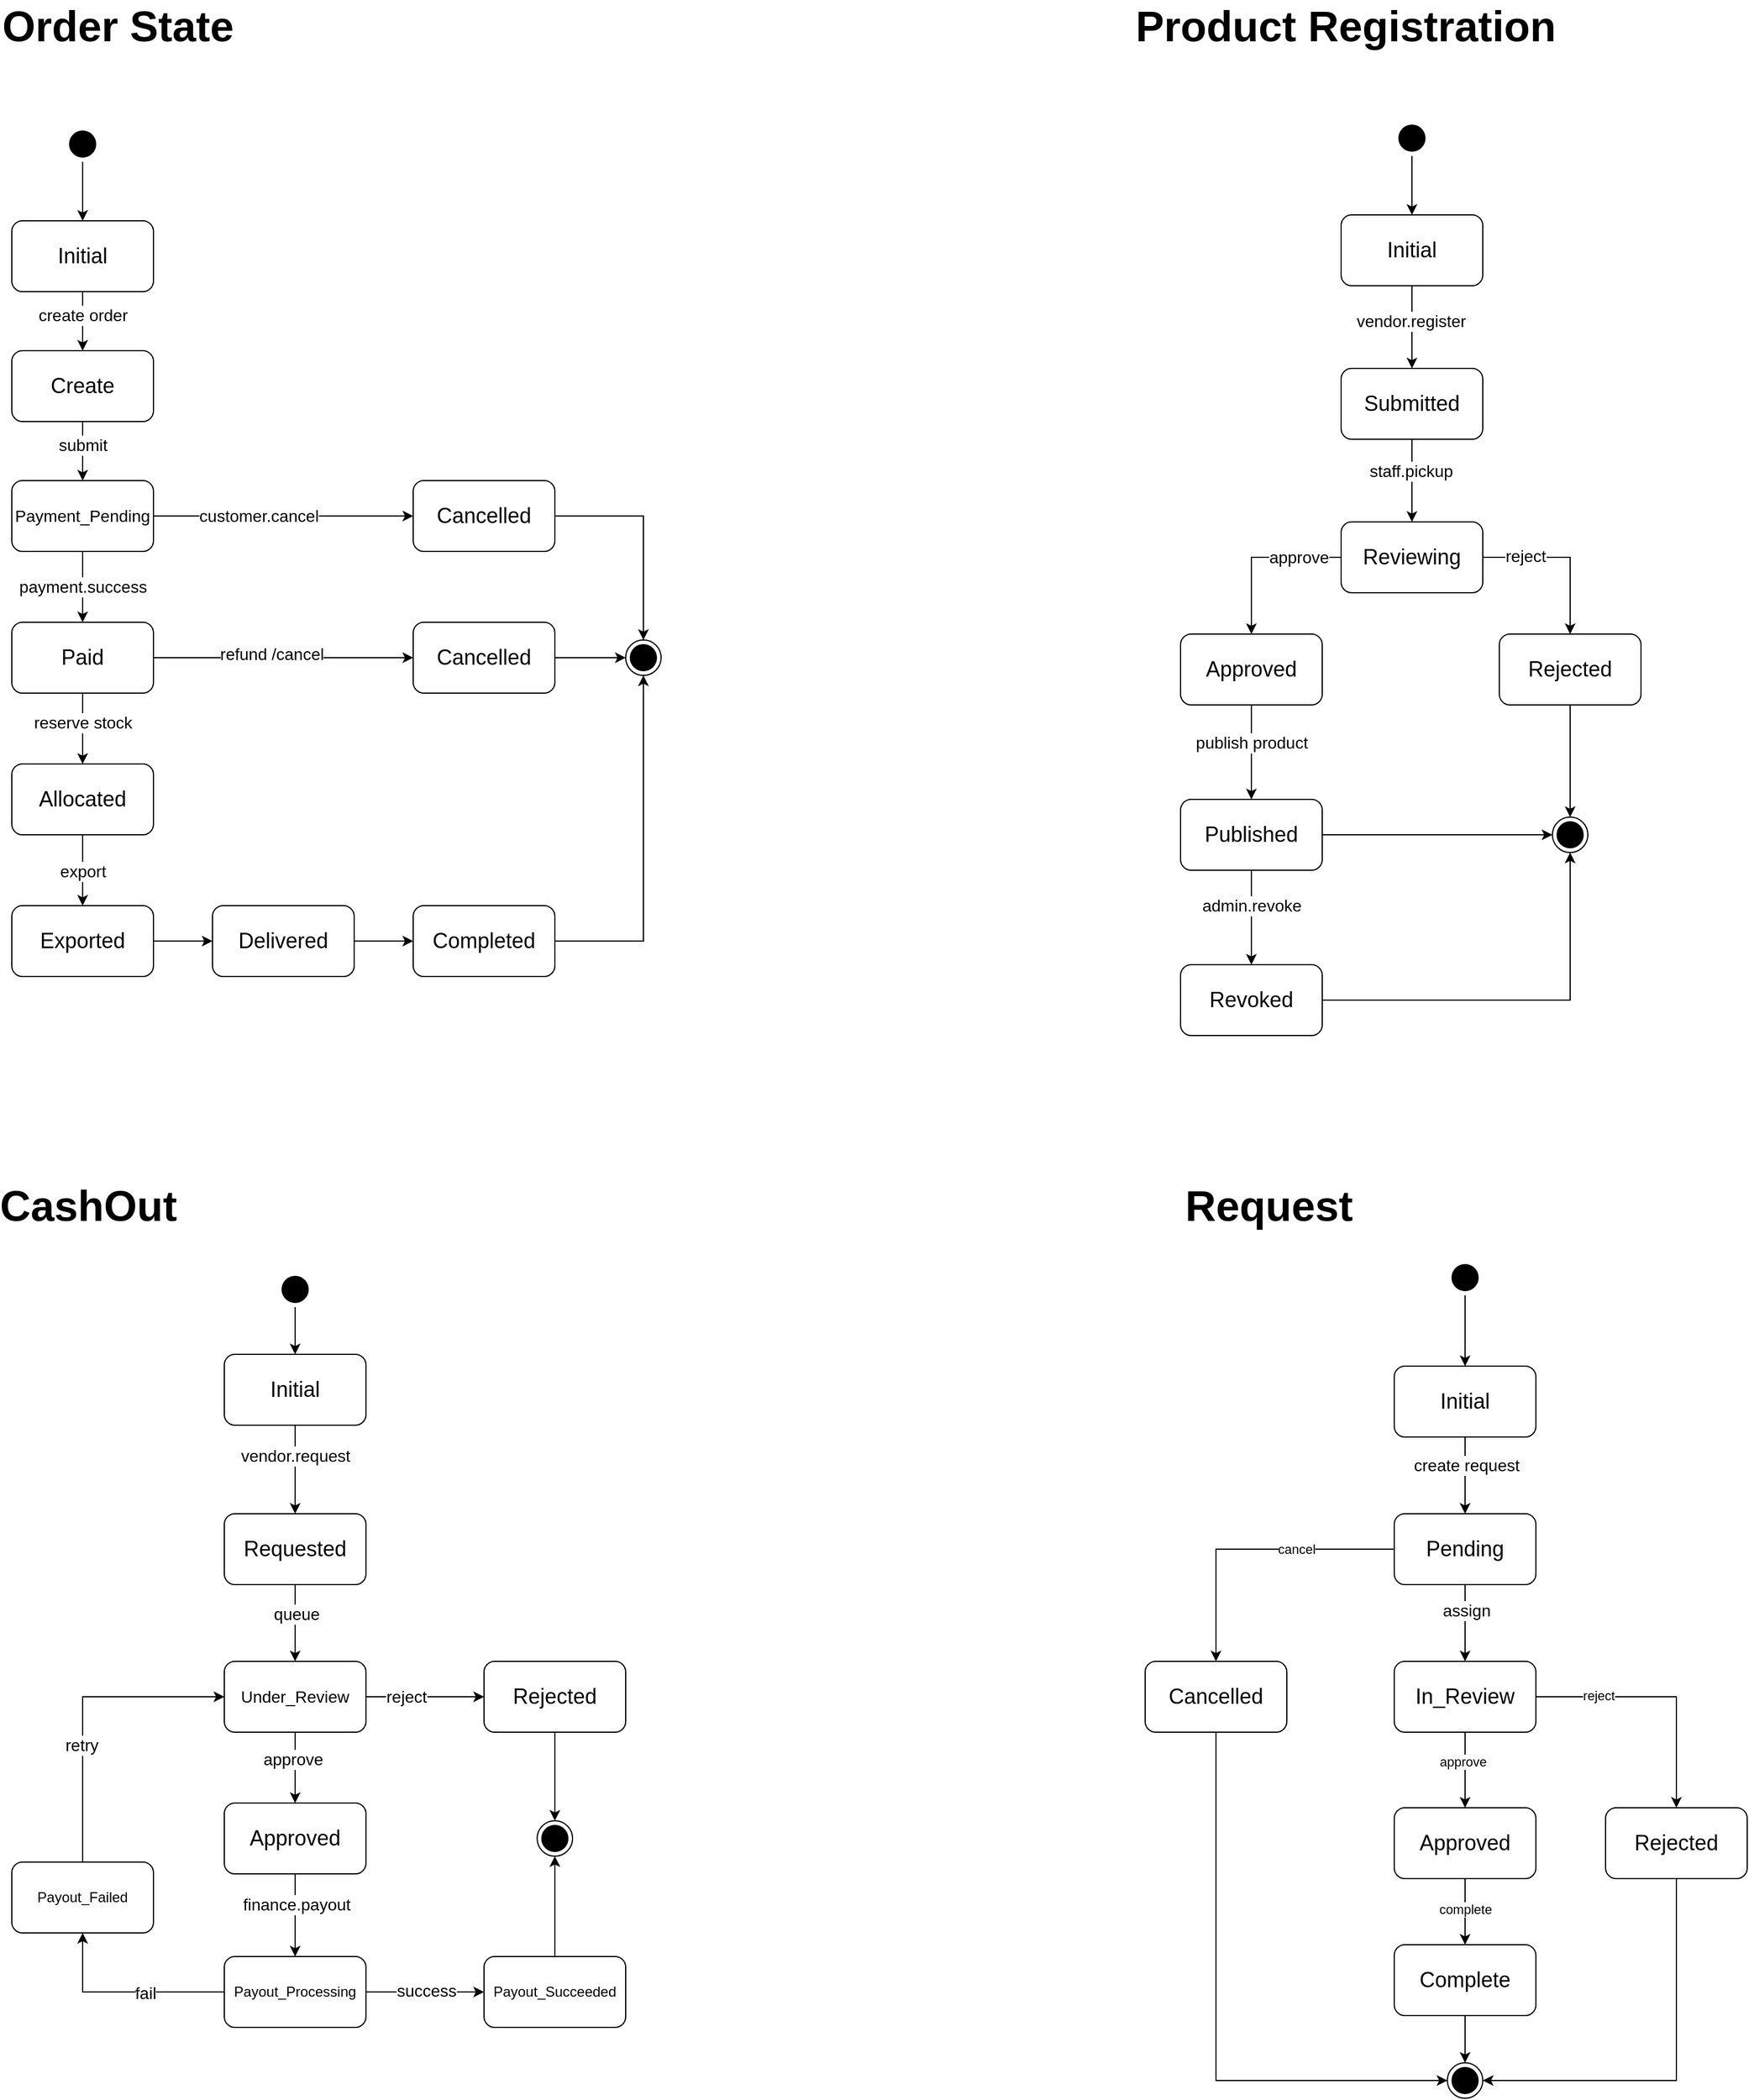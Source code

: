 <mxfile version="28.2.8" pages="3">
  <diagram name="State Diagram" id="6ALjOzNrcTaf6oZ9hl79">
    <mxGraphModel dx="1073" dy="527" grid="1" gridSize="10" guides="1" tooltips="1" connect="1" arrows="1" fold="1" page="1" pageScale="1" pageWidth="827" pageHeight="1169" math="0" shadow="0">
      <root>
        <mxCell id="0" />
        <mxCell id="1" parent="0" />
        <mxCell id="A_HkTpEopF1atYTO0Qst-49" value="" style="edgeStyle=orthogonalEdgeStyle;rounded=0;orthogonalLoop=1;jettySize=auto;html=1;" parent="1" source="A_HkTpEopF1atYTO0Qst-2" target="A_HkTpEopF1atYTO0Qst-29" edge="1">
          <mxGeometry relative="1" as="geometry" />
        </mxCell>
        <mxCell id="A_HkTpEopF1atYTO0Qst-2" value="" style="ellipse;html=1;shape=startState;fillColor=#000000;strokeColor=#000000;" parent="1" vertex="1">
          <mxGeometry x="215" y="270" width="30" height="30" as="geometry" />
        </mxCell>
        <mxCell id="A_HkTpEopF1atYTO0Qst-4" value="" style="ellipse;html=1;shape=endState;fillColor=#000000;strokeColor=#000000;" parent="1" vertex="1">
          <mxGeometry x="690" y="705" width="30" height="30" as="geometry" />
        </mxCell>
        <mxCell id="A_HkTpEopF1atYTO0Qst-47" value="" style="edgeStyle=orthogonalEdgeStyle;rounded=0;orthogonalLoop=1;jettySize=auto;html=1;" parent="1" source="A_HkTpEopF1atYTO0Qst-29" target="A_HkTpEopF1atYTO0Qst-32" edge="1">
          <mxGeometry relative="1" as="geometry" />
        </mxCell>
        <mxCell id="A_HkTpEopF1atYTO0Qst-48" value="&lt;font style=&quot;font-size: 14px;&quot;&gt;create order&lt;/font&gt;" style="edgeLabel;html=1;align=center;verticalAlign=middle;resizable=0;points=[];" parent="A_HkTpEopF1atYTO0Qst-47" vertex="1" connectable="0">
          <mxGeometry x="-0.192" relative="1" as="geometry">
            <mxPoint as="offset" />
          </mxGeometry>
        </mxCell>
        <mxCell id="A_HkTpEopF1atYTO0Qst-29" value="&lt;font style=&quot;font-size: 18px;&quot;&gt;Initial&lt;/font&gt;" style="rounded=1;whiteSpace=wrap;html=1;" parent="1" vertex="1">
          <mxGeometry x="170" y="350" width="120" height="60" as="geometry" />
        </mxCell>
        <mxCell id="A_HkTpEopF1atYTO0Qst-45" value="" style="edgeStyle=orthogonalEdgeStyle;rounded=0;orthogonalLoop=1;jettySize=auto;html=1;" parent="1" source="A_HkTpEopF1atYTO0Qst-32" target="A_HkTpEopF1atYTO0Qst-34" edge="1">
          <mxGeometry relative="1" as="geometry" />
        </mxCell>
        <mxCell id="A_HkTpEopF1atYTO0Qst-46" value="&lt;font style=&quot;font-size: 14px;&quot;&gt;submit&lt;/font&gt;" style="edgeLabel;html=1;align=center;verticalAlign=middle;resizable=0;points=[];" parent="A_HkTpEopF1atYTO0Qst-45" vertex="1" connectable="0">
          <mxGeometry x="-0.085" y="-1" relative="1" as="geometry">
            <mxPoint x="1" y="-3" as="offset" />
          </mxGeometry>
        </mxCell>
        <mxCell id="A_HkTpEopF1atYTO0Qst-32" value="&lt;font style=&quot;font-size: 18px;&quot;&gt;Create&lt;/font&gt;" style="rounded=1;whiteSpace=wrap;html=1;" parent="1" vertex="1">
          <mxGeometry x="170" y="460" width="120" height="60" as="geometry" />
        </mxCell>
        <mxCell id="A_HkTpEopF1atYTO0Qst-44" style="edgeStyle=orthogonalEdgeStyle;rounded=0;orthogonalLoop=1;jettySize=auto;html=1;" parent="1" source="A_HkTpEopF1atYTO0Qst-34" target="A_HkTpEopF1atYTO0Qst-43" edge="1">
          <mxGeometry relative="1" as="geometry" />
        </mxCell>
        <mxCell id="A_HkTpEopF1atYTO0Qst-52" value="&lt;font style=&quot;font-size: 14px;&quot;&gt;customer.cancel&lt;/font&gt;" style="edgeLabel;html=1;align=center;verticalAlign=middle;resizable=0;points=[];" parent="A_HkTpEopF1atYTO0Qst-44" vertex="1" connectable="0">
          <mxGeometry x="-0.191" relative="1" as="geometry">
            <mxPoint as="offset" />
          </mxGeometry>
        </mxCell>
        <mxCell id="A_HkTpEopF1atYTO0Qst-50" value="" style="edgeStyle=orthogonalEdgeStyle;rounded=0;orthogonalLoop=1;jettySize=auto;html=1;" parent="1" source="A_HkTpEopF1atYTO0Qst-34" target="A_HkTpEopF1atYTO0Qst-37" edge="1">
          <mxGeometry relative="1" as="geometry" />
        </mxCell>
        <mxCell id="A_HkTpEopF1atYTO0Qst-51" value="&lt;font style=&quot;font-size: 14px;&quot;&gt;payment.success&lt;/font&gt;" style="edgeLabel;html=1;align=center;verticalAlign=middle;resizable=0;points=[];" parent="A_HkTpEopF1atYTO0Qst-50" vertex="1" connectable="0">
          <mxGeometry x="-0.278" relative="1" as="geometry">
            <mxPoint y="8" as="offset" />
          </mxGeometry>
        </mxCell>
        <mxCell id="A_HkTpEopF1atYTO0Qst-34" value="&lt;font style=&quot;font-size: 14px;&quot;&gt;Payment_Pending&lt;/font&gt;" style="rounded=1;whiteSpace=wrap;html=1;" parent="1" vertex="1">
          <mxGeometry x="170" y="570" width="120" height="60" as="geometry" />
        </mxCell>
        <mxCell id="A_HkTpEopF1atYTO0Qst-59" value="" style="edgeStyle=orthogonalEdgeStyle;rounded=0;orthogonalLoop=1;jettySize=auto;html=1;" parent="1" source="A_HkTpEopF1atYTO0Qst-37" target="A_HkTpEopF1atYTO0Qst-58" edge="1">
          <mxGeometry relative="1" as="geometry" />
        </mxCell>
        <mxCell id="A_HkTpEopF1atYTO0Qst-60" value="&lt;font style=&quot;font-size: 14px;&quot;&gt;reserve stock&lt;/font&gt;" style="edgeLabel;html=1;align=center;verticalAlign=middle;resizable=0;points=[];" parent="A_HkTpEopF1atYTO0Qst-59" vertex="1" connectable="0">
          <mxGeometry x="-0.165" y="1" relative="1" as="geometry">
            <mxPoint x="-1" as="offset" />
          </mxGeometry>
        </mxCell>
        <mxCell id="A_HkTpEopF1atYTO0Qst-71" value="" style="edgeStyle=orthogonalEdgeStyle;rounded=0;orthogonalLoop=1;jettySize=auto;html=1;" parent="1" source="A_HkTpEopF1atYTO0Qst-37" target="A_HkTpEopF1atYTO0Qst-69" edge="1">
          <mxGeometry relative="1" as="geometry" />
        </mxCell>
        <mxCell id="A_HkTpEopF1atYTO0Qst-72" value="&lt;font style=&quot;font-size: 14px;&quot;&gt;refund /cancel&lt;/font&gt;" style="edgeLabel;html=1;align=center;verticalAlign=middle;resizable=0;points=[];" parent="A_HkTpEopF1atYTO0Qst-71" vertex="1" connectable="0">
          <mxGeometry x="-0.093" y="3" relative="1" as="geometry">
            <mxPoint as="offset" />
          </mxGeometry>
        </mxCell>
        <mxCell id="A_HkTpEopF1atYTO0Qst-37" value="&lt;font style=&quot;font-size: 18px;&quot;&gt;Paid&lt;/font&gt;" style="rounded=1;whiteSpace=wrap;html=1;" parent="1" vertex="1">
          <mxGeometry x="170" y="690" width="120" height="60" as="geometry" />
        </mxCell>
        <mxCell id="A_HkTpEopF1atYTO0Qst-57" style="edgeStyle=orthogonalEdgeStyle;rounded=0;orthogonalLoop=1;jettySize=auto;html=1;entryX=0.5;entryY=0;entryDx=0;entryDy=0;" parent="1" source="A_HkTpEopF1atYTO0Qst-43" target="A_HkTpEopF1atYTO0Qst-4" edge="1">
          <mxGeometry relative="1" as="geometry" />
        </mxCell>
        <mxCell id="A_HkTpEopF1atYTO0Qst-43" value="&lt;span style=&quot;font-size: 18px;&quot;&gt;Cancelled&lt;/span&gt;" style="rounded=1;whiteSpace=wrap;html=1;" parent="1" vertex="1">
          <mxGeometry x="510" y="570" width="120" height="60" as="geometry" />
        </mxCell>
        <mxCell id="A_HkTpEopF1atYTO0Qst-62" value="" style="edgeStyle=orthogonalEdgeStyle;rounded=0;orthogonalLoop=1;jettySize=auto;html=1;" parent="1" source="A_HkTpEopF1atYTO0Qst-58" target="A_HkTpEopF1atYTO0Qst-61" edge="1">
          <mxGeometry relative="1" as="geometry" />
        </mxCell>
        <mxCell id="A_HkTpEopF1atYTO0Qst-63" value="&lt;font style=&quot;font-size: 14px;&quot;&gt;export&lt;/font&gt;" style="edgeLabel;html=1;align=center;verticalAlign=middle;resizable=0;points=[];" parent="A_HkTpEopF1atYTO0Qst-62" vertex="1" connectable="0">
          <mxGeometry x="-0.38" y="-4" relative="1" as="geometry">
            <mxPoint x="4" y="12" as="offset" />
          </mxGeometry>
        </mxCell>
        <mxCell id="A_HkTpEopF1atYTO0Qst-58" value="&lt;font style=&quot;font-size: 18px;&quot;&gt;Allocated&lt;/font&gt;" style="rounded=1;whiteSpace=wrap;html=1;" parent="1" vertex="1">
          <mxGeometry x="170" y="810" width="120" height="60" as="geometry" />
        </mxCell>
        <mxCell id="A_HkTpEopF1atYTO0Qst-65" value="" style="edgeStyle=orthogonalEdgeStyle;rounded=0;orthogonalLoop=1;jettySize=auto;html=1;" parent="1" source="A_HkTpEopF1atYTO0Qst-61" target="A_HkTpEopF1atYTO0Qst-64" edge="1">
          <mxGeometry relative="1" as="geometry" />
        </mxCell>
        <mxCell id="A_HkTpEopF1atYTO0Qst-61" value="&lt;font style=&quot;font-size: 18px;&quot;&gt;Exported&lt;/font&gt;" style="rounded=1;whiteSpace=wrap;html=1;" parent="1" vertex="1">
          <mxGeometry x="170" y="930" width="120" height="60" as="geometry" />
        </mxCell>
        <mxCell id="A_HkTpEopF1atYTO0Qst-67" value="" style="edgeStyle=orthogonalEdgeStyle;rounded=0;orthogonalLoop=1;jettySize=auto;html=1;" parent="1" source="A_HkTpEopF1atYTO0Qst-64" target="A_HkTpEopF1atYTO0Qst-66" edge="1">
          <mxGeometry relative="1" as="geometry" />
        </mxCell>
        <mxCell id="A_HkTpEopF1atYTO0Qst-64" value="&lt;font style=&quot;font-size: 18px;&quot;&gt;Delivered&lt;/font&gt;" style="rounded=1;whiteSpace=wrap;html=1;" parent="1" vertex="1">
          <mxGeometry x="340" y="930" width="120" height="60" as="geometry" />
        </mxCell>
        <mxCell id="A_HkTpEopF1atYTO0Qst-68" style="edgeStyle=orthogonalEdgeStyle;rounded=0;orthogonalLoop=1;jettySize=auto;html=1;entryX=0.5;entryY=1;entryDx=0;entryDy=0;" parent="1" source="A_HkTpEopF1atYTO0Qst-66" target="A_HkTpEopF1atYTO0Qst-4" edge="1">
          <mxGeometry relative="1" as="geometry" />
        </mxCell>
        <mxCell id="A_HkTpEopF1atYTO0Qst-66" value="&lt;font style=&quot;font-size: 18px;&quot;&gt;Completed&lt;/font&gt;" style="rounded=1;whiteSpace=wrap;html=1;" parent="1" vertex="1">
          <mxGeometry x="510" y="930" width="120" height="60" as="geometry" />
        </mxCell>
        <mxCell id="A_HkTpEopF1atYTO0Qst-70" style="edgeStyle=orthogonalEdgeStyle;rounded=0;orthogonalLoop=1;jettySize=auto;html=1;entryX=0;entryY=0.5;entryDx=0;entryDy=0;" parent="1" source="A_HkTpEopF1atYTO0Qst-69" target="A_HkTpEopF1atYTO0Qst-4" edge="1">
          <mxGeometry relative="1" as="geometry" />
        </mxCell>
        <mxCell id="A_HkTpEopF1atYTO0Qst-69" value="&lt;span style=&quot;font-size: 18px;&quot;&gt;Cancelled&lt;/span&gt;" style="rounded=1;whiteSpace=wrap;html=1;" parent="1" vertex="1">
          <mxGeometry x="510" y="690" width="120" height="60" as="geometry" />
        </mxCell>
        <mxCell id="A_HkTpEopF1atYTO0Qst-115" value="" style="edgeStyle=orthogonalEdgeStyle;rounded=0;orthogonalLoop=1;jettySize=auto;html=1;" parent="1" source="A_HkTpEopF1atYTO0Qst-109" target="A_HkTpEopF1atYTO0Qst-114" edge="1">
          <mxGeometry relative="1" as="geometry" />
        </mxCell>
        <mxCell id="A_HkTpEopF1atYTO0Qst-109" value="" style="ellipse;html=1;shape=startState;fillColor=#000000;strokeColor=#000000;" parent="1" vertex="1">
          <mxGeometry x="395" y="1240" width="30" height="30" as="geometry" />
        </mxCell>
        <mxCell id="A_HkTpEopF1atYTO0Qst-110" value="&lt;font style=&quot;font-size: 36px;&quot;&gt;&lt;b&gt;Order State&lt;/b&gt;&lt;/font&gt;" style="text;html=1;whiteSpace=wrap;strokeColor=none;fillColor=none;align=center;verticalAlign=middle;rounded=0;" parent="1" vertex="1">
          <mxGeometry x="160" y="170" width="200" height="30" as="geometry" />
        </mxCell>
        <mxCell id="A_HkTpEopF1atYTO0Qst-111" value="&lt;font style=&quot;font-size: 36px;&quot;&gt;&lt;b&gt;CashOut&lt;/b&gt;&lt;/font&gt;" style="text;html=1;whiteSpace=wrap;strokeColor=none;fillColor=none;align=center;verticalAlign=middle;rounded=0;" parent="1" vertex="1">
          <mxGeometry x="160" y="1169" width="150" height="30" as="geometry" />
        </mxCell>
        <mxCell id="A_HkTpEopF1atYTO0Qst-113" value="" style="ellipse;html=1;shape=endState;fillColor=#000000;strokeColor=#000000;" parent="1" vertex="1">
          <mxGeometry x="615" y="1705" width="30" height="30" as="geometry" />
        </mxCell>
        <mxCell id="A_HkTpEopF1atYTO0Qst-117" value="" style="edgeStyle=orthogonalEdgeStyle;rounded=0;orthogonalLoop=1;jettySize=auto;html=1;" parent="1" source="A_HkTpEopF1atYTO0Qst-114" target="A_HkTpEopF1atYTO0Qst-116" edge="1">
          <mxGeometry relative="1" as="geometry" />
        </mxCell>
        <mxCell id="A_HkTpEopF1atYTO0Qst-118" value="&lt;font style=&quot;font-size: 14px;&quot;&gt;vendor.request&lt;/font&gt;" style="edgeLabel;html=1;align=center;verticalAlign=middle;resizable=0;points=[];" parent="A_HkTpEopF1atYTO0Qst-117" vertex="1" connectable="0">
          <mxGeometry x="-0.352" y="-3" relative="1" as="geometry">
            <mxPoint x="3" y="1" as="offset" />
          </mxGeometry>
        </mxCell>
        <mxCell id="A_HkTpEopF1atYTO0Qst-114" value="&lt;font style=&quot;font-size: 18px;&quot;&gt;Initial&lt;/font&gt;" style="rounded=1;whiteSpace=wrap;html=1;" parent="1" vertex="1">
          <mxGeometry x="350" y="1310" width="120" height="60" as="geometry" />
        </mxCell>
        <mxCell id="A_HkTpEopF1atYTO0Qst-120" value="" style="edgeStyle=orthogonalEdgeStyle;rounded=0;orthogonalLoop=1;jettySize=auto;html=1;" parent="1" source="A_HkTpEopF1atYTO0Qst-116" target="A_HkTpEopF1atYTO0Qst-119" edge="1">
          <mxGeometry relative="1" as="geometry" />
        </mxCell>
        <mxCell id="A_HkTpEopF1atYTO0Qst-121" value="&lt;font style=&quot;font-size: 14px;&quot;&gt;queue&lt;/font&gt;" style="edgeLabel;html=1;align=center;verticalAlign=middle;resizable=0;points=[];" parent="A_HkTpEopF1atYTO0Qst-120" vertex="1" connectable="0">
          <mxGeometry x="-0.231" y="1" relative="1" as="geometry">
            <mxPoint as="offset" />
          </mxGeometry>
        </mxCell>
        <mxCell id="A_HkTpEopF1atYTO0Qst-116" value="&lt;font style=&quot;font-size: 18px;&quot;&gt;Requested&lt;/font&gt;" style="rounded=1;whiteSpace=wrap;html=1;" parent="1" vertex="1">
          <mxGeometry x="350" y="1445" width="120" height="60" as="geometry" />
        </mxCell>
        <mxCell id="A_HkTpEopF1atYTO0Qst-123" value="" style="edgeStyle=orthogonalEdgeStyle;rounded=0;orthogonalLoop=1;jettySize=auto;html=1;" parent="1" source="A_HkTpEopF1atYTO0Qst-119" target="A_HkTpEopF1atYTO0Qst-122" edge="1">
          <mxGeometry relative="1" as="geometry" />
        </mxCell>
        <mxCell id="A_HkTpEopF1atYTO0Qst-126" value="&lt;font style=&quot;font-size: 14px;&quot;&gt;reject&lt;/font&gt;" style="edgeLabel;html=1;align=center;verticalAlign=middle;resizable=0;points=[];" parent="A_HkTpEopF1atYTO0Qst-123" vertex="1" connectable="0">
          <mxGeometry x="-0.317" relative="1" as="geometry">
            <mxPoint as="offset" />
          </mxGeometry>
        </mxCell>
        <mxCell id="A_HkTpEopF1atYTO0Qst-125" value="" style="edgeStyle=orthogonalEdgeStyle;rounded=0;orthogonalLoop=1;jettySize=auto;html=1;" parent="1" source="A_HkTpEopF1atYTO0Qst-119" target="A_HkTpEopF1atYTO0Qst-124" edge="1">
          <mxGeometry relative="1" as="geometry" />
        </mxCell>
        <mxCell id="A_HkTpEopF1atYTO0Qst-129" value="&lt;font style=&quot;font-size: 14px;&quot;&gt;approve&lt;/font&gt;" style="edgeLabel;html=1;align=center;verticalAlign=middle;resizable=0;points=[];" parent="A_HkTpEopF1atYTO0Qst-125" vertex="1" connectable="0">
          <mxGeometry x="-0.257" y="-2" relative="1" as="geometry">
            <mxPoint as="offset" />
          </mxGeometry>
        </mxCell>
        <mxCell id="A_HkTpEopF1atYTO0Qst-119" value="&lt;font style=&quot;font-size: 14px;&quot;&gt;Under_Review&lt;/font&gt;" style="rounded=1;whiteSpace=wrap;html=1;" parent="1" vertex="1">
          <mxGeometry x="350" y="1570" width="120" height="60" as="geometry" />
        </mxCell>
        <mxCell id="A_HkTpEopF1atYTO0Qst-140" value="" style="edgeStyle=orthogonalEdgeStyle;rounded=0;orthogonalLoop=1;jettySize=auto;html=1;" parent="1" source="A_HkTpEopF1atYTO0Qst-122" target="A_HkTpEopF1atYTO0Qst-113" edge="1">
          <mxGeometry relative="1" as="geometry" />
        </mxCell>
        <mxCell id="A_HkTpEopF1atYTO0Qst-122" value="&lt;font style=&quot;font-size: 18px;&quot;&gt;Rejected&lt;/font&gt;" style="rounded=1;whiteSpace=wrap;html=1;" parent="1" vertex="1">
          <mxGeometry x="570" y="1570" width="120" height="60" as="geometry" />
        </mxCell>
        <mxCell id="A_HkTpEopF1atYTO0Qst-131" value="" style="edgeStyle=orthogonalEdgeStyle;rounded=0;orthogonalLoop=1;jettySize=auto;html=1;" parent="1" source="A_HkTpEopF1atYTO0Qst-124" target="A_HkTpEopF1atYTO0Qst-130" edge="1">
          <mxGeometry relative="1" as="geometry" />
        </mxCell>
        <mxCell id="A_HkTpEopF1atYTO0Qst-132" value="&lt;font style=&quot;font-size: 14px;&quot;&gt;finance.payout&lt;/font&gt;" style="edgeLabel;html=1;align=center;verticalAlign=middle;resizable=0;points=[];" parent="A_HkTpEopF1atYTO0Qst-131" vertex="1" connectable="0">
          <mxGeometry x="-0.278" y="1" relative="1" as="geometry">
            <mxPoint as="offset" />
          </mxGeometry>
        </mxCell>
        <mxCell id="A_HkTpEopF1atYTO0Qst-124" value="&lt;font style=&quot;font-size: 18px;&quot;&gt;Approved&lt;/font&gt;" style="rounded=1;whiteSpace=wrap;html=1;" parent="1" vertex="1">
          <mxGeometry x="350" y="1690" width="120" height="60" as="geometry" />
        </mxCell>
        <mxCell id="A_HkTpEopF1atYTO0Qst-134" value="" style="edgeStyle=orthogonalEdgeStyle;rounded=0;orthogonalLoop=1;jettySize=auto;html=1;" parent="1" source="A_HkTpEopF1atYTO0Qst-130" target="A_HkTpEopF1atYTO0Qst-133" edge="1">
          <mxGeometry relative="1" as="geometry" />
        </mxCell>
        <mxCell id="A_HkTpEopF1atYTO0Qst-142" value="&lt;font style=&quot;font-size: 14px;&quot;&gt;fail&lt;/font&gt;" style="edgeLabel;html=1;align=center;verticalAlign=middle;resizable=0;points=[];" parent="A_HkTpEopF1atYTO0Qst-134" vertex="1" connectable="0">
          <mxGeometry x="-0.203" y="1" relative="1" as="geometry">
            <mxPoint as="offset" />
          </mxGeometry>
        </mxCell>
        <mxCell id="A_HkTpEopF1atYTO0Qst-138" value="" style="edgeStyle=orthogonalEdgeStyle;rounded=0;orthogonalLoop=1;jettySize=auto;html=1;" parent="1" source="A_HkTpEopF1atYTO0Qst-130" target="A_HkTpEopF1atYTO0Qst-137" edge="1">
          <mxGeometry relative="1" as="geometry" />
        </mxCell>
        <mxCell id="A_HkTpEopF1atYTO0Qst-141" value="&lt;font style=&quot;font-size: 14px;&quot;&gt;success&lt;/font&gt;" style="edgeLabel;html=1;align=center;verticalAlign=middle;resizable=0;points=[];" parent="A_HkTpEopF1atYTO0Qst-138" vertex="1" connectable="0">
          <mxGeometry x="0.025" y="1" relative="1" as="geometry">
            <mxPoint as="offset" />
          </mxGeometry>
        </mxCell>
        <mxCell id="A_HkTpEopF1atYTO0Qst-130" value="&lt;font style=&quot;font-size: 12px;&quot;&gt;Payout_Processing&lt;/font&gt;" style="rounded=1;whiteSpace=wrap;html=1;" parent="1" vertex="1">
          <mxGeometry x="350" y="1820" width="120" height="60" as="geometry" />
        </mxCell>
        <mxCell id="A_HkTpEopF1atYTO0Qst-136" style="edgeStyle=orthogonalEdgeStyle;rounded=0;orthogonalLoop=1;jettySize=auto;html=1;exitX=0.5;exitY=0;exitDx=0;exitDy=0;entryX=0;entryY=0.5;entryDx=0;entryDy=0;" parent="1" source="A_HkTpEopF1atYTO0Qst-133" target="A_HkTpEopF1atYTO0Qst-119" edge="1">
          <mxGeometry relative="1" as="geometry" />
        </mxCell>
        <mxCell id="A_HkTpEopF1atYTO0Qst-143" value="&lt;font style=&quot;font-size: 14px;&quot;&gt;retry&lt;/font&gt;" style="edgeLabel;html=1;align=center;verticalAlign=middle;resizable=0;points=[];" parent="A_HkTpEopF1atYTO0Qst-136" vertex="1" connectable="0">
          <mxGeometry x="-0.234" y="1" relative="1" as="geometry">
            <mxPoint as="offset" />
          </mxGeometry>
        </mxCell>
        <mxCell id="A_HkTpEopF1atYTO0Qst-133" value="&lt;font style=&quot;font-size: 12px;&quot;&gt;Payout_Failed&lt;/font&gt;" style="rounded=1;whiteSpace=wrap;html=1;" parent="1" vertex="1">
          <mxGeometry x="170" y="1740" width="120" height="60" as="geometry" />
        </mxCell>
        <mxCell id="A_HkTpEopF1atYTO0Qst-139" value="" style="edgeStyle=orthogonalEdgeStyle;rounded=0;orthogonalLoop=1;jettySize=auto;html=1;" parent="1" source="A_HkTpEopF1atYTO0Qst-137" target="A_HkTpEopF1atYTO0Qst-113" edge="1">
          <mxGeometry relative="1" as="geometry" />
        </mxCell>
        <mxCell id="A_HkTpEopF1atYTO0Qst-137" value="&lt;font style=&quot;font-size: 12px;&quot;&gt;Payout_Succeeded&lt;/font&gt;" style="rounded=1;whiteSpace=wrap;html=1;" parent="1" vertex="1">
          <mxGeometry x="570" y="1820" width="120" height="60" as="geometry" />
        </mxCell>
        <mxCell id="A_HkTpEopF1atYTO0Qst-144" value="&lt;font style=&quot;font-size: 36px;&quot;&gt;&lt;b&gt;Product Registration&lt;/b&gt;&lt;/font&gt;" style="text;html=1;whiteSpace=wrap;strokeColor=none;fillColor=none;align=center;verticalAlign=middle;rounded=0;" parent="1" vertex="1">
          <mxGeometry x="1120" y="170" width="360" height="30" as="geometry" />
        </mxCell>
        <mxCell id="A_HkTpEopF1atYTO0Qst-150" value="" style="edgeStyle=orthogonalEdgeStyle;rounded=0;orthogonalLoop=1;jettySize=auto;html=1;" parent="1" source="A_HkTpEopF1atYTO0Qst-145" target="A_HkTpEopF1atYTO0Qst-149" edge="1">
          <mxGeometry relative="1" as="geometry" />
        </mxCell>
        <mxCell id="A_HkTpEopF1atYTO0Qst-145" value="" style="ellipse;html=1;shape=startState;fillColor=#000000;strokeColor=#000000;" parent="1" vertex="1">
          <mxGeometry x="1341" y="265" width="30" height="30" as="geometry" />
        </mxCell>
        <mxCell id="A_HkTpEopF1atYTO0Qst-152" value="" style="edgeStyle=orthogonalEdgeStyle;rounded=0;orthogonalLoop=1;jettySize=auto;html=1;" parent="1" source="A_HkTpEopF1atYTO0Qst-149" target="A_HkTpEopF1atYTO0Qst-151" edge="1">
          <mxGeometry relative="1" as="geometry" />
        </mxCell>
        <mxCell id="A_HkTpEopF1atYTO0Qst-153" value="&lt;font style=&quot;font-size: 14px;&quot;&gt;vendor.register&lt;/font&gt;" style="edgeLabel;html=1;align=center;verticalAlign=middle;resizable=0;points=[];" parent="A_HkTpEopF1atYTO0Qst-152" vertex="1" connectable="0">
          <mxGeometry x="-0.292" y="-2" relative="1" as="geometry">
            <mxPoint x="1" y="5" as="offset" />
          </mxGeometry>
        </mxCell>
        <mxCell id="A_HkTpEopF1atYTO0Qst-149" value="&lt;font style=&quot;font-size: 18px;&quot;&gt;Initial&lt;/font&gt;" style="rounded=1;whiteSpace=wrap;html=1;" parent="1" vertex="1">
          <mxGeometry x="1296" y="345" width="120" height="60" as="geometry" />
        </mxCell>
        <mxCell id="A_HkTpEopF1atYTO0Qst-156" value="" style="edgeStyle=orthogonalEdgeStyle;rounded=0;orthogonalLoop=1;jettySize=auto;html=1;" parent="1" source="A_HkTpEopF1atYTO0Qst-151" target="A_HkTpEopF1atYTO0Qst-155" edge="1">
          <mxGeometry relative="1" as="geometry" />
        </mxCell>
        <mxCell id="A_HkTpEopF1atYTO0Qst-157" value="&lt;font style=&quot;font-size: 14px;&quot;&gt;staff.pickup&lt;/font&gt;" style="edgeLabel;html=1;align=center;verticalAlign=middle;resizable=0;points=[];" parent="A_HkTpEopF1atYTO0Qst-156" vertex="1" connectable="0">
          <mxGeometry x="-0.248" y="-1" relative="1" as="geometry">
            <mxPoint as="offset" />
          </mxGeometry>
        </mxCell>
        <mxCell id="A_HkTpEopF1atYTO0Qst-151" value="&lt;font style=&quot;font-size: 18px;&quot;&gt;Submitted&lt;/font&gt;" style="rounded=1;whiteSpace=wrap;html=1;" parent="1" vertex="1">
          <mxGeometry x="1296" y="475" width="120" height="60" as="geometry" />
        </mxCell>
        <mxCell id="A_HkTpEopF1atYTO0Qst-161" value="" style="edgeStyle=orthogonalEdgeStyle;rounded=0;orthogonalLoop=1;jettySize=auto;html=1;" parent="1" source="A_HkTpEopF1atYTO0Qst-155" target="A_HkTpEopF1atYTO0Qst-159" edge="1">
          <mxGeometry relative="1" as="geometry" />
        </mxCell>
        <mxCell id="A_HkTpEopF1atYTO0Qst-165" value="&lt;font style=&quot;font-size: 14px;&quot;&gt;reject&lt;/font&gt;" style="edgeLabel;html=1;align=center;verticalAlign=middle;resizable=0;points=[];" parent="A_HkTpEopF1atYTO0Qst-161" vertex="1" connectable="0">
          <mxGeometry x="-0.49" y="1" relative="1" as="geometry">
            <mxPoint as="offset" />
          </mxGeometry>
        </mxCell>
        <mxCell id="A_HkTpEopF1atYTO0Qst-163" value="" style="edgeStyle=orthogonalEdgeStyle;rounded=0;orthogonalLoop=1;jettySize=auto;html=1;" parent="1" source="A_HkTpEopF1atYTO0Qst-155" target="A_HkTpEopF1atYTO0Qst-162" edge="1">
          <mxGeometry relative="1" as="geometry" />
        </mxCell>
        <mxCell id="A_HkTpEopF1atYTO0Qst-164" value="&lt;font style=&quot;font-size: 14px;&quot;&gt;approve&lt;/font&gt;" style="edgeLabel;html=1;align=center;verticalAlign=middle;resizable=0;points=[];" parent="A_HkTpEopF1atYTO0Qst-163" vertex="1" connectable="0">
          <mxGeometry x="-0.362" y="1" relative="1" as="geometry">
            <mxPoint x="9" y="-1" as="offset" />
          </mxGeometry>
        </mxCell>
        <mxCell id="A_HkTpEopF1atYTO0Qst-155" value="&lt;font style=&quot;font-size: 18px;&quot;&gt;Reviewing&lt;/font&gt;" style="rounded=1;whiteSpace=wrap;html=1;" parent="1" vertex="1">
          <mxGeometry x="1296" y="605" width="120" height="60" as="geometry" />
        </mxCell>
        <mxCell id="A_HkTpEopF1atYTO0Qst-169" value="" style="edgeStyle=orthogonalEdgeStyle;rounded=0;orthogonalLoop=1;jettySize=auto;html=1;" parent="1" source="A_HkTpEopF1atYTO0Qst-159" target="A_HkTpEopF1atYTO0Qst-160" edge="1">
          <mxGeometry relative="1" as="geometry" />
        </mxCell>
        <mxCell id="A_HkTpEopF1atYTO0Qst-159" value="&lt;font style=&quot;font-size: 18px;&quot;&gt;Rejected&lt;/font&gt;" style="rounded=1;whiteSpace=wrap;html=1;" parent="1" vertex="1">
          <mxGeometry x="1430" y="700" width="120" height="60" as="geometry" />
        </mxCell>
        <mxCell id="A_HkTpEopF1atYTO0Qst-160" value="" style="ellipse;html=1;shape=endState;fillColor=#000000;strokeColor=#000000;" parent="1" vertex="1">
          <mxGeometry x="1475" y="855" width="30" height="30" as="geometry" />
        </mxCell>
        <mxCell id="A_HkTpEopF1atYTO0Qst-167" value="" style="edgeStyle=orthogonalEdgeStyle;rounded=0;orthogonalLoop=1;jettySize=auto;html=1;" parent="1" source="A_HkTpEopF1atYTO0Qst-162" target="A_HkTpEopF1atYTO0Qst-166" edge="1">
          <mxGeometry relative="1" as="geometry" />
        </mxCell>
        <mxCell id="A_HkTpEopF1atYTO0Qst-168" value="&lt;font style=&quot;font-size: 14px;&quot;&gt;publish product&lt;/font&gt;" style="edgeLabel;html=1;align=center;verticalAlign=middle;resizable=0;points=[];" parent="A_HkTpEopF1atYTO0Qst-167" vertex="1" connectable="0">
          <mxGeometry x="-0.207" relative="1" as="geometry">
            <mxPoint as="offset" />
          </mxGeometry>
        </mxCell>
        <mxCell id="A_HkTpEopF1atYTO0Qst-162" value="&lt;font style=&quot;font-size: 18px;&quot;&gt;Approved&lt;/font&gt;" style="rounded=1;whiteSpace=wrap;html=1;" parent="1" vertex="1">
          <mxGeometry x="1160" y="700" width="120" height="60" as="geometry" />
        </mxCell>
        <mxCell id="A_HkTpEopF1atYTO0Qst-171" value="" style="edgeStyle=orthogonalEdgeStyle;rounded=0;orthogonalLoop=1;jettySize=auto;html=1;" parent="1" source="A_HkTpEopF1atYTO0Qst-166" target="A_HkTpEopF1atYTO0Qst-160" edge="1">
          <mxGeometry relative="1" as="geometry" />
        </mxCell>
        <mxCell id="A_HkTpEopF1atYTO0Qst-173" value="" style="edgeStyle=orthogonalEdgeStyle;rounded=0;orthogonalLoop=1;jettySize=auto;html=1;" parent="1" source="A_HkTpEopF1atYTO0Qst-166" target="A_HkTpEopF1atYTO0Qst-172" edge="1">
          <mxGeometry relative="1" as="geometry" />
        </mxCell>
        <mxCell id="A_HkTpEopF1atYTO0Qst-175" value="&lt;font style=&quot;font-size: 14px;&quot;&gt;admin.revoke&lt;/font&gt;" style="edgeLabel;html=1;align=center;verticalAlign=middle;resizable=0;points=[];" parent="A_HkTpEopF1atYTO0Qst-173" vertex="1" connectable="0">
          <mxGeometry x="-0.406" y="1" relative="1" as="geometry">
            <mxPoint x="-1" y="6" as="offset" />
          </mxGeometry>
        </mxCell>
        <mxCell id="A_HkTpEopF1atYTO0Qst-166" value="&lt;font style=&quot;font-size: 18px;&quot;&gt;Published&lt;/font&gt;" style="rounded=1;whiteSpace=wrap;html=1;" parent="1" vertex="1">
          <mxGeometry x="1160" y="840" width="120" height="60" as="geometry" />
        </mxCell>
        <mxCell id="A_HkTpEopF1atYTO0Qst-174" style="edgeStyle=orthogonalEdgeStyle;rounded=0;orthogonalLoop=1;jettySize=auto;html=1;entryX=0.5;entryY=1;entryDx=0;entryDy=0;" parent="1" source="A_HkTpEopF1atYTO0Qst-172" target="A_HkTpEopF1atYTO0Qst-160" edge="1">
          <mxGeometry relative="1" as="geometry" />
        </mxCell>
        <mxCell id="A_HkTpEopF1atYTO0Qst-172" value="&lt;font style=&quot;font-size: 18px;&quot;&gt;Revoked&lt;/font&gt;" style="rounded=1;whiteSpace=wrap;html=1;" parent="1" vertex="1">
          <mxGeometry x="1160" y="980" width="120" height="60" as="geometry" />
        </mxCell>
        <mxCell id="pmxPIZ2gJV4sTTU1Cnt6-4" value="" style="edgeStyle=orthogonalEdgeStyle;rounded=0;orthogonalLoop=1;jettySize=auto;html=1;" parent="1" source="pmxPIZ2gJV4sTTU1Cnt6-1" target="pmxPIZ2gJV4sTTU1Cnt6-3" edge="1">
          <mxGeometry relative="1" as="geometry" />
        </mxCell>
        <mxCell id="pmxPIZ2gJV4sTTU1Cnt6-1" value="" style="ellipse;html=1;shape=startState;fillColor=#000000;strokeColor=#000000;" parent="1" vertex="1">
          <mxGeometry x="1386" y="1230" width="30" height="30" as="geometry" />
        </mxCell>
        <mxCell id="pmxPIZ2gJV4sTTU1Cnt6-2" value="&lt;font style=&quot;font-size: 36px;&quot;&gt;&lt;b&gt;Request&lt;/b&gt;&lt;/font&gt;" style="text;html=1;whiteSpace=wrap;strokeColor=none;fillColor=none;align=center;verticalAlign=middle;rounded=0;" parent="1" vertex="1">
          <mxGeometry x="1160" y="1169" width="150" height="30" as="geometry" />
        </mxCell>
        <mxCell id="pmxPIZ2gJV4sTTU1Cnt6-6" value="" style="edgeStyle=orthogonalEdgeStyle;rounded=0;orthogonalLoop=1;jettySize=auto;html=1;" parent="1" source="pmxPIZ2gJV4sTTU1Cnt6-3" target="pmxPIZ2gJV4sTTU1Cnt6-5" edge="1">
          <mxGeometry relative="1" as="geometry" />
        </mxCell>
        <mxCell id="pmxPIZ2gJV4sTTU1Cnt6-7" value="&lt;font style=&quot;font-size: 14px;&quot;&gt;create request&lt;/font&gt;" style="edgeLabel;html=1;align=center;verticalAlign=middle;resizable=0;points=[];" parent="pmxPIZ2gJV4sTTU1Cnt6-6" vertex="1" connectable="0">
          <mxGeometry x="-0.281" y="1" relative="1" as="geometry">
            <mxPoint as="offset" />
          </mxGeometry>
        </mxCell>
        <mxCell id="pmxPIZ2gJV4sTTU1Cnt6-3" value="&lt;font style=&quot;font-size: 18px;&quot;&gt;Initial&lt;/font&gt;" style="rounded=1;whiteSpace=wrap;html=1;" parent="1" vertex="1">
          <mxGeometry x="1341" y="1320" width="120" height="60" as="geometry" />
        </mxCell>
        <mxCell id="pmxPIZ2gJV4sTTU1Cnt6-9" value="" style="edgeStyle=orthogonalEdgeStyle;rounded=0;orthogonalLoop=1;jettySize=auto;html=1;" parent="1" source="pmxPIZ2gJV4sTTU1Cnt6-5" target="pmxPIZ2gJV4sTTU1Cnt6-8" edge="1">
          <mxGeometry relative="1" as="geometry" />
        </mxCell>
        <mxCell id="pmxPIZ2gJV4sTTU1Cnt6-10" value="&lt;font style=&quot;font-size: 14px;&quot;&gt;assign&lt;/font&gt;" style="edgeLabel;html=1;align=center;verticalAlign=middle;resizable=0;points=[];" parent="pmxPIZ2gJV4sTTU1Cnt6-9" vertex="1" connectable="0">
          <mxGeometry x="-0.346" y="1" relative="1" as="geometry">
            <mxPoint as="offset" />
          </mxGeometry>
        </mxCell>
        <mxCell id="MKfFxVmuB2pTOVvT9oGr-3" style="edgeStyle=orthogonalEdgeStyle;rounded=0;orthogonalLoop=1;jettySize=auto;html=1;exitX=0;exitY=0.5;exitDx=0;exitDy=0;entryX=0.5;entryY=0;entryDx=0;entryDy=0;" parent="1" source="pmxPIZ2gJV4sTTU1Cnt6-5" target="MKfFxVmuB2pTOVvT9oGr-1" edge="1">
          <mxGeometry relative="1" as="geometry" />
        </mxCell>
        <mxCell id="MKfFxVmuB2pTOVvT9oGr-4" value="cancel" style="edgeLabel;html=1;align=center;verticalAlign=middle;resizable=0;points=[];" parent="MKfFxVmuB2pTOVvT9oGr-3" vertex="1" connectable="0">
          <mxGeometry x="-0.494" y="-3" relative="1" as="geometry">
            <mxPoint x="-21" y="3" as="offset" />
          </mxGeometry>
        </mxCell>
        <mxCell id="pmxPIZ2gJV4sTTU1Cnt6-5" value="&lt;font style=&quot;font-size: 18px;&quot;&gt;Pending&lt;/font&gt;" style="rounded=1;whiteSpace=wrap;html=1;" parent="1" vertex="1">
          <mxGeometry x="1341" y="1445" width="120" height="60" as="geometry" />
        </mxCell>
        <mxCell id="pmxPIZ2gJV4sTTU1Cnt6-15" value="" style="edgeStyle=orthogonalEdgeStyle;rounded=0;orthogonalLoop=1;jettySize=auto;html=1;" parent="1" source="pmxPIZ2gJV4sTTU1Cnt6-8" target="pmxPIZ2gJV4sTTU1Cnt6-12" edge="1">
          <mxGeometry relative="1" as="geometry" />
        </mxCell>
        <mxCell id="MKfFxVmuB2pTOVvT9oGr-5" value="reject" style="edgeLabel;html=1;align=center;verticalAlign=middle;resizable=0;points=[];" parent="pmxPIZ2gJV4sTTU1Cnt6-15" vertex="1" connectable="0">
          <mxGeometry x="-0.508" y="1" relative="1" as="geometry">
            <mxPoint as="offset" />
          </mxGeometry>
        </mxCell>
        <mxCell id="pmxPIZ2gJV4sTTU1Cnt6-19" value="" style="edgeStyle=orthogonalEdgeStyle;rounded=0;orthogonalLoop=1;jettySize=auto;html=1;" parent="1" source="pmxPIZ2gJV4sTTU1Cnt6-8" target="pmxPIZ2gJV4sTTU1Cnt6-18" edge="1">
          <mxGeometry relative="1" as="geometry" />
        </mxCell>
        <mxCell id="MKfFxVmuB2pTOVvT9oGr-6" value="approve" style="edgeLabel;html=1;align=center;verticalAlign=middle;resizable=0;points=[];" parent="pmxPIZ2gJV4sTTU1Cnt6-19" vertex="1" connectable="0">
          <mxGeometry x="-0.225" y="-2" relative="1" as="geometry">
            <mxPoint as="offset" />
          </mxGeometry>
        </mxCell>
        <mxCell id="pmxPIZ2gJV4sTTU1Cnt6-8" value="&lt;font style=&quot;font-size: 18px;&quot;&gt;In_Review&lt;/font&gt;" style="rounded=1;whiteSpace=wrap;html=1;" parent="1" vertex="1">
          <mxGeometry x="1341" y="1570" width="120" height="60" as="geometry" />
        </mxCell>
        <mxCell id="pmxPIZ2gJV4sTTU1Cnt6-16" value="" style="edgeStyle=orthogonalEdgeStyle;rounded=0;orthogonalLoop=1;jettySize=auto;html=1;exitX=0.5;exitY=1;exitDx=0;exitDy=0;entryX=1;entryY=0.5;entryDx=0;entryDy=0;" parent="1" source="pmxPIZ2gJV4sTTU1Cnt6-12" target="pmxPIZ2gJV4sTTU1Cnt6-14" edge="1">
          <mxGeometry relative="1" as="geometry" />
        </mxCell>
        <mxCell id="pmxPIZ2gJV4sTTU1Cnt6-12" value="&lt;font style=&quot;font-size: 18px;&quot;&gt;Rejected &lt;/font&gt;" style="rounded=1;whiteSpace=wrap;html=1;" parent="1" vertex="1">
          <mxGeometry x="1520" y="1694" width="120" height="60" as="geometry" />
        </mxCell>
        <mxCell id="pmxPIZ2gJV4sTTU1Cnt6-14" value="" style="ellipse;html=1;shape=endState;fillColor=#000000;strokeColor=#000000;" parent="1" vertex="1">
          <mxGeometry x="1386" y="1910" width="30" height="30" as="geometry" />
        </mxCell>
        <mxCell id="pmxPIZ2gJV4sTTU1Cnt6-21" value="" style="edgeStyle=orthogonalEdgeStyle;rounded=0;orthogonalLoop=1;jettySize=auto;html=1;" parent="1" source="pmxPIZ2gJV4sTTU1Cnt6-18" target="pmxPIZ2gJV4sTTU1Cnt6-20" edge="1">
          <mxGeometry relative="1" as="geometry" />
        </mxCell>
        <mxCell id="MKfFxVmuB2pTOVvT9oGr-7" value="complete" style="edgeLabel;html=1;align=center;verticalAlign=middle;resizable=0;points=[];" parent="pmxPIZ2gJV4sTTU1Cnt6-21" vertex="1" connectable="0">
          <mxGeometry x="-0.4" relative="1" as="geometry">
            <mxPoint y="9" as="offset" />
          </mxGeometry>
        </mxCell>
        <mxCell id="pmxPIZ2gJV4sTTU1Cnt6-18" value="&lt;font style=&quot;font-size: 18px;&quot;&gt;Approved&lt;/font&gt;" style="rounded=1;whiteSpace=wrap;html=1;" parent="1" vertex="1">
          <mxGeometry x="1341" y="1694" width="120" height="60" as="geometry" />
        </mxCell>
        <mxCell id="pmxPIZ2gJV4sTTU1Cnt6-22" value="" style="edgeStyle=orthogonalEdgeStyle;rounded=0;orthogonalLoop=1;jettySize=auto;html=1;entryX=0.5;entryY=0;entryDx=0;entryDy=0;" parent="1" source="pmxPIZ2gJV4sTTU1Cnt6-20" target="pmxPIZ2gJV4sTTU1Cnt6-14" edge="1">
          <mxGeometry relative="1" as="geometry">
            <mxPoint x="1401" y="1930" as="targetPoint" />
          </mxGeometry>
        </mxCell>
        <mxCell id="pmxPIZ2gJV4sTTU1Cnt6-20" value="&lt;font style=&quot;font-size: 18px;&quot;&gt;Complete&lt;/font&gt;" style="rounded=1;whiteSpace=wrap;html=1;" parent="1" vertex="1">
          <mxGeometry x="1341" y="1810" width="120" height="60" as="geometry" />
        </mxCell>
        <mxCell id="MKfFxVmuB2pTOVvT9oGr-2" style="edgeStyle=orthogonalEdgeStyle;rounded=0;orthogonalLoop=1;jettySize=auto;html=1;entryX=0;entryY=0.5;entryDx=0;entryDy=0;exitX=0.5;exitY=1;exitDx=0;exitDy=0;" parent="1" source="MKfFxVmuB2pTOVvT9oGr-1" target="pmxPIZ2gJV4sTTU1Cnt6-14" edge="1">
          <mxGeometry relative="1" as="geometry" />
        </mxCell>
        <mxCell id="MKfFxVmuB2pTOVvT9oGr-1" value="&lt;font style=&quot;font-size: 18px;&quot;&gt;Cancelled&lt;/font&gt;" style="rounded=1;whiteSpace=wrap;html=1;" parent="1" vertex="1">
          <mxGeometry x="1130" y="1570" width="120" height="60" as="geometry" />
        </mxCell>
      </root>
    </mxGraphModel>
  </diagram>
  <diagram id="1_BZSzv2WXtIl3b7jGBt" name="Trang-2">
    <mxGraphModel dx="1789" dy="879" grid="1" gridSize="10" guides="1" tooltips="1" connect="1" arrows="1" fold="1" page="1" pageScale="1" pageWidth="827" pageHeight="1169" math="0" shadow="0">
      <root>
        <mxCell id="0" />
        <mxCell id="1" parent="0" />
        <mxCell id="bIsqqVmJJU2qMRRz_Kzs-1" value="Admin" style="swimlane;whiteSpace=wrap;html=1;gradientColor=none;" vertex="1" parent="1">
          <mxGeometry x="5660" y="650" width="402" height="1160" as="geometry" />
        </mxCell>
        <mxCell id="bIsqqVmJJU2qMRRz_Kzs-2" value="&lt;font style=&quot;font-size: 18px;&quot;&gt;Display Category Management Options (Create, Update, Delete)&lt;/font&gt;" style="rounded=1;whiteSpace=wrap;html=1;fontSize=12;glass=0;strokeWidth=1;shadow=0;" vertex="1" parent="bIsqqVmJJU2qMRRz_Kzs-1">
          <mxGeometry x="95" y="163" width="209" height="85" as="geometry" />
        </mxCell>
        <mxCell id="bIsqqVmJJU2qMRRz_Kzs-3" style="edgeStyle=orthogonalEdgeStyle;rounded=0;orthogonalLoop=1;jettySize=auto;html=1;" edge="1" parent="bIsqqVmJJU2qMRRz_Kzs-1" source="bIsqqVmJJU2qMRRz_Kzs-4" target="bIsqqVmJJU2qMRRz_Kzs-2">
          <mxGeometry relative="1" as="geometry" />
        </mxCell>
        <mxCell id="bIsqqVmJJU2qMRRz_Kzs-4" value="" style="ellipse;whiteSpace=wrap;html=1;aspect=fixed;fillColor=#000000;" vertex="1" parent="bIsqqVmJJU2qMRRz_Kzs-1">
          <mxGeometry x="179" y="71" width="41" height="41" as="geometry" />
        </mxCell>
        <mxCell id="bIsqqVmJJU2qMRRz_Kzs-5" value="&lt;span style=&quot;font-size: 16px;&quot;&gt;Select Create Category&lt;/span&gt;" style="rounded=1;whiteSpace=wrap;html=1;fontSize=12;glass=0;strokeWidth=1;shadow=0;" vertex="1" parent="bIsqqVmJJU2qMRRz_Kzs-1">
          <mxGeometry x="109" y="319" width="181" height="58" as="geometry" />
        </mxCell>
        <mxCell id="bIsqqVmJJU2qMRRz_Kzs-6" style="edgeStyle=orthogonalEdgeStyle;rounded=0;orthogonalLoop=1;jettySize=auto;html=1;" edge="1" parent="bIsqqVmJJU2qMRRz_Kzs-1" source="bIsqqVmJJU2qMRRz_Kzs-2" target="bIsqqVmJJU2qMRRz_Kzs-5">
          <mxGeometry relative="1" as="geometry" />
        </mxCell>
        <mxCell id="bIsqqVmJJU2qMRRz_Kzs-7" style="edgeStyle=orthogonalEdgeStyle;rounded=0;orthogonalLoop=1;jettySize=auto;html=1;entryX=0.5;entryY=0;entryDx=0;entryDy=0;exitX=0.5;exitY=1;exitDx=0;exitDy=0;" edge="1" parent="bIsqqVmJJU2qMRRz_Kzs-1" source="bIsqqVmJJU2qMRRz_Kzs-5" target="bIsqqVmJJU2qMRRz_Kzs-9">
          <mxGeometry relative="1" as="geometry">
            <mxPoint x="199.5" y="628.333" as="targetPoint" />
            <mxPoint x="199.571" y="482.0" as="sourcePoint" />
          </mxGeometry>
        </mxCell>
        <mxCell id="bIsqqVmJJU2qMRRz_Kzs-8" value="" style="edgeStyle=orthogonalEdgeStyle;rounded=0;orthogonalLoop=1;jettySize=auto;html=1;" edge="1" parent="bIsqqVmJJU2qMRRz_Kzs-1" source="bIsqqVmJJU2qMRRz_Kzs-9" target="bIsqqVmJJU2qMRRz_Kzs-15">
          <mxGeometry relative="1" as="geometry" />
        </mxCell>
        <mxCell id="bIsqqVmJJU2qMRRz_Kzs-9" value="&lt;font style=&quot;font-size: 18px;&quot;&gt;Display Create Category Form&lt;/font&gt;" style="rounded=1;whiteSpace=wrap;html=1;" vertex="1" parent="bIsqqVmJJU2qMRRz_Kzs-1">
          <mxGeometry x="73.25" y="453" width="252.5" height="50" as="geometry" />
        </mxCell>
        <mxCell id="bIsqqVmJJU2qMRRz_Kzs-10" value="&lt;font style=&quot;font-size: 18px;&quot;&gt;Displays Validation Errors&lt;/font&gt;" style="rounded=1;whiteSpace=wrap;html=1;" vertex="1" parent="bIsqqVmJJU2qMRRz_Kzs-1">
          <mxGeometry x="74.25" y="697" width="252.5" height="50" as="geometry" />
        </mxCell>
        <mxCell id="bIsqqVmJJU2qMRRz_Kzs-11" style="edgeStyle=orthogonalEdgeStyle;rounded=0;orthogonalLoop=1;jettySize=auto;html=1;entryX=0.5;entryY=0;entryDx=0;entryDy=0;" edge="1" parent="bIsqqVmJJU2qMRRz_Kzs-1" source="bIsqqVmJJU2qMRRz_Kzs-12" target="bIsqqVmJJU2qMRRz_Kzs-13">
          <mxGeometry relative="1" as="geometry">
            <mxPoint x="201.5" y="1077.692" as="targetPoint" />
          </mxGeometry>
        </mxCell>
        <mxCell id="bIsqqVmJJU2qMRRz_Kzs-12" value="&lt;font style=&quot;font-size: 18px;&quot;&gt;Displays Success Message&lt;/font&gt;" style="rounded=1;whiteSpace=wrap;html=1;" vertex="1" parent="bIsqqVmJJU2qMRRz_Kzs-1">
          <mxGeometry x="75.25" y="938.5" width="252.5" height="50" as="geometry" />
        </mxCell>
        <mxCell id="bIsqqVmJJU2qMRRz_Kzs-13" value="" style="ellipse;whiteSpace=wrap;html=1;aspect=fixed;" vertex="1" parent="bIsqqVmJJU2qMRRz_Kzs-1">
          <mxGeometry x="175.5" y="1078" width="50" height="50" as="geometry" />
        </mxCell>
        <mxCell id="bIsqqVmJJU2qMRRz_Kzs-14" value="" style="ellipse;whiteSpace=wrap;html=1;aspect=fixed;fillColor=#33001A;" vertex="1" parent="bIsqqVmJJU2qMRRz_Kzs-1">
          <mxGeometry x="185" y="1087.5" width="31" height="31" as="geometry" />
        </mxCell>
        <mxCell id="bIsqqVmJJU2qMRRz_Kzs-15" value="&lt;font style=&quot;font-size: 18px;&quot;&gt;Enters Category Details (Name, Description, etc.)&lt;/font&gt;" style="rounded=1;whiteSpace=wrap;html=1;" vertex="1" parent="bIsqqVmJJU2qMRRz_Kzs-1">
          <mxGeometry x="87.75" y="554" width="223.5" height="62" as="geometry" />
        </mxCell>
        <mxCell id="bIsqqVmJJU2qMRRz_Kzs-16" value="System" style="swimlane;whiteSpace=wrap;html=1;startSize=23;" vertex="1" parent="1">
          <mxGeometry x="6087" y="660" width="308" height="1157" as="geometry" />
        </mxCell>
        <mxCell id="bIsqqVmJJU2qMRRz_Kzs-17" value="" style="edgeStyle=orthogonalEdgeStyle;rounded=0;orthogonalLoop=1;jettySize=auto;html=1;" edge="1" parent="bIsqqVmJJU2qMRRz_Kzs-16" source="bIsqqVmJJU2qMRRz_Kzs-19" target="bIsqqVmJJU2qMRRz_Kzs-25">
          <mxGeometry relative="1" as="geometry" />
        </mxCell>
        <mxCell id="bIsqqVmJJU2qMRRz_Kzs-18" value="" style="edgeStyle=orthogonalEdgeStyle;rounded=0;orthogonalLoop=1;jettySize=auto;html=1;" edge="1" parent="bIsqqVmJJU2qMRRz_Kzs-16" source="bIsqqVmJJU2qMRRz_Kzs-19" target="bIsqqVmJJU2qMRRz_Kzs-26">
          <mxGeometry relative="1" as="geometry" />
        </mxCell>
        <mxCell id="bIsqqVmJJU2qMRRz_Kzs-19" value="" style="rhombus;whiteSpace=wrap;html=1;" vertex="1" parent="bIsqqVmJJU2qMRRz_Kzs-16">
          <mxGeometry x="140" y="696" width="50" height="50" as="geometry" />
        </mxCell>
        <mxCell id="bIsqqVmJJU2qMRRz_Kzs-20" style="edgeStyle=orthogonalEdgeStyle;rounded=0;orthogonalLoop=1;jettySize=auto;html=1;entryX=0.5;entryY=0;entryDx=0;entryDy=0;" edge="1" parent="bIsqqVmJJU2qMRRz_Kzs-16" source="bIsqqVmJJU2qMRRz_Kzs-21" target="bIsqqVmJJU2qMRRz_Kzs-19">
          <mxGeometry relative="1" as="geometry" />
        </mxCell>
        <mxCell id="bIsqqVmJJU2qMRRz_Kzs-21" value="Validates Category Details" style="whiteSpace=wrap;html=1;rounded=1;" vertex="1" parent="bIsqqVmJJU2qMRRz_Kzs-16">
          <mxGeometry x="105" y="553" width="120" height="60" as="geometry" />
        </mxCell>
        <mxCell id="bIsqqVmJJU2qMRRz_Kzs-22" value="Validation Successful" style="text;html=1;align=center;verticalAlign=middle;whiteSpace=wrap;rounded=0;" vertex="1" parent="bIsqqVmJJU2qMRRz_Kzs-16">
          <mxGeometry x="177" y="746" width="60" height="30" as="geometry" />
        </mxCell>
        <mxCell id="bIsqqVmJJU2qMRRz_Kzs-23" value="Validation Fail" style="text;html=1;align=center;verticalAlign=middle;whiteSpace=wrap;rounded=0;" vertex="1" parent="bIsqqVmJJU2qMRRz_Kzs-16">
          <mxGeometry x="89" y="686" width="60" height="30" as="geometry" />
        </mxCell>
        <mxCell id="bIsqqVmJJU2qMRRz_Kzs-24" value="" style="edgeStyle=orthogonalEdgeStyle;rounded=0;orthogonalLoop=1;jettySize=auto;html=1;" edge="1" parent="bIsqqVmJJU2qMRRz_Kzs-16" source="bIsqqVmJJU2qMRRz_Kzs-25" target="bIsqqVmJJU2qMRRz_Kzs-27">
          <mxGeometry relative="1" as="geometry" />
        </mxCell>
        <mxCell id="bIsqqVmJJU2qMRRz_Kzs-25" value="&lt;font style=&quot;font-size: 18px;&quot;&gt;Saves New Category&lt;/font&gt;" style="rounded=1;whiteSpace=wrap;html=1;" vertex="1" parent="bIsqqVmJJU2qMRRz_Kzs-16">
          <mxGeometry x="73.5" y="829" width="183" height="42" as="geometry" />
        </mxCell>
        <mxCell id="bIsqqVmJJU2qMRRz_Kzs-26" value="Sends Validation Errors" style="rounded=1;whiteSpace=wrap;html=1;" vertex="1" parent="bIsqqVmJJU2qMRRz_Kzs-16">
          <mxGeometry x="25" y="692" width="64" height="58" as="geometry" />
        </mxCell>
        <mxCell id="bIsqqVmJJU2qMRRz_Kzs-27" value="&lt;br&gt;&lt;font style=&quot;font-size: 18px;&quot;&gt;Sends Success Message&lt;br&gt;&lt;/font&gt;" style="rounded=1;whiteSpace=wrap;html=1;" vertex="1" parent="bIsqqVmJJU2qMRRz_Kzs-16">
          <mxGeometry x="61" y="942" width="208" height="41" as="geometry" />
        </mxCell>
        <mxCell id="bIsqqVmJJU2qMRRz_Kzs-28" value="Admin" style="swimlane;whiteSpace=wrap;html=1;gradientColor=none;" vertex="1" parent="1">
          <mxGeometry x="6529" y="653" width="401" height="1267" as="geometry" />
        </mxCell>
        <mxCell id="bIsqqVmJJU2qMRRz_Kzs-29" value="&lt;font style=&quot;font-size: 18px;&quot;&gt;Display Category Management Options (Create, Update, Delete)&lt;/font&gt;" style="rounded=1;whiteSpace=wrap;html=1;fontSize=12;glass=0;strokeWidth=1;shadow=0;" vertex="1" parent="bIsqqVmJJU2qMRRz_Kzs-28">
          <mxGeometry x="95" y="163" width="209" height="85" as="geometry" />
        </mxCell>
        <mxCell id="bIsqqVmJJU2qMRRz_Kzs-30" style="edgeStyle=orthogonalEdgeStyle;rounded=0;orthogonalLoop=1;jettySize=auto;html=1;" edge="1" parent="bIsqqVmJJU2qMRRz_Kzs-28" source="bIsqqVmJJU2qMRRz_Kzs-31" target="bIsqqVmJJU2qMRRz_Kzs-29">
          <mxGeometry relative="1" as="geometry" />
        </mxCell>
        <mxCell id="bIsqqVmJJU2qMRRz_Kzs-31" value="" style="ellipse;whiteSpace=wrap;html=1;aspect=fixed;fillColor=#000000;" vertex="1" parent="bIsqqVmJJU2qMRRz_Kzs-28">
          <mxGeometry x="179" y="71" width="41" height="41" as="geometry" />
        </mxCell>
        <mxCell id="bIsqqVmJJU2qMRRz_Kzs-32" style="edgeStyle=orthogonalEdgeStyle;rounded=0;orthogonalLoop=1;jettySize=auto;html=1;entryX=0.5;entryY=0.1;entryDx=0;entryDy=0;entryPerimeter=0;" edge="1" parent="bIsqqVmJJU2qMRRz_Kzs-28" source="bIsqqVmJJU2qMRRz_Kzs-33" target="bIsqqVmJJU2qMRRz_Kzs-35">
          <mxGeometry relative="1" as="geometry">
            <mxPoint x="199.5" y="480.667" as="targetPoint" />
          </mxGeometry>
        </mxCell>
        <mxCell id="bIsqqVmJJU2qMRRz_Kzs-33" value="&lt;span style=&quot;font-size: 16px;&quot;&gt;Display Category List&lt;/span&gt;" style="rounded=1;whiteSpace=wrap;html=1;fontSize=12;glass=0;strokeWidth=1;shadow=0;" vertex="1" parent="bIsqqVmJJU2qMRRz_Kzs-28">
          <mxGeometry x="109" y="319" width="181" height="58" as="geometry" />
        </mxCell>
        <mxCell id="bIsqqVmJJU2qMRRz_Kzs-34" style="edgeStyle=orthogonalEdgeStyle;rounded=0;orthogonalLoop=1;jettySize=auto;html=1;" edge="1" parent="bIsqqVmJJU2qMRRz_Kzs-28" source="bIsqqVmJJU2qMRRz_Kzs-29" target="bIsqqVmJJU2qMRRz_Kzs-33">
          <mxGeometry relative="1" as="geometry" />
        </mxCell>
        <mxCell id="bIsqqVmJJU2qMRRz_Kzs-35" value="&lt;font style=&quot;font-size: 18px;&quot;&gt;Selects Category to Update&lt;/font&gt;" style="rounded=1;whiteSpace=wrap;html=1;" vertex="1" parent="bIsqqVmJJU2qMRRz_Kzs-28">
          <mxGeometry x="73.25" y="432" width="252.5" height="50" as="geometry" />
        </mxCell>
        <mxCell id="bIsqqVmJJU2qMRRz_Kzs-36" value="" style="edgeStyle=orthogonalEdgeStyle;rounded=0;orthogonalLoop=1;jettySize=auto;html=1;" edge="1" parent="bIsqqVmJJU2qMRRz_Kzs-28" source="bIsqqVmJJU2qMRRz_Kzs-37" target="bIsqqVmJJU2qMRRz_Kzs-43">
          <mxGeometry relative="1" as="geometry" />
        </mxCell>
        <mxCell id="bIsqqVmJJU2qMRRz_Kzs-37" value="&lt;font style=&quot;font-size: 18px;&quot;&gt;Display Update Category Form&lt;/font&gt;" style="rounded=1;whiteSpace=wrap;html=1;" vertex="1" parent="bIsqqVmJJU2qMRRz_Kzs-28">
          <mxGeometry x="73.25" y="544" width="252.5" height="50" as="geometry" />
        </mxCell>
        <mxCell id="bIsqqVmJJU2qMRRz_Kzs-38" value="&lt;font style=&quot;font-size: 18px;&quot;&gt;Displays Validation Errors&lt;/font&gt;" style="rounded=1;whiteSpace=wrap;html=1;" vertex="1" parent="bIsqqVmJJU2qMRRz_Kzs-28">
          <mxGeometry x="64.38" y="776" width="252.5" height="50" as="geometry" />
        </mxCell>
        <mxCell id="bIsqqVmJJU2qMRRz_Kzs-39" style="edgeStyle=orthogonalEdgeStyle;rounded=0;orthogonalLoop=1;jettySize=auto;html=1;entryX=0.5;entryY=0;entryDx=0;entryDy=0;" edge="1" parent="bIsqqVmJJU2qMRRz_Kzs-28" source="bIsqqVmJJU2qMRRz_Kzs-40" target="bIsqqVmJJU2qMRRz_Kzs-41">
          <mxGeometry relative="1" as="geometry">
            <mxPoint x="210.38" y="1166.692" as="targetPoint" />
          </mxGeometry>
        </mxCell>
        <mxCell id="bIsqqVmJJU2qMRRz_Kzs-40" value="&lt;font style=&quot;font-size: 18px;&quot;&gt;Displays Success Message&lt;/font&gt;" style="rounded=1;whiteSpace=wrap;html=1;" vertex="1" parent="bIsqqVmJJU2qMRRz_Kzs-28">
          <mxGeometry x="84.13" y="1027.5" width="252.5" height="50" as="geometry" />
        </mxCell>
        <mxCell id="bIsqqVmJJU2qMRRz_Kzs-41" value="" style="ellipse;whiteSpace=wrap;html=1;aspect=fixed;" vertex="1" parent="bIsqqVmJJU2qMRRz_Kzs-28">
          <mxGeometry x="184.38" y="1167" width="50" height="50" as="geometry" />
        </mxCell>
        <mxCell id="bIsqqVmJJU2qMRRz_Kzs-42" value="" style="ellipse;whiteSpace=wrap;html=1;aspect=fixed;fillColor=#33001A;" vertex="1" parent="bIsqqVmJJU2qMRRz_Kzs-28">
          <mxGeometry x="193.88" y="1176.5" width="31" height="31" as="geometry" />
        </mxCell>
        <mxCell id="bIsqqVmJJU2qMRRz_Kzs-43" value="&lt;font style=&quot;font-size: 18px;&quot;&gt;Modifies Category Details&lt;/font&gt;" style="rounded=1;whiteSpace=wrap;html=1;" vertex="1" parent="bIsqqVmJJU2qMRRz_Kzs-28">
          <mxGeometry x="104.75" y="636" width="189.5" height="60" as="geometry" />
        </mxCell>
        <mxCell id="bIsqqVmJJU2qMRRz_Kzs-44" value="System" style="swimlane;whiteSpace=wrap;html=1;startSize=23;" vertex="1" parent="1">
          <mxGeometry x="6931" y="653" width="308" height="1265" as="geometry" />
        </mxCell>
        <mxCell id="bIsqqVmJJU2qMRRz_Kzs-45" value="&lt;font style=&quot;font-size: 18px;&quot;&gt;Retrieves Category Details&lt;br&gt;&lt;/font&gt;" style="rounded=1;whiteSpace=wrap;html=1;" vertex="1" parent="bIsqqVmJJU2qMRRz_Kzs-44">
          <mxGeometry x="42.5" y="432.5" width="223" height="47" as="geometry" />
        </mxCell>
        <mxCell id="bIsqqVmJJU2qMRRz_Kzs-46" value="" style="edgeStyle=orthogonalEdgeStyle;rounded=0;orthogonalLoop=1;jettySize=auto;html=1;" edge="1" parent="bIsqqVmJJU2qMRRz_Kzs-44" source="bIsqqVmJJU2qMRRz_Kzs-48" target="bIsqqVmJJU2qMRRz_Kzs-54">
          <mxGeometry relative="1" as="geometry" />
        </mxCell>
        <mxCell id="bIsqqVmJJU2qMRRz_Kzs-47" value="" style="edgeStyle=orthogonalEdgeStyle;rounded=0;orthogonalLoop=1;jettySize=auto;html=1;entryX=1;entryY=0.5;entryDx=0;entryDy=0;" edge="1" parent="bIsqqVmJJU2qMRRz_Kzs-44" source="bIsqqVmJJU2qMRRz_Kzs-48" target="bIsqqVmJJU2qMRRz_Kzs-56">
          <mxGeometry relative="1" as="geometry">
            <mxPoint x="85.5" y="800" as="targetPoint" />
          </mxGeometry>
        </mxCell>
        <mxCell id="bIsqqVmJJU2qMRRz_Kzs-48" value="" style="rhombus;whiteSpace=wrap;html=1;" vertex="1" parent="bIsqqVmJJU2qMRRz_Kzs-44">
          <mxGeometry x="136.5" y="775" width="50" height="50" as="geometry" />
        </mxCell>
        <mxCell id="bIsqqVmJJU2qMRRz_Kzs-49" style="edgeStyle=orthogonalEdgeStyle;rounded=0;orthogonalLoop=1;jettySize=auto;html=1;entryX=0.5;entryY=0;entryDx=0;entryDy=0;" edge="1" parent="bIsqqVmJJU2qMRRz_Kzs-44" target="bIsqqVmJJU2qMRRz_Kzs-48">
          <mxGeometry relative="1" as="geometry">
            <mxPoint x="161.5" y="702" as="sourcePoint" />
          </mxGeometry>
        </mxCell>
        <mxCell id="bIsqqVmJJU2qMRRz_Kzs-50" value="Validates Category Details" style="whiteSpace=wrap;html=1;rounded=1;" vertex="1" parent="bIsqqVmJJU2qMRRz_Kzs-44">
          <mxGeometry x="106" y="636" width="120" height="60" as="geometry" />
        </mxCell>
        <mxCell id="bIsqqVmJJU2qMRRz_Kzs-51" value="Validation Successful" style="text;html=1;align=center;verticalAlign=middle;whiteSpace=wrap;rounded=0;" vertex="1" parent="bIsqqVmJJU2qMRRz_Kzs-44">
          <mxGeometry x="173.5" y="825" width="60" height="30" as="geometry" />
        </mxCell>
        <mxCell id="bIsqqVmJJU2qMRRz_Kzs-52" value="Validation Fail" style="text;html=1;align=center;verticalAlign=middle;whiteSpace=wrap;rounded=0;" vertex="1" parent="bIsqqVmJJU2qMRRz_Kzs-44">
          <mxGeometry x="85.5" y="765" width="60" height="30" as="geometry" />
        </mxCell>
        <mxCell id="bIsqqVmJJU2qMRRz_Kzs-53" value="" style="edgeStyle=orthogonalEdgeStyle;rounded=0;orthogonalLoop=1;jettySize=auto;html=1;entryX=0.5;entryY=0;entryDx=0;entryDy=0;" edge="1" parent="bIsqqVmJJU2qMRRz_Kzs-44" source="bIsqqVmJJU2qMRRz_Kzs-54" target="bIsqqVmJJU2qMRRz_Kzs-55">
          <mxGeometry relative="1" as="geometry">
            <mxPoint x="161.5" y="1021" as="targetPoint" />
          </mxGeometry>
        </mxCell>
        <mxCell id="bIsqqVmJJU2qMRRz_Kzs-54" value="&lt;font style=&quot;font-size: 18px;&quot;&gt;Updates Category&lt;/font&gt;" style="rounded=1;whiteSpace=wrap;html=1;" vertex="1" parent="bIsqqVmJJU2qMRRz_Kzs-44">
          <mxGeometry x="70" y="908" width="183" height="42" as="geometry" />
        </mxCell>
        <mxCell id="bIsqqVmJJU2qMRRz_Kzs-55" value="&lt;br&gt;&lt;font style=&quot;font-size: 18px;&quot;&gt;Sends Success Message&lt;br&gt;&lt;/font&gt;" style="rounded=1;whiteSpace=wrap;html=1;" vertex="1" parent="bIsqqVmJJU2qMRRz_Kzs-44">
          <mxGeometry x="57.5" y="1031" width="208" height="41" as="geometry" />
        </mxCell>
        <mxCell id="bIsqqVmJJU2qMRRz_Kzs-56" value="Sends Validation Errors" style="rounded=1;whiteSpace=wrap;html=1;" vertex="1" parent="bIsqqVmJJU2qMRRz_Kzs-44">
          <mxGeometry x="19" y="771" width="64" height="58" as="geometry" />
        </mxCell>
        <mxCell id="bIsqqVmJJU2qMRRz_Kzs-57" value="" style="edgeStyle=orthogonalEdgeStyle;rounded=0;orthogonalLoop=1;jettySize=auto;html=1;" edge="1" parent="1" source="bIsqqVmJJU2qMRRz_Kzs-35" target="bIsqqVmJJU2qMRRz_Kzs-45">
          <mxGeometry relative="1" as="geometry" />
        </mxCell>
        <mxCell id="bIsqqVmJJU2qMRRz_Kzs-58" style="edgeStyle=orthogonalEdgeStyle;rounded=0;orthogonalLoop=1;jettySize=auto;html=1;entryX=0.5;entryY=0;entryDx=0;entryDy=0;" edge="1" parent="1" source="bIsqqVmJJU2qMRRz_Kzs-45" target="bIsqqVmJJU2qMRRz_Kzs-37">
          <mxGeometry relative="1" as="geometry">
            <Array as="points">
              <mxPoint x="7085" y="1169" />
              <mxPoint x="6744" y="1169" />
              <mxPoint x="6730" y="1168" />
            </Array>
          </mxGeometry>
        </mxCell>
        <mxCell id="bIsqqVmJJU2qMRRz_Kzs-59" style="edgeStyle=orthogonalEdgeStyle;rounded=0;orthogonalLoop=1;jettySize=auto;html=1;entryX=1;entryY=0.5;entryDx=0;entryDy=0;" edge="1" parent="1" source="bIsqqVmJJU2qMRRz_Kzs-55" target="bIsqqVmJJU2qMRRz_Kzs-40">
          <mxGeometry relative="1" as="geometry">
            <mxPoint x="6829.22" y="1602.5" as="targetPoint" />
          </mxGeometry>
        </mxCell>
        <mxCell id="bIsqqVmJJU2qMRRz_Kzs-60" style="edgeStyle=orthogonalEdgeStyle;rounded=0;orthogonalLoop=1;jettySize=auto;html=1;entryX=1;entryY=0.5;entryDx=0;entryDy=0;" edge="1" parent="1" source="bIsqqVmJJU2qMRRz_Kzs-56" target="bIsqqVmJJU2qMRRz_Kzs-38">
          <mxGeometry relative="1" as="geometry">
            <mxPoint x="6899.75" y="1361" as="targetPoint" />
          </mxGeometry>
        </mxCell>
        <mxCell id="bIsqqVmJJU2qMRRz_Kzs-61" style="edgeStyle=orthogonalEdgeStyle;rounded=0;orthogonalLoop=1;jettySize=auto;html=1;entryX=1;entryY=0.5;entryDx=0;entryDy=0;" edge="1" parent="1" source="bIsqqVmJJU2qMRRz_Kzs-26" target="bIsqqVmJJU2qMRRz_Kzs-10">
          <mxGeometry relative="1" as="geometry">
            <mxPoint x="6036" y="1275" as="targetPoint" />
          </mxGeometry>
        </mxCell>
        <mxCell id="bIsqqVmJJU2qMRRz_Kzs-62" style="edgeStyle=orthogonalEdgeStyle;rounded=0;orthogonalLoop=1;jettySize=auto;html=1;entryX=1;entryY=0.5;entryDx=0;entryDy=0;" edge="1" parent="1" source="bIsqqVmJJU2qMRRz_Kzs-27" target="bIsqqVmJJU2qMRRz_Kzs-12">
          <mxGeometry relative="1" as="geometry">
            <mxPoint x="5965.47" y="1516.5" as="targetPoint" />
          </mxGeometry>
        </mxCell>
        <mxCell id="bIsqqVmJJU2qMRRz_Kzs-63" style="edgeStyle=orthogonalEdgeStyle;rounded=0;orthogonalLoop=1;jettySize=auto;html=1;entryX=0;entryY=0.5;entryDx=0;entryDy=0;" edge="1" parent="1" source="bIsqqVmJJU2qMRRz_Kzs-15" target="bIsqqVmJJU2qMRRz_Kzs-21">
          <mxGeometry relative="1" as="geometry" />
        </mxCell>
        <mxCell id="bIsqqVmJJU2qMRRz_Kzs-64" style="edgeStyle=orthogonalEdgeStyle;rounded=0;orthogonalLoop=1;jettySize=auto;html=1;entryX=0;entryY=0.5;entryDx=0;entryDy=0;" edge="1" parent="1" source="bIsqqVmJJU2qMRRz_Kzs-43" target="bIsqqVmJJU2qMRRz_Kzs-50">
          <mxGeometry relative="1" as="geometry" />
        </mxCell>
        <mxCell id="bIsqqVmJJU2qMRRz_Kzs-65" value="Admin" style="swimlane;whiteSpace=wrap;html=1;gradientColor=none;" vertex="1" parent="1">
          <mxGeometry x="7299" y="653" width="401" height="974" as="geometry" />
        </mxCell>
        <mxCell id="bIsqqVmJJU2qMRRz_Kzs-66" value="&lt;font style=&quot;font-size: 18px;&quot;&gt;Display Category Management Options (Create, Update, Delete)&lt;/font&gt;" style="rounded=1;whiteSpace=wrap;html=1;fontSize=12;glass=0;strokeWidth=1;shadow=0;" vertex="1" parent="bIsqqVmJJU2qMRRz_Kzs-65">
          <mxGeometry x="95" y="163" width="209" height="85" as="geometry" />
        </mxCell>
        <mxCell id="bIsqqVmJJU2qMRRz_Kzs-67" style="edgeStyle=orthogonalEdgeStyle;rounded=0;orthogonalLoop=1;jettySize=auto;html=1;" edge="1" parent="bIsqqVmJJU2qMRRz_Kzs-65" source="bIsqqVmJJU2qMRRz_Kzs-68" target="bIsqqVmJJU2qMRRz_Kzs-66">
          <mxGeometry relative="1" as="geometry" />
        </mxCell>
        <mxCell id="bIsqqVmJJU2qMRRz_Kzs-68" value="" style="ellipse;whiteSpace=wrap;html=1;aspect=fixed;fillColor=#000000;" vertex="1" parent="bIsqqVmJJU2qMRRz_Kzs-65">
          <mxGeometry x="179" y="71" width="41" height="41" as="geometry" />
        </mxCell>
        <mxCell id="bIsqqVmJJU2qMRRz_Kzs-69" style="edgeStyle=orthogonalEdgeStyle;rounded=0;orthogonalLoop=1;jettySize=auto;html=1;entryX=0.5;entryY=0.1;entryDx=0;entryDy=0;entryPerimeter=0;" edge="1" parent="bIsqqVmJJU2qMRRz_Kzs-65" source="bIsqqVmJJU2qMRRz_Kzs-70" target="bIsqqVmJJU2qMRRz_Kzs-72">
          <mxGeometry relative="1" as="geometry">
            <mxPoint x="199.5" y="480.667" as="targetPoint" />
          </mxGeometry>
        </mxCell>
        <mxCell id="bIsqqVmJJU2qMRRz_Kzs-70" value="&lt;span style=&quot;font-size: 16px;&quot;&gt;Display Category List&lt;/span&gt;" style="rounded=1;whiteSpace=wrap;html=1;fontSize=12;glass=0;strokeWidth=1;shadow=0;" vertex="1" parent="bIsqqVmJJU2qMRRz_Kzs-65">
          <mxGeometry x="109" y="319" width="181" height="58" as="geometry" />
        </mxCell>
        <mxCell id="bIsqqVmJJU2qMRRz_Kzs-71" style="edgeStyle=orthogonalEdgeStyle;rounded=0;orthogonalLoop=1;jettySize=auto;html=1;" edge="1" parent="bIsqqVmJJU2qMRRz_Kzs-65" source="bIsqqVmJJU2qMRRz_Kzs-66" target="bIsqqVmJJU2qMRRz_Kzs-70">
          <mxGeometry relative="1" as="geometry" />
        </mxCell>
        <mxCell id="bIsqqVmJJU2qMRRz_Kzs-72" value="&lt;font style=&quot;font-size: 18px;&quot;&gt;Selects Category to Delete&lt;/font&gt;" style="rounded=1;whiteSpace=wrap;html=1;" vertex="1" parent="bIsqqVmJJU2qMRRz_Kzs-65">
          <mxGeometry x="73.25" y="432" width="252.5" height="50" as="geometry" />
        </mxCell>
        <mxCell id="bIsqqVmJJU2qMRRz_Kzs-73" style="edgeStyle=orthogonalEdgeStyle;rounded=0;orthogonalLoop=1;jettySize=auto;html=1;entryX=0.5;entryY=0;entryDx=0;entryDy=0;" edge="1" parent="bIsqqVmJJU2qMRRz_Kzs-65" source="bIsqqVmJJU2qMRRz_Kzs-74" target="bIsqqVmJJU2qMRRz_Kzs-75">
          <mxGeometry relative="1" as="geometry">
            <mxPoint x="210.38" y="1166.692" as="targetPoint" />
          </mxGeometry>
        </mxCell>
        <mxCell id="bIsqqVmJJU2qMRRz_Kzs-74" value="&lt;font style=&quot;font-size: 18px;&quot;&gt;Displays Success Message&lt;/font&gt;" style="rounded=1;whiteSpace=wrap;html=1;" vertex="1" parent="bIsqqVmJJU2qMRRz_Kzs-65">
          <mxGeometry x="73.25" y="755.5" width="252.5" height="50" as="geometry" />
        </mxCell>
        <mxCell id="bIsqqVmJJU2qMRRz_Kzs-75" value="" style="ellipse;whiteSpace=wrap;html=1;aspect=fixed;" vertex="1" parent="bIsqqVmJJU2qMRRz_Kzs-65">
          <mxGeometry x="174.5" y="879" width="50" height="50" as="geometry" />
        </mxCell>
        <mxCell id="bIsqqVmJJU2qMRRz_Kzs-76" value="" style="ellipse;whiteSpace=wrap;html=1;aspect=fixed;fillColor=#33001A;" vertex="1" parent="bIsqqVmJJU2qMRRz_Kzs-65">
          <mxGeometry x="184" y="888.5" width="31" height="31" as="geometry" />
        </mxCell>
        <mxCell id="bIsqqVmJJU2qMRRz_Kzs-77" style="edgeStyle=orthogonalEdgeStyle;rounded=0;orthogonalLoop=1;jettySize=auto;html=1;entryX=0.5;entryY=0;entryDx=0;entryDy=0;" edge="1" parent="bIsqqVmJJU2qMRRz_Kzs-65" source="bIsqqVmJJU2qMRRz_Kzs-78" target="bIsqqVmJJU2qMRRz_Kzs-81">
          <mxGeometry relative="1" as="geometry" />
        </mxCell>
        <mxCell id="bIsqqVmJJU2qMRRz_Kzs-78" value="&lt;font style=&quot;font-size: 18px;&quot;&gt;Form for Confirmation&lt;br&gt;&lt;/font&gt;" style="rounded=1;whiteSpace=wrap;html=1;" vertex="1" parent="bIsqqVmJJU2qMRRz_Kzs-65">
          <mxGeometry x="88" y="538" width="223" height="47" as="geometry" />
        </mxCell>
        <mxCell id="bIsqqVmJJU2qMRRz_Kzs-79" value="" style="edgeStyle=orthogonalEdgeStyle;rounded=0;orthogonalLoop=1;jettySize=auto;html=1;" edge="1" parent="bIsqqVmJJU2qMRRz_Kzs-65" source="bIsqqVmJJU2qMRRz_Kzs-72" target="bIsqqVmJJU2qMRRz_Kzs-78">
          <mxGeometry relative="1" as="geometry" />
        </mxCell>
        <mxCell id="bIsqqVmJJU2qMRRz_Kzs-80" style="edgeStyle=orthogonalEdgeStyle;rounded=0;orthogonalLoop=1;jettySize=auto;html=1;entryX=0;entryY=0.5;entryDx=0;entryDy=0;" edge="1" parent="bIsqqVmJJU2qMRRz_Kzs-65" source="bIsqqVmJJU2qMRRz_Kzs-81" target="bIsqqVmJJU2qMRRz_Kzs-70">
          <mxGeometry relative="1" as="geometry">
            <Array as="points">
              <mxPoint x="24" y="663" />
              <mxPoint x="24" y="348" />
            </Array>
          </mxGeometry>
        </mxCell>
        <mxCell id="bIsqqVmJJU2qMRRz_Kzs-81" value="" style="rhombus;whiteSpace=wrap;html=1;" vertex="1" parent="bIsqqVmJJU2qMRRz_Kzs-65">
          <mxGeometry x="174.5" y="638" width="50" height="50" as="geometry" />
        </mxCell>
        <mxCell id="bIsqqVmJJU2qMRRz_Kzs-82" value="No" style="text;html=1;align=center;verticalAlign=middle;whiteSpace=wrap;rounded=0;" vertex="1" parent="bIsqqVmJJU2qMRRz_Kzs-65">
          <mxGeometry x="124.38" y="634" width="60" height="30" as="geometry" />
        </mxCell>
        <mxCell id="bIsqqVmJJU2qMRRz_Kzs-83" value="Yes" style="text;html=1;align=center;verticalAlign=middle;whiteSpace=wrap;rounded=0;" vertex="1" parent="bIsqqVmJJU2qMRRz_Kzs-65">
          <mxGeometry x="224.88" y="632" width="60" height="30" as="geometry" />
        </mxCell>
        <mxCell id="bIsqqVmJJU2qMRRz_Kzs-84" value="System" style="swimlane;whiteSpace=wrap;html=1;startSize=23;" vertex="1" parent="1">
          <mxGeometry x="7701" y="653" width="308" height="974" as="geometry" />
        </mxCell>
        <mxCell id="bIsqqVmJJU2qMRRz_Kzs-85" value="&lt;font style=&quot;font-size: 18px;&quot;&gt;Deletes Category&lt;/font&gt;" style="whiteSpace=wrap;html=1;rounded=1;" vertex="1" parent="bIsqqVmJJU2qMRRz_Kzs-84">
          <mxGeometry x="78.5" y="638" width="151" height="50" as="geometry" />
        </mxCell>
        <mxCell id="bIsqqVmJJU2qMRRz_Kzs-86" value="" style="edgeStyle=orthogonalEdgeStyle;rounded=0;orthogonalLoop=1;jettySize=auto;html=1;entryX=0.5;entryY=0;entryDx=0;entryDy=0;exitX=0.5;exitY=1;exitDx=0;exitDy=0;" edge="1" parent="bIsqqVmJJU2qMRRz_Kzs-84" source="bIsqqVmJJU2qMRRz_Kzs-85" target="bIsqqVmJJU2qMRRz_Kzs-87">
          <mxGeometry relative="1" as="geometry">
            <mxPoint x="161.5" y="1021" as="targetPoint" />
            <mxPoint x="162" y="950" as="sourcePoint" />
          </mxGeometry>
        </mxCell>
        <mxCell id="bIsqqVmJJU2qMRRz_Kzs-87" value="&lt;br&gt;&lt;font style=&quot;font-size: 18px;&quot;&gt;Sends Success Message&lt;br&gt;&lt;/font&gt;" style="rounded=1;whiteSpace=wrap;html=1;" vertex="1" parent="bIsqqVmJJU2qMRRz_Kzs-84">
          <mxGeometry x="50" y="760" width="208" height="41" as="geometry" />
        </mxCell>
        <mxCell id="bIsqqVmJJU2qMRRz_Kzs-88" style="edgeStyle=orthogonalEdgeStyle;rounded=0;orthogonalLoop=1;jettySize=auto;html=1;entryX=1;entryY=0.5;entryDx=0;entryDy=0;" edge="1" parent="1" source="bIsqqVmJJU2qMRRz_Kzs-87" target="bIsqqVmJJU2qMRRz_Kzs-74">
          <mxGeometry relative="1" as="geometry">
            <mxPoint x="7599.22" y="1602.5" as="targetPoint" />
          </mxGeometry>
        </mxCell>
        <mxCell id="bIsqqVmJJU2qMRRz_Kzs-89" style="edgeStyle=orthogonalEdgeStyle;rounded=0;orthogonalLoop=1;jettySize=auto;html=1;entryX=0;entryY=0.5;entryDx=0;entryDy=0;" edge="1" parent="1" source="bIsqqVmJJU2qMRRz_Kzs-81" target="bIsqqVmJJU2qMRRz_Kzs-85">
          <mxGeometry relative="1" as="geometry" />
        </mxCell>
        <mxCell id="bIsqqVmJJU2qMRRz_Kzs-90" value="Admin" style="swimlane;whiteSpace=wrap;html=1;gradientColor=none;" vertex="1" parent="1">
          <mxGeometry x="5739" y="2017" width="402" height="1160" as="geometry" />
        </mxCell>
        <mxCell id="bIsqqVmJJU2qMRRz_Kzs-91" value="&lt;font style=&quot;font-size: 18px;&quot;&gt;Display User&amp;nbsp;Management Options (Create, Update, Delete)&lt;/font&gt;" style="rounded=1;whiteSpace=wrap;html=1;fontSize=12;glass=0;strokeWidth=1;shadow=0;" vertex="1" parent="bIsqqVmJJU2qMRRz_Kzs-90">
          <mxGeometry x="95" y="163" width="209" height="85" as="geometry" />
        </mxCell>
        <mxCell id="bIsqqVmJJU2qMRRz_Kzs-92" style="edgeStyle=orthogonalEdgeStyle;rounded=0;orthogonalLoop=1;jettySize=auto;html=1;" edge="1" parent="bIsqqVmJJU2qMRRz_Kzs-90" source="bIsqqVmJJU2qMRRz_Kzs-93" target="bIsqqVmJJU2qMRRz_Kzs-91">
          <mxGeometry relative="1" as="geometry" />
        </mxCell>
        <mxCell id="bIsqqVmJJU2qMRRz_Kzs-93" value="" style="ellipse;whiteSpace=wrap;html=1;aspect=fixed;fillColor=#000000;" vertex="1" parent="bIsqqVmJJU2qMRRz_Kzs-90">
          <mxGeometry x="179" y="71" width="41" height="41" as="geometry" />
        </mxCell>
        <mxCell id="bIsqqVmJJU2qMRRz_Kzs-94" value="&lt;span style=&quot;font-size: 16px;&quot;&gt;Select Create User&lt;/span&gt;" style="rounded=1;whiteSpace=wrap;html=1;fontSize=12;glass=0;strokeWidth=1;shadow=0;" vertex="1" parent="bIsqqVmJJU2qMRRz_Kzs-90">
          <mxGeometry x="109" y="319" width="181" height="58" as="geometry" />
        </mxCell>
        <mxCell id="bIsqqVmJJU2qMRRz_Kzs-95" style="edgeStyle=orthogonalEdgeStyle;rounded=0;orthogonalLoop=1;jettySize=auto;html=1;" edge="1" parent="bIsqqVmJJU2qMRRz_Kzs-90" source="bIsqqVmJJU2qMRRz_Kzs-91" target="bIsqqVmJJU2qMRRz_Kzs-94">
          <mxGeometry relative="1" as="geometry" />
        </mxCell>
        <mxCell id="bIsqqVmJJU2qMRRz_Kzs-96" style="edgeStyle=orthogonalEdgeStyle;rounded=0;orthogonalLoop=1;jettySize=auto;html=1;entryX=0.5;entryY=0;entryDx=0;entryDy=0;exitX=0.5;exitY=1;exitDx=0;exitDy=0;" edge="1" parent="bIsqqVmJJU2qMRRz_Kzs-90" source="bIsqqVmJJU2qMRRz_Kzs-94" target="bIsqqVmJJU2qMRRz_Kzs-98">
          <mxGeometry relative="1" as="geometry">
            <mxPoint x="199.5" y="628.333" as="targetPoint" />
            <mxPoint x="199.571" y="482.0" as="sourcePoint" />
          </mxGeometry>
        </mxCell>
        <mxCell id="bIsqqVmJJU2qMRRz_Kzs-97" value="" style="edgeStyle=orthogonalEdgeStyle;rounded=0;orthogonalLoop=1;jettySize=auto;html=1;" edge="1" parent="bIsqqVmJJU2qMRRz_Kzs-90" source="bIsqqVmJJU2qMRRz_Kzs-98" target="bIsqqVmJJU2qMRRz_Kzs-104">
          <mxGeometry relative="1" as="geometry" />
        </mxCell>
        <mxCell id="bIsqqVmJJU2qMRRz_Kzs-98" value="&lt;font style=&quot;font-size: 18px;&quot;&gt;Display Create User Form&lt;/font&gt;" style="rounded=1;whiteSpace=wrap;html=1;" vertex="1" parent="bIsqqVmJJU2qMRRz_Kzs-90">
          <mxGeometry x="73.25" y="453" width="252.5" height="50" as="geometry" />
        </mxCell>
        <mxCell id="bIsqqVmJJU2qMRRz_Kzs-99" value="&lt;font style=&quot;font-size: 18px;&quot;&gt;Displays Validation Errors&lt;/font&gt;" style="rounded=1;whiteSpace=wrap;html=1;" vertex="1" parent="bIsqqVmJJU2qMRRz_Kzs-90">
          <mxGeometry x="74.25" y="697" width="252.5" height="50" as="geometry" />
        </mxCell>
        <mxCell id="bIsqqVmJJU2qMRRz_Kzs-100" style="edgeStyle=orthogonalEdgeStyle;rounded=0;orthogonalLoop=1;jettySize=auto;html=1;entryX=0.5;entryY=0;entryDx=0;entryDy=0;" edge="1" parent="bIsqqVmJJU2qMRRz_Kzs-90" source="bIsqqVmJJU2qMRRz_Kzs-101" target="bIsqqVmJJU2qMRRz_Kzs-102">
          <mxGeometry relative="1" as="geometry">
            <mxPoint x="201.5" y="1077.692" as="targetPoint" />
          </mxGeometry>
        </mxCell>
        <mxCell id="bIsqqVmJJU2qMRRz_Kzs-101" value="&lt;font style=&quot;font-size: 18px;&quot;&gt;Displays Success Message&lt;/font&gt;" style="rounded=1;whiteSpace=wrap;html=1;" vertex="1" parent="bIsqqVmJJU2qMRRz_Kzs-90">
          <mxGeometry x="75.25" y="938.5" width="252.5" height="50" as="geometry" />
        </mxCell>
        <mxCell id="bIsqqVmJJU2qMRRz_Kzs-102" value="" style="ellipse;whiteSpace=wrap;html=1;aspect=fixed;" vertex="1" parent="bIsqqVmJJU2qMRRz_Kzs-90">
          <mxGeometry x="175.5" y="1078" width="50" height="50" as="geometry" />
        </mxCell>
        <mxCell id="bIsqqVmJJU2qMRRz_Kzs-103" value="" style="ellipse;whiteSpace=wrap;html=1;aspect=fixed;fillColor=#33001A;" vertex="1" parent="bIsqqVmJJU2qMRRz_Kzs-90">
          <mxGeometry x="185" y="1087.5" width="31" height="31" as="geometry" />
        </mxCell>
        <mxCell id="bIsqqVmJJU2qMRRz_Kzs-104" value="&lt;font style=&quot;font-size: 18px;&quot;&gt;Enters User Details (Name, Role, etc.)&lt;/font&gt;" style="rounded=1;whiteSpace=wrap;html=1;" vertex="1" parent="bIsqqVmJJU2qMRRz_Kzs-90">
          <mxGeometry x="87.75" y="554" width="223.5" height="62" as="geometry" />
        </mxCell>
        <mxCell id="bIsqqVmJJU2qMRRz_Kzs-105" value="System" style="swimlane;whiteSpace=wrap;html=1;startSize=23;" vertex="1" parent="1">
          <mxGeometry x="6141" y="2018" width="308" height="1157" as="geometry" />
        </mxCell>
        <mxCell id="bIsqqVmJJU2qMRRz_Kzs-106" value="" style="edgeStyle=orthogonalEdgeStyle;rounded=0;orthogonalLoop=1;jettySize=auto;html=1;" edge="1" parent="bIsqqVmJJU2qMRRz_Kzs-105" source="bIsqqVmJJU2qMRRz_Kzs-108" target="bIsqqVmJJU2qMRRz_Kzs-114">
          <mxGeometry relative="1" as="geometry" />
        </mxCell>
        <mxCell id="bIsqqVmJJU2qMRRz_Kzs-107" value="" style="edgeStyle=orthogonalEdgeStyle;rounded=0;orthogonalLoop=1;jettySize=auto;html=1;" edge="1" parent="bIsqqVmJJU2qMRRz_Kzs-105" source="bIsqqVmJJU2qMRRz_Kzs-108" target="bIsqqVmJJU2qMRRz_Kzs-115">
          <mxGeometry relative="1" as="geometry" />
        </mxCell>
        <mxCell id="bIsqqVmJJU2qMRRz_Kzs-108" value="" style="rhombus;whiteSpace=wrap;html=1;" vertex="1" parent="bIsqqVmJJU2qMRRz_Kzs-105">
          <mxGeometry x="140" y="696" width="50" height="50" as="geometry" />
        </mxCell>
        <mxCell id="bIsqqVmJJU2qMRRz_Kzs-109" style="edgeStyle=orthogonalEdgeStyle;rounded=0;orthogonalLoop=1;jettySize=auto;html=1;entryX=0.5;entryY=0;entryDx=0;entryDy=0;" edge="1" parent="bIsqqVmJJU2qMRRz_Kzs-105" source="bIsqqVmJJU2qMRRz_Kzs-110" target="bIsqqVmJJU2qMRRz_Kzs-108">
          <mxGeometry relative="1" as="geometry" />
        </mxCell>
        <mxCell id="bIsqqVmJJU2qMRRz_Kzs-110" value="Validates User Details" style="whiteSpace=wrap;html=1;rounded=1;" vertex="1" parent="bIsqqVmJJU2qMRRz_Kzs-105">
          <mxGeometry x="105" y="553" width="120" height="60" as="geometry" />
        </mxCell>
        <mxCell id="bIsqqVmJJU2qMRRz_Kzs-111" value="Validation Successful" style="text;html=1;align=center;verticalAlign=middle;whiteSpace=wrap;rounded=0;" vertex="1" parent="bIsqqVmJJU2qMRRz_Kzs-105">
          <mxGeometry x="177" y="746" width="60" height="30" as="geometry" />
        </mxCell>
        <mxCell id="bIsqqVmJJU2qMRRz_Kzs-112" value="Validation Fail" style="text;html=1;align=center;verticalAlign=middle;whiteSpace=wrap;rounded=0;" vertex="1" parent="bIsqqVmJJU2qMRRz_Kzs-105">
          <mxGeometry x="89" y="686" width="60" height="30" as="geometry" />
        </mxCell>
        <mxCell id="bIsqqVmJJU2qMRRz_Kzs-113" value="" style="edgeStyle=orthogonalEdgeStyle;rounded=0;orthogonalLoop=1;jettySize=auto;html=1;" edge="1" parent="bIsqqVmJJU2qMRRz_Kzs-105" source="bIsqqVmJJU2qMRRz_Kzs-114" target="bIsqqVmJJU2qMRRz_Kzs-116">
          <mxGeometry relative="1" as="geometry" />
        </mxCell>
        <mxCell id="bIsqqVmJJU2qMRRz_Kzs-114" value="&lt;font style=&quot;font-size: 18px;&quot;&gt;Saves New User&lt;/font&gt;" style="rounded=1;whiteSpace=wrap;html=1;" vertex="1" parent="bIsqqVmJJU2qMRRz_Kzs-105">
          <mxGeometry x="73.5" y="829" width="183" height="42" as="geometry" />
        </mxCell>
        <mxCell id="bIsqqVmJJU2qMRRz_Kzs-115" value="Sends Validation Errors" style="rounded=1;whiteSpace=wrap;html=1;" vertex="1" parent="bIsqqVmJJU2qMRRz_Kzs-105">
          <mxGeometry x="25" y="692" width="64" height="58" as="geometry" />
        </mxCell>
        <mxCell id="bIsqqVmJJU2qMRRz_Kzs-116" value="&lt;br&gt;&lt;font style=&quot;font-size: 18px;&quot;&gt;Sends Success Message&lt;br&gt;&lt;/font&gt;" style="rounded=1;whiteSpace=wrap;html=1;" vertex="1" parent="bIsqqVmJJU2qMRRz_Kzs-105">
          <mxGeometry x="61" y="942" width="208" height="41" as="geometry" />
        </mxCell>
        <mxCell id="bIsqqVmJJU2qMRRz_Kzs-117" value="Admin" style="swimlane;whiteSpace=wrap;html=1;gradientColor=none;" vertex="1" parent="1">
          <mxGeometry x="6583" y="2011" width="401" height="1267" as="geometry" />
        </mxCell>
        <mxCell id="bIsqqVmJJU2qMRRz_Kzs-118" value="&lt;font style=&quot;font-size: 18px;&quot;&gt;Display User Management Options (Create, Update, Delete)&lt;/font&gt;" style="rounded=1;whiteSpace=wrap;html=1;fontSize=12;glass=0;strokeWidth=1;shadow=0;" vertex="1" parent="bIsqqVmJJU2qMRRz_Kzs-117">
          <mxGeometry x="95" y="163" width="209" height="85" as="geometry" />
        </mxCell>
        <mxCell id="bIsqqVmJJU2qMRRz_Kzs-119" style="edgeStyle=orthogonalEdgeStyle;rounded=0;orthogonalLoop=1;jettySize=auto;html=1;" edge="1" parent="bIsqqVmJJU2qMRRz_Kzs-117" source="bIsqqVmJJU2qMRRz_Kzs-120" target="bIsqqVmJJU2qMRRz_Kzs-118">
          <mxGeometry relative="1" as="geometry" />
        </mxCell>
        <mxCell id="bIsqqVmJJU2qMRRz_Kzs-120" value="" style="ellipse;whiteSpace=wrap;html=1;aspect=fixed;fillColor=#000000;" vertex="1" parent="bIsqqVmJJU2qMRRz_Kzs-117">
          <mxGeometry x="179" y="71" width="41" height="41" as="geometry" />
        </mxCell>
        <mxCell id="bIsqqVmJJU2qMRRz_Kzs-121" style="edgeStyle=orthogonalEdgeStyle;rounded=0;orthogonalLoop=1;jettySize=auto;html=1;entryX=0.5;entryY=0.1;entryDx=0;entryDy=0;entryPerimeter=0;" edge="1" parent="bIsqqVmJJU2qMRRz_Kzs-117" source="bIsqqVmJJU2qMRRz_Kzs-122" target="bIsqqVmJJU2qMRRz_Kzs-124">
          <mxGeometry relative="1" as="geometry">
            <mxPoint x="199.5" y="480.667" as="targetPoint" />
          </mxGeometry>
        </mxCell>
        <mxCell id="bIsqqVmJJU2qMRRz_Kzs-122" value="&lt;span style=&quot;font-size: 16px;&quot;&gt;Display User List&lt;/span&gt;" style="rounded=1;whiteSpace=wrap;html=1;fontSize=12;glass=0;strokeWidth=1;shadow=0;" vertex="1" parent="bIsqqVmJJU2qMRRz_Kzs-117">
          <mxGeometry x="109" y="319" width="181" height="58" as="geometry" />
        </mxCell>
        <mxCell id="bIsqqVmJJU2qMRRz_Kzs-123" style="edgeStyle=orthogonalEdgeStyle;rounded=0;orthogonalLoop=1;jettySize=auto;html=1;" edge="1" parent="bIsqqVmJJU2qMRRz_Kzs-117" source="bIsqqVmJJU2qMRRz_Kzs-118" target="bIsqqVmJJU2qMRRz_Kzs-122">
          <mxGeometry relative="1" as="geometry" />
        </mxCell>
        <mxCell id="bIsqqVmJJU2qMRRz_Kzs-124" value="&lt;font style=&quot;font-size: 18px;&quot;&gt;Selects User to Update&lt;/font&gt;" style="rounded=1;whiteSpace=wrap;html=1;" vertex="1" parent="bIsqqVmJJU2qMRRz_Kzs-117">
          <mxGeometry x="73.25" y="432" width="252.5" height="50" as="geometry" />
        </mxCell>
        <mxCell id="bIsqqVmJJU2qMRRz_Kzs-125" value="" style="edgeStyle=orthogonalEdgeStyle;rounded=0;orthogonalLoop=1;jettySize=auto;html=1;" edge="1" parent="bIsqqVmJJU2qMRRz_Kzs-117" source="bIsqqVmJJU2qMRRz_Kzs-126" target="bIsqqVmJJU2qMRRz_Kzs-132">
          <mxGeometry relative="1" as="geometry" />
        </mxCell>
        <mxCell id="bIsqqVmJJU2qMRRz_Kzs-126" value="&lt;font style=&quot;font-size: 18px;&quot;&gt;Display Update User Form&lt;/font&gt;" style="rounded=1;whiteSpace=wrap;html=1;" vertex="1" parent="bIsqqVmJJU2qMRRz_Kzs-117">
          <mxGeometry x="73.25" y="544" width="252.5" height="50" as="geometry" />
        </mxCell>
        <mxCell id="bIsqqVmJJU2qMRRz_Kzs-127" value="&lt;font style=&quot;font-size: 18px;&quot;&gt;Displays Validation Errors&lt;/font&gt;" style="rounded=1;whiteSpace=wrap;html=1;" vertex="1" parent="bIsqqVmJJU2qMRRz_Kzs-117">
          <mxGeometry x="64.38" y="776" width="252.5" height="50" as="geometry" />
        </mxCell>
        <mxCell id="bIsqqVmJJU2qMRRz_Kzs-128" style="edgeStyle=orthogonalEdgeStyle;rounded=0;orthogonalLoop=1;jettySize=auto;html=1;entryX=0.5;entryY=0;entryDx=0;entryDy=0;" edge="1" parent="bIsqqVmJJU2qMRRz_Kzs-117" source="bIsqqVmJJU2qMRRz_Kzs-129" target="bIsqqVmJJU2qMRRz_Kzs-130">
          <mxGeometry relative="1" as="geometry">
            <mxPoint x="210.38" y="1166.692" as="targetPoint" />
          </mxGeometry>
        </mxCell>
        <mxCell id="bIsqqVmJJU2qMRRz_Kzs-129" value="&lt;font style=&quot;font-size: 18px;&quot;&gt;Displays Success Message&lt;/font&gt;" style="rounded=1;whiteSpace=wrap;html=1;" vertex="1" parent="bIsqqVmJJU2qMRRz_Kzs-117">
          <mxGeometry x="84.13" y="1027.5" width="252.5" height="50" as="geometry" />
        </mxCell>
        <mxCell id="bIsqqVmJJU2qMRRz_Kzs-130" value="" style="ellipse;whiteSpace=wrap;html=1;aspect=fixed;" vertex="1" parent="bIsqqVmJJU2qMRRz_Kzs-117">
          <mxGeometry x="184.38" y="1167" width="50" height="50" as="geometry" />
        </mxCell>
        <mxCell id="bIsqqVmJJU2qMRRz_Kzs-131" value="" style="ellipse;whiteSpace=wrap;html=1;aspect=fixed;fillColor=#33001A;" vertex="1" parent="bIsqqVmJJU2qMRRz_Kzs-117">
          <mxGeometry x="193.88" y="1176.5" width="31" height="31" as="geometry" />
        </mxCell>
        <mxCell id="bIsqqVmJJU2qMRRz_Kzs-132" value="&lt;font style=&quot;font-size: 18px;&quot;&gt;Modifies User Details&lt;/font&gt;" style="rounded=1;whiteSpace=wrap;html=1;" vertex="1" parent="bIsqqVmJJU2qMRRz_Kzs-117">
          <mxGeometry x="104.75" y="636" width="189.5" height="60" as="geometry" />
        </mxCell>
        <mxCell id="bIsqqVmJJU2qMRRz_Kzs-133" value="System" style="swimlane;whiteSpace=wrap;html=1;startSize=23;" vertex="1" parent="1">
          <mxGeometry x="6985" y="2011" width="308" height="1265" as="geometry" />
        </mxCell>
        <mxCell id="bIsqqVmJJU2qMRRz_Kzs-134" value="&lt;font style=&quot;font-size: 18px;&quot;&gt;Retrieves User Details&lt;br&gt;&lt;/font&gt;" style="rounded=1;whiteSpace=wrap;html=1;" vertex="1" parent="bIsqqVmJJU2qMRRz_Kzs-133">
          <mxGeometry x="42.5" y="432.5" width="223" height="47" as="geometry" />
        </mxCell>
        <mxCell id="bIsqqVmJJU2qMRRz_Kzs-135" value="" style="edgeStyle=orthogonalEdgeStyle;rounded=0;orthogonalLoop=1;jettySize=auto;html=1;" edge="1" parent="bIsqqVmJJU2qMRRz_Kzs-133" source="bIsqqVmJJU2qMRRz_Kzs-137" target="bIsqqVmJJU2qMRRz_Kzs-143">
          <mxGeometry relative="1" as="geometry" />
        </mxCell>
        <mxCell id="bIsqqVmJJU2qMRRz_Kzs-136" value="" style="edgeStyle=orthogonalEdgeStyle;rounded=0;orthogonalLoop=1;jettySize=auto;html=1;entryX=1;entryY=0.5;entryDx=0;entryDy=0;" edge="1" parent="bIsqqVmJJU2qMRRz_Kzs-133" source="bIsqqVmJJU2qMRRz_Kzs-137" target="bIsqqVmJJU2qMRRz_Kzs-145">
          <mxGeometry relative="1" as="geometry">
            <mxPoint x="85.5" y="800" as="targetPoint" />
          </mxGeometry>
        </mxCell>
        <mxCell id="bIsqqVmJJU2qMRRz_Kzs-137" value="" style="rhombus;whiteSpace=wrap;html=1;" vertex="1" parent="bIsqqVmJJU2qMRRz_Kzs-133">
          <mxGeometry x="136.5" y="775" width="50" height="50" as="geometry" />
        </mxCell>
        <mxCell id="bIsqqVmJJU2qMRRz_Kzs-138" style="edgeStyle=orthogonalEdgeStyle;rounded=0;orthogonalLoop=1;jettySize=auto;html=1;entryX=0.5;entryY=0;entryDx=0;entryDy=0;" edge="1" parent="bIsqqVmJJU2qMRRz_Kzs-133" target="bIsqqVmJJU2qMRRz_Kzs-137">
          <mxGeometry relative="1" as="geometry">
            <mxPoint x="161.5" y="702" as="sourcePoint" />
          </mxGeometry>
        </mxCell>
        <mxCell id="bIsqqVmJJU2qMRRz_Kzs-139" value="Validates User Details" style="whiteSpace=wrap;html=1;rounded=1;" vertex="1" parent="bIsqqVmJJU2qMRRz_Kzs-133">
          <mxGeometry x="106" y="636" width="120" height="60" as="geometry" />
        </mxCell>
        <mxCell id="bIsqqVmJJU2qMRRz_Kzs-140" value="Validation Successful" style="text;html=1;align=center;verticalAlign=middle;whiteSpace=wrap;rounded=0;" vertex="1" parent="bIsqqVmJJU2qMRRz_Kzs-133">
          <mxGeometry x="173.5" y="825" width="60" height="30" as="geometry" />
        </mxCell>
        <mxCell id="bIsqqVmJJU2qMRRz_Kzs-141" value="Validation Fail" style="text;html=1;align=center;verticalAlign=middle;whiteSpace=wrap;rounded=0;" vertex="1" parent="bIsqqVmJJU2qMRRz_Kzs-133">
          <mxGeometry x="85.5" y="765" width="60" height="30" as="geometry" />
        </mxCell>
        <mxCell id="bIsqqVmJJU2qMRRz_Kzs-142" value="" style="edgeStyle=orthogonalEdgeStyle;rounded=0;orthogonalLoop=1;jettySize=auto;html=1;entryX=0.5;entryY=0;entryDx=0;entryDy=0;" edge="1" parent="bIsqqVmJJU2qMRRz_Kzs-133" source="bIsqqVmJJU2qMRRz_Kzs-143" target="bIsqqVmJJU2qMRRz_Kzs-144">
          <mxGeometry relative="1" as="geometry">
            <mxPoint x="161.5" y="1021" as="targetPoint" />
          </mxGeometry>
        </mxCell>
        <mxCell id="bIsqqVmJJU2qMRRz_Kzs-143" value="&lt;font style=&quot;font-size: 18px;&quot;&gt;Updates User&lt;/font&gt;" style="rounded=1;whiteSpace=wrap;html=1;" vertex="1" parent="bIsqqVmJJU2qMRRz_Kzs-133">
          <mxGeometry x="70" y="908" width="183" height="42" as="geometry" />
        </mxCell>
        <mxCell id="bIsqqVmJJU2qMRRz_Kzs-144" value="&lt;br&gt;&lt;font style=&quot;font-size: 18px;&quot;&gt;Sends Success Message&lt;br&gt;&lt;/font&gt;" style="rounded=1;whiteSpace=wrap;html=1;" vertex="1" parent="bIsqqVmJJU2qMRRz_Kzs-133">
          <mxGeometry x="57.5" y="1031" width="208" height="41" as="geometry" />
        </mxCell>
        <mxCell id="bIsqqVmJJU2qMRRz_Kzs-145" value="Sends Validation Errors" style="rounded=1;whiteSpace=wrap;html=1;" vertex="1" parent="bIsqqVmJJU2qMRRz_Kzs-133">
          <mxGeometry x="19" y="771" width="64" height="58" as="geometry" />
        </mxCell>
        <mxCell id="bIsqqVmJJU2qMRRz_Kzs-146" value="" style="edgeStyle=orthogonalEdgeStyle;rounded=0;orthogonalLoop=1;jettySize=auto;html=1;" edge="1" parent="1" source="bIsqqVmJJU2qMRRz_Kzs-124" target="bIsqqVmJJU2qMRRz_Kzs-134">
          <mxGeometry relative="1" as="geometry" />
        </mxCell>
        <mxCell id="bIsqqVmJJU2qMRRz_Kzs-147" style="edgeStyle=orthogonalEdgeStyle;rounded=0;orthogonalLoop=1;jettySize=auto;html=1;entryX=0.5;entryY=0;entryDx=0;entryDy=0;" edge="1" parent="1" source="bIsqqVmJJU2qMRRz_Kzs-134" target="bIsqqVmJJU2qMRRz_Kzs-126">
          <mxGeometry relative="1" as="geometry">
            <Array as="points">
              <mxPoint x="7139" y="2527" />
              <mxPoint x="6798" y="2527" />
              <mxPoint x="6784" y="2526" />
            </Array>
          </mxGeometry>
        </mxCell>
        <mxCell id="bIsqqVmJJU2qMRRz_Kzs-148" style="edgeStyle=orthogonalEdgeStyle;rounded=0;orthogonalLoop=1;jettySize=auto;html=1;entryX=1;entryY=0.5;entryDx=0;entryDy=0;" edge="1" parent="1" source="bIsqqVmJJU2qMRRz_Kzs-144" target="bIsqqVmJJU2qMRRz_Kzs-129">
          <mxGeometry relative="1" as="geometry">
            <mxPoint x="6883.22" y="2960.5" as="targetPoint" />
          </mxGeometry>
        </mxCell>
        <mxCell id="bIsqqVmJJU2qMRRz_Kzs-149" style="edgeStyle=orthogonalEdgeStyle;rounded=0;orthogonalLoop=1;jettySize=auto;html=1;entryX=1;entryY=0.5;entryDx=0;entryDy=0;" edge="1" parent="1" source="bIsqqVmJJU2qMRRz_Kzs-145" target="bIsqqVmJJU2qMRRz_Kzs-127">
          <mxGeometry relative="1" as="geometry">
            <mxPoint x="6953.75" y="2719" as="targetPoint" />
          </mxGeometry>
        </mxCell>
        <mxCell id="bIsqqVmJJU2qMRRz_Kzs-150" style="edgeStyle=orthogonalEdgeStyle;rounded=0;orthogonalLoop=1;jettySize=auto;html=1;entryX=1;entryY=0.5;entryDx=0;entryDy=0;" edge="1" parent="1" source="bIsqqVmJJU2qMRRz_Kzs-115" target="bIsqqVmJJU2qMRRz_Kzs-99">
          <mxGeometry relative="1" as="geometry">
            <mxPoint x="6090" y="2633" as="targetPoint" />
          </mxGeometry>
        </mxCell>
        <mxCell id="bIsqqVmJJU2qMRRz_Kzs-151" style="edgeStyle=orthogonalEdgeStyle;rounded=0;orthogonalLoop=1;jettySize=auto;html=1;entryX=1;entryY=0.5;entryDx=0;entryDy=0;" edge="1" parent="1" source="bIsqqVmJJU2qMRRz_Kzs-116" target="bIsqqVmJJU2qMRRz_Kzs-101">
          <mxGeometry relative="1" as="geometry">
            <mxPoint x="6019.47" y="2874.5" as="targetPoint" />
          </mxGeometry>
        </mxCell>
        <mxCell id="bIsqqVmJJU2qMRRz_Kzs-152" style="edgeStyle=orthogonalEdgeStyle;rounded=0;orthogonalLoop=1;jettySize=auto;html=1;entryX=0;entryY=0.5;entryDx=0;entryDy=0;" edge="1" parent="1" source="bIsqqVmJJU2qMRRz_Kzs-104" target="bIsqqVmJJU2qMRRz_Kzs-110">
          <mxGeometry relative="1" as="geometry" />
        </mxCell>
        <mxCell id="bIsqqVmJJU2qMRRz_Kzs-153" style="edgeStyle=orthogonalEdgeStyle;rounded=0;orthogonalLoop=1;jettySize=auto;html=1;entryX=0;entryY=0.5;entryDx=0;entryDy=0;" edge="1" parent="1" source="bIsqqVmJJU2qMRRz_Kzs-132" target="bIsqqVmJJU2qMRRz_Kzs-139">
          <mxGeometry relative="1" as="geometry" />
        </mxCell>
        <mxCell id="bIsqqVmJJU2qMRRz_Kzs-154" value="Admin" style="swimlane;whiteSpace=wrap;html=1;gradientColor=none;" vertex="1" parent="1">
          <mxGeometry x="7353" y="2011" width="401" height="974" as="geometry" />
        </mxCell>
        <mxCell id="bIsqqVmJJU2qMRRz_Kzs-155" value="&lt;font style=&quot;font-size: 18px;&quot;&gt;Display User Management Options (Create, Update, Delete)&lt;/font&gt;" style="rounded=1;whiteSpace=wrap;html=1;fontSize=12;glass=0;strokeWidth=1;shadow=0;" vertex="1" parent="bIsqqVmJJU2qMRRz_Kzs-154">
          <mxGeometry x="95" y="163" width="209" height="85" as="geometry" />
        </mxCell>
        <mxCell id="bIsqqVmJJU2qMRRz_Kzs-156" style="edgeStyle=orthogonalEdgeStyle;rounded=0;orthogonalLoop=1;jettySize=auto;html=1;" edge="1" parent="bIsqqVmJJU2qMRRz_Kzs-154" source="bIsqqVmJJU2qMRRz_Kzs-157" target="bIsqqVmJJU2qMRRz_Kzs-155">
          <mxGeometry relative="1" as="geometry" />
        </mxCell>
        <mxCell id="bIsqqVmJJU2qMRRz_Kzs-157" value="" style="ellipse;whiteSpace=wrap;html=1;aspect=fixed;fillColor=#000000;" vertex="1" parent="bIsqqVmJJU2qMRRz_Kzs-154">
          <mxGeometry x="179" y="71" width="41" height="41" as="geometry" />
        </mxCell>
        <mxCell id="bIsqqVmJJU2qMRRz_Kzs-158" style="edgeStyle=orthogonalEdgeStyle;rounded=0;orthogonalLoop=1;jettySize=auto;html=1;entryX=0.5;entryY=0.1;entryDx=0;entryDy=0;entryPerimeter=0;" edge="1" parent="bIsqqVmJJU2qMRRz_Kzs-154" source="bIsqqVmJJU2qMRRz_Kzs-159" target="bIsqqVmJJU2qMRRz_Kzs-161">
          <mxGeometry relative="1" as="geometry">
            <mxPoint x="199.5" y="480.667" as="targetPoint" />
          </mxGeometry>
        </mxCell>
        <mxCell id="bIsqqVmJJU2qMRRz_Kzs-159" value="&lt;span style=&quot;font-size: 16px;&quot;&gt;Display User List&lt;/span&gt;" style="rounded=1;whiteSpace=wrap;html=1;fontSize=12;glass=0;strokeWidth=1;shadow=0;" vertex="1" parent="bIsqqVmJJU2qMRRz_Kzs-154">
          <mxGeometry x="109" y="319" width="181" height="58" as="geometry" />
        </mxCell>
        <mxCell id="bIsqqVmJJU2qMRRz_Kzs-160" style="edgeStyle=orthogonalEdgeStyle;rounded=0;orthogonalLoop=1;jettySize=auto;html=1;" edge="1" parent="bIsqqVmJJU2qMRRz_Kzs-154" source="bIsqqVmJJU2qMRRz_Kzs-155" target="bIsqqVmJJU2qMRRz_Kzs-159">
          <mxGeometry relative="1" as="geometry" />
        </mxCell>
        <mxCell id="bIsqqVmJJU2qMRRz_Kzs-161" value="&lt;font style=&quot;font-size: 18px;&quot;&gt;Selects User to Delete&lt;/font&gt;" style="rounded=1;whiteSpace=wrap;html=1;" vertex="1" parent="bIsqqVmJJU2qMRRz_Kzs-154">
          <mxGeometry x="73.25" y="432" width="252.5" height="50" as="geometry" />
        </mxCell>
        <mxCell id="bIsqqVmJJU2qMRRz_Kzs-162" style="edgeStyle=orthogonalEdgeStyle;rounded=0;orthogonalLoop=1;jettySize=auto;html=1;entryX=0.5;entryY=0;entryDx=0;entryDy=0;" edge="1" parent="bIsqqVmJJU2qMRRz_Kzs-154" source="bIsqqVmJJU2qMRRz_Kzs-163" target="bIsqqVmJJU2qMRRz_Kzs-164">
          <mxGeometry relative="1" as="geometry">
            <mxPoint x="210.38" y="1166.692" as="targetPoint" />
          </mxGeometry>
        </mxCell>
        <mxCell id="bIsqqVmJJU2qMRRz_Kzs-163" value="&lt;font style=&quot;font-size: 18px;&quot;&gt;Displays Success Message&lt;/font&gt;" style="rounded=1;whiteSpace=wrap;html=1;" vertex="1" parent="bIsqqVmJJU2qMRRz_Kzs-154">
          <mxGeometry x="73.25" y="755.5" width="252.5" height="50" as="geometry" />
        </mxCell>
        <mxCell id="bIsqqVmJJU2qMRRz_Kzs-164" value="" style="ellipse;whiteSpace=wrap;html=1;aspect=fixed;" vertex="1" parent="bIsqqVmJJU2qMRRz_Kzs-154">
          <mxGeometry x="174.5" y="879" width="50" height="50" as="geometry" />
        </mxCell>
        <mxCell id="bIsqqVmJJU2qMRRz_Kzs-165" value="" style="ellipse;whiteSpace=wrap;html=1;aspect=fixed;fillColor=#33001A;" vertex="1" parent="bIsqqVmJJU2qMRRz_Kzs-154">
          <mxGeometry x="184" y="888.5" width="31" height="31" as="geometry" />
        </mxCell>
        <mxCell id="bIsqqVmJJU2qMRRz_Kzs-166" style="edgeStyle=orthogonalEdgeStyle;rounded=0;orthogonalLoop=1;jettySize=auto;html=1;entryX=0.5;entryY=0;entryDx=0;entryDy=0;" edge="1" parent="bIsqqVmJJU2qMRRz_Kzs-154" source="bIsqqVmJJU2qMRRz_Kzs-167" target="bIsqqVmJJU2qMRRz_Kzs-170">
          <mxGeometry relative="1" as="geometry" />
        </mxCell>
        <mxCell id="bIsqqVmJJU2qMRRz_Kzs-167" value="&lt;font style=&quot;font-size: 18px;&quot;&gt;Form for Confirmation&lt;br&gt;&lt;/font&gt;" style="rounded=1;whiteSpace=wrap;html=1;" vertex="1" parent="bIsqqVmJJU2qMRRz_Kzs-154">
          <mxGeometry x="88" y="538" width="223" height="47" as="geometry" />
        </mxCell>
        <mxCell id="bIsqqVmJJU2qMRRz_Kzs-168" value="" style="edgeStyle=orthogonalEdgeStyle;rounded=0;orthogonalLoop=1;jettySize=auto;html=1;" edge="1" parent="bIsqqVmJJU2qMRRz_Kzs-154" source="bIsqqVmJJU2qMRRz_Kzs-161" target="bIsqqVmJJU2qMRRz_Kzs-167">
          <mxGeometry relative="1" as="geometry" />
        </mxCell>
        <mxCell id="bIsqqVmJJU2qMRRz_Kzs-169" style="edgeStyle=orthogonalEdgeStyle;rounded=0;orthogonalLoop=1;jettySize=auto;html=1;entryX=0;entryY=0.5;entryDx=0;entryDy=0;" edge="1" parent="bIsqqVmJJU2qMRRz_Kzs-154" source="bIsqqVmJJU2qMRRz_Kzs-170" target="bIsqqVmJJU2qMRRz_Kzs-159">
          <mxGeometry relative="1" as="geometry">
            <Array as="points">
              <mxPoint x="24" y="663" />
              <mxPoint x="24" y="348" />
            </Array>
          </mxGeometry>
        </mxCell>
        <mxCell id="bIsqqVmJJU2qMRRz_Kzs-170" value="" style="rhombus;whiteSpace=wrap;html=1;" vertex="1" parent="bIsqqVmJJU2qMRRz_Kzs-154">
          <mxGeometry x="174.5" y="638" width="50" height="50" as="geometry" />
        </mxCell>
        <mxCell id="bIsqqVmJJU2qMRRz_Kzs-171" value="No" style="text;html=1;align=center;verticalAlign=middle;whiteSpace=wrap;rounded=0;" vertex="1" parent="bIsqqVmJJU2qMRRz_Kzs-154">
          <mxGeometry x="124.38" y="634" width="60" height="30" as="geometry" />
        </mxCell>
        <mxCell id="bIsqqVmJJU2qMRRz_Kzs-172" value="Yes" style="text;html=1;align=center;verticalAlign=middle;whiteSpace=wrap;rounded=0;" vertex="1" parent="bIsqqVmJJU2qMRRz_Kzs-154">
          <mxGeometry x="224.88" y="632" width="60" height="30" as="geometry" />
        </mxCell>
        <mxCell id="bIsqqVmJJU2qMRRz_Kzs-173" value="System" style="swimlane;whiteSpace=wrap;html=1;startSize=23;" vertex="1" parent="1">
          <mxGeometry x="7755" y="2011" width="308" height="974" as="geometry" />
        </mxCell>
        <mxCell id="bIsqqVmJJU2qMRRz_Kzs-174" value="&lt;font style=&quot;font-size: 18px;&quot;&gt;Deletes User&lt;/font&gt;" style="whiteSpace=wrap;html=1;rounded=1;" vertex="1" parent="bIsqqVmJJU2qMRRz_Kzs-173">
          <mxGeometry x="78.5" y="638" width="151" height="50" as="geometry" />
        </mxCell>
        <mxCell id="bIsqqVmJJU2qMRRz_Kzs-175" value="" style="edgeStyle=orthogonalEdgeStyle;rounded=0;orthogonalLoop=1;jettySize=auto;html=1;entryX=0.5;entryY=0;entryDx=0;entryDy=0;exitX=0.5;exitY=1;exitDx=0;exitDy=0;" edge="1" parent="bIsqqVmJJU2qMRRz_Kzs-173" source="bIsqqVmJJU2qMRRz_Kzs-174" target="bIsqqVmJJU2qMRRz_Kzs-176">
          <mxGeometry relative="1" as="geometry">
            <mxPoint x="161.5" y="1021" as="targetPoint" />
            <mxPoint x="162" y="950" as="sourcePoint" />
          </mxGeometry>
        </mxCell>
        <mxCell id="bIsqqVmJJU2qMRRz_Kzs-176" value="&lt;br&gt;&lt;font style=&quot;font-size: 18px;&quot;&gt;Sends Success Message&lt;br&gt;&lt;/font&gt;" style="rounded=1;whiteSpace=wrap;html=1;" vertex="1" parent="bIsqqVmJJU2qMRRz_Kzs-173">
          <mxGeometry x="50" y="760" width="208" height="41" as="geometry" />
        </mxCell>
        <mxCell id="bIsqqVmJJU2qMRRz_Kzs-177" style="edgeStyle=orthogonalEdgeStyle;rounded=0;orthogonalLoop=1;jettySize=auto;html=1;entryX=1;entryY=0.5;entryDx=0;entryDy=0;" edge="1" parent="1" source="bIsqqVmJJU2qMRRz_Kzs-176" target="bIsqqVmJJU2qMRRz_Kzs-163">
          <mxGeometry relative="1" as="geometry">
            <mxPoint x="7653.22" y="2960.5" as="targetPoint" />
          </mxGeometry>
        </mxCell>
        <mxCell id="bIsqqVmJJU2qMRRz_Kzs-178" style="edgeStyle=orthogonalEdgeStyle;rounded=0;orthogonalLoop=1;jettySize=auto;html=1;entryX=0;entryY=0.5;entryDx=0;entryDy=0;" edge="1" parent="1" source="bIsqqVmJJU2qMRRz_Kzs-170" target="bIsqqVmJJU2qMRRz_Kzs-174">
          <mxGeometry relative="1" as="geometry" />
        </mxCell>
        <mxCell id="bIsqqVmJJU2qMRRz_Kzs-179" value="Customer" style="swimlane;whiteSpace=wrap;html=1;" vertex="1" parent="1">
          <mxGeometry x="370" y="550" width="856" height="6998" as="geometry" />
        </mxCell>
        <mxCell id="bIsqqVmJJU2qMRRz_Kzs-180" style="edgeStyle=orthogonalEdgeStyle;rounded=0;orthogonalLoop=1;jettySize=auto;html=1;" edge="1" parent="bIsqqVmJJU2qMRRz_Kzs-179" source="bIsqqVmJJU2qMRRz_Kzs-181">
          <mxGeometry relative="1" as="geometry">
            <mxPoint x="527" y="176" as="targetPoint" />
          </mxGeometry>
        </mxCell>
        <mxCell id="bIsqqVmJJU2qMRRz_Kzs-181" value="" style="ellipse;whiteSpace=wrap;html=1;aspect=fixed;fillColor=#000000;" vertex="1" parent="bIsqqVmJJU2qMRRz_Kzs-179">
          <mxGeometry x="507.5" y="64" width="41" height="41" as="geometry" />
        </mxCell>
        <mxCell id="bIsqqVmJJU2qMRRz_Kzs-182" style="edgeStyle=orthogonalEdgeStyle;rounded=0;orthogonalLoop=1;jettySize=auto;html=1;" edge="1" parent="bIsqqVmJJU2qMRRz_Kzs-179" target="bIsqqVmJJU2qMRRz_Kzs-188">
          <mxGeometry relative="1" as="geometry">
            <mxPoint x="527" y="236" as="sourcePoint" />
          </mxGeometry>
        </mxCell>
        <mxCell id="bIsqqVmJJU2qMRRz_Kzs-184" style="edgeStyle=orthogonalEdgeStyle;rounded=0;orthogonalLoop=1;jettySize=auto;html=1;" edge="1" parent="bIsqqVmJJU2qMRRz_Kzs-179" source="bIsqqVmJJU2qMRRz_Kzs-185" target="bIsqqVmJJU2qMRRz_Kzs-197">
          <mxGeometry relative="1" as="geometry">
            <Array as="points">
              <mxPoint x="401" y="515" />
              <mxPoint x="531" y="515" />
            </Array>
            <mxPoint x="531" y="577" as="targetPoint" />
          </mxGeometry>
        </mxCell>
        <mxCell id="bIsqqVmJJU2qMRRz_Kzs-185" value="Create Custom Detail" style="rounded=1;whiteSpace=wrap;html=1;" vertex="1" parent="bIsqqVmJJU2qMRRz_Kzs-179">
          <mxGeometry x="331" y="419" width="140" height="60" as="geometry" />
        </mxCell>
        <mxCell id="bIsqqVmJJU2qMRRz_Kzs-186" style="edgeStyle=orthogonalEdgeStyle;rounded=0;orthogonalLoop=1;jettySize=auto;html=1;" edge="1" parent="bIsqqVmJJU2qMRRz_Kzs-179" source="bIsqqVmJJU2qMRRz_Kzs-188" target="bIsqqVmJJU2qMRRz_Kzs-185">
          <mxGeometry relative="1" as="geometry" />
        </mxCell>
        <mxCell id="bIsqqVmJJU2qMRRz_Kzs-187" style="edgeStyle=orthogonalEdgeStyle;rounded=0;orthogonalLoop=1;jettySize=auto;html=1;" edge="1" parent="bIsqqVmJJU2qMRRz_Kzs-179" source="bIsqqVmJJU2qMRRz_Kzs-188" target="bIsqqVmJJU2qMRRz_Kzs-190">
          <mxGeometry relative="1" as="geometry" />
        </mxCell>
        <mxCell id="bIsqqVmJJU2qMRRz_Kzs-188" value="" style="rhombus;whiteSpace=wrap;html=1;" vertex="1" parent="bIsqqVmJJU2qMRRz_Kzs-179">
          <mxGeometry x="503" y="293" width="50" height="49" as="geometry" />
        </mxCell>
        <mxCell id="bIsqqVmJJU2qMRRz_Kzs-189" style="edgeStyle=orthogonalEdgeStyle;rounded=0;orthogonalLoop=1;jettySize=auto;html=1;" edge="1" parent="bIsqqVmJJU2qMRRz_Kzs-179" source="bIsqqVmJJU2qMRRz_Kzs-190" target="bIsqqVmJJU2qMRRz_Kzs-197">
          <mxGeometry relative="1" as="geometry">
            <Array as="points">
              <mxPoint x="664" y="514" />
              <mxPoint x="531" y="514" />
            </Array>
            <mxPoint x="531" y="577" as="targetPoint" />
          </mxGeometry>
        </mxCell>
        <mxCell id="bIsqqVmJJU2qMRRz_Kzs-190" value="Update Custom Detail" style="rounded=1;whiteSpace=wrap;html=1;" vertex="1" parent="bIsqqVmJJU2qMRRz_Kzs-179">
          <mxGeometry x="594" y="419" width="140" height="60" as="geometry" />
        </mxCell>
        <mxCell id="bIsqqVmJJU2qMRRz_Kzs-191" value="have customer detail" style="text;html=1;align=center;verticalAlign=middle;resizable=0;points=[];autosize=1;strokeColor=none;fillColor=none;" vertex="1" parent="bIsqqVmJJU2qMRRz_Kzs-179">
          <mxGeometry x="553" y="288" width="129" height="26" as="geometry" />
        </mxCell>
        <mxCell id="bIsqqVmJJU2qMRRz_Kzs-192" value="no customer detail" style="text;html=1;align=center;verticalAlign=middle;resizable=0;points=[];autosize=1;strokeColor=none;fillColor=none;" vertex="1" parent="bIsqqVmJJU2qMRRz_Kzs-179">
          <mxGeometry x="379" y="288" width="116" height="26" as="geometry" />
        </mxCell>
        <mxCell id="bIsqqVmJJU2qMRRz_Kzs-193" style="edgeStyle=orthogonalEdgeStyle;rounded=0;orthogonalLoop=1;jettySize=auto;html=1;" edge="1" parent="bIsqqVmJJU2qMRRz_Kzs-179" source="bIsqqVmJJU2qMRRz_Kzs-194" target="bIsqqVmJJU2qMRRz_Kzs-211">
          <mxGeometry relative="1" as="geometry" />
        </mxCell>
        <mxCell id="bIsqqVmJJU2qMRRz_Kzs-194" value="View Price by material price" style="rounded=1;whiteSpace=wrap;html=1;" vertex="1" parent="bIsqqVmJJU2qMRRz_Kzs-179">
          <mxGeometry x="474" y="1118" width="120" height="60" as="geometry" />
        </mxCell>
        <mxCell id="bIsqqVmJJU2qMRRz_Kzs-195" style="edgeStyle=orthogonalEdgeStyle;rounded=0;orthogonalLoop=1;jettySize=auto;html=1;" edge="1" parent="bIsqqVmJJU2qMRRz_Kzs-179" source="bIsqqVmJJU2qMRRz_Kzs-197" target="bIsqqVmJJU2qMRRz_Kzs-199">
          <mxGeometry relative="1" as="geometry" />
        </mxCell>
        <mxCell id="bIsqqVmJJU2qMRRz_Kzs-196" style="edgeStyle=orthogonalEdgeStyle;rounded=0;orthogonalLoop=1;jettySize=auto;html=1;" edge="1" parent="bIsqqVmJJU2qMRRz_Kzs-179" source="bIsqqVmJJU2qMRRz_Kzs-197" target="bIsqqVmJJU2qMRRz_Kzs-204">
          <mxGeometry relative="1" as="geometry">
            <mxPoint x="531" y="819" as="targetPoint" />
          </mxGeometry>
        </mxCell>
        <mxCell id="bIsqqVmJJU2qMRRz_Kzs-197" value="" style="rhombus;whiteSpace=wrap;html=1;" vertex="1" parent="bIsqqVmJJU2qMRRz_Kzs-179">
          <mxGeometry x="506" y="577" width="50" height="50" as="geometry" />
        </mxCell>
        <mxCell id="bIsqqVmJJU2qMRRz_Kzs-198" style="edgeStyle=orthogonalEdgeStyle;rounded=0;orthogonalLoop=1;jettySize=auto;html=1;entryX=0;entryY=0.5;entryDx=0;entryDy=0;" edge="1" parent="bIsqqVmJJU2qMRRz_Kzs-179" source="bIsqqVmJJU2qMRRz_Kzs-199" target="bIsqqVmJJU2qMRRz_Kzs-204">
          <mxGeometry relative="1" as="geometry">
            <mxPoint x="471" y="849" as="targetPoint" />
            <Array as="points">
              <mxPoint x="391" y="849" />
              <mxPoint x="506" y="849" />
            </Array>
          </mxGeometry>
        </mxCell>
        <mxCell id="bIsqqVmJJU2qMRRz_Kzs-199" value="Choose Product Type" style="rounded=1;whiteSpace=wrap;html=1;" vertex="1" parent="bIsqqVmJJU2qMRRz_Kzs-179">
          <mxGeometry x="331" y="690" width="120" height="60" as="geometry" />
        </mxCell>
        <mxCell id="bIsqqVmJJU2qMRRz_Kzs-200" value="No&amp;nbsp;Selected product type" style="text;html=1;align=center;verticalAlign=middle;resizable=0;points=[];autosize=1;strokeColor=none;fillColor=none;" vertex="1" parent="bIsqqVmJJU2qMRRz_Kzs-179">
          <mxGeometry x="342" y="575" width="153" height="26" as="geometry" />
        </mxCell>
        <mxCell id="bIsqqVmJJU2qMRRz_Kzs-201" value="Choose size and material" style="rounded=1;whiteSpace=wrap;html=1;" vertex="1" parent="bIsqqVmJJU2qMRRz_Kzs-179">
          <mxGeometry x="637" y="965" width="120" height="60" as="geometry" />
        </mxCell>
        <mxCell id="bIsqqVmJJU2qMRRz_Kzs-202" style="edgeStyle=orthogonalEdgeStyle;rounded=0;orthogonalLoop=1;jettySize=auto;html=1;" edge="1" parent="bIsqqVmJJU2qMRRz_Kzs-179" source="bIsqqVmJJU2qMRRz_Kzs-204" target="bIsqqVmJJU2qMRRz_Kzs-201">
          <mxGeometry relative="1" as="geometry" />
        </mxCell>
        <mxCell id="bIsqqVmJJU2qMRRz_Kzs-203" style="edgeStyle=orthogonalEdgeStyle;rounded=0;orthogonalLoop=1;jettySize=auto;html=1;" edge="1" parent="bIsqqVmJJU2qMRRz_Kzs-179" source="bIsqqVmJJU2qMRRz_Kzs-204" target="bIsqqVmJJU2qMRRz_Kzs-206">
          <mxGeometry relative="1" as="geometry" />
        </mxCell>
        <mxCell id="bIsqqVmJJU2qMRRz_Kzs-204" value="" style="rhombus;whiteSpace=wrap;html=1;" vertex="1" parent="bIsqqVmJJU2qMRRz_Kzs-179">
          <mxGeometry x="506" y="824" width="50" height="50" as="geometry" />
        </mxCell>
        <mxCell id="bIsqqVmJJU2qMRRz_Kzs-205" value="Existed Value" style="text;html=1;align=center;verticalAlign=middle;resizable=0;points=[];autosize=1;strokeColor=none;fillColor=none;" vertex="1" parent="bIsqqVmJJU2qMRRz_Kzs-179">
          <mxGeometry x="436" y="898" width="90" height="26" as="geometry" />
        </mxCell>
        <mxCell id="bIsqqVmJJU2qMRRz_Kzs-206" value="View old value" style="rounded=1;whiteSpace=wrap;html=1;" vertex="1" parent="bIsqqVmJJU2qMRRz_Kzs-179">
          <mxGeometry x="471" y="965" width="120" height="60" as="geometry" />
        </mxCell>
        <mxCell id="bIsqqVmJJU2qMRRz_Kzs-207" style="edgeStyle=orthogonalEdgeStyle;rounded=0;orthogonalLoop=1;jettySize=auto;html=1;" edge="1" parent="bIsqqVmJJU2qMRRz_Kzs-179" source="bIsqqVmJJU2qMRRz_Kzs-208" target="bIsqqVmJJU2qMRRz_Kzs-216">
          <mxGeometry relative="1" as="geometry" />
        </mxCell>
        <mxCell id="bIsqqVmJJU2qMRRz_Kzs-208" value="Choose design way" style="rounded=1;whiteSpace=wrap;html=1;" vertex="1" parent="bIsqqVmJJU2qMRRz_Kzs-179">
          <mxGeometry x="474" y="1364" width="120" height="60" as="geometry" />
        </mxCell>
        <mxCell id="bIsqqVmJJU2qMRRz_Kzs-209" style="edgeStyle=orthogonalEdgeStyle;rounded=0;orthogonalLoop=1;jettySize=auto;html=1;" edge="1" parent="bIsqqVmJJU2qMRRz_Kzs-179" source="bIsqqVmJJU2qMRRz_Kzs-211" target="bIsqqVmJJU2qMRRz_Kzs-208">
          <mxGeometry relative="1" as="geometry" />
        </mxCell>
        <mxCell id="bIsqqVmJJU2qMRRz_Kzs-210" style="edgeStyle=orthogonalEdgeStyle;rounded=0;orthogonalLoop=1;jettySize=auto;html=1;entryX=0;entryY=0.5;entryDx=0;entryDy=0;" edge="1" parent="bIsqqVmJJU2qMRRz_Kzs-179" source="bIsqqVmJJU2qMRRz_Kzs-211" target="bIsqqVmJJU2qMRRz_Kzs-199">
          <mxGeometry relative="1" as="geometry">
            <Array as="points">
              <mxPoint x="291" y="1259" />
              <mxPoint x="291" y="720" />
            </Array>
          </mxGeometry>
        </mxCell>
        <mxCell id="bIsqqVmJJU2qMRRz_Kzs-211" value="" style="rhombus;whiteSpace=wrap;html=1;" vertex="1" parent="bIsqqVmJJU2qMRRz_Kzs-179">
          <mxGeometry x="509" y="1234" width="50" height="50" as="geometry" />
        </mxCell>
        <mxCell id="bIsqqVmJJU2qMRRz_Kzs-212" value="Accept Price" style="text;html=1;align=center;verticalAlign=middle;resizable=0;points=[];autosize=1;strokeColor=none;fillColor=none;" vertex="1" parent="bIsqqVmJJU2qMRRz_Kzs-179">
          <mxGeometry x="541" y="1311" width="85" height="26" as="geometry" />
        </mxCell>
        <mxCell id="bIsqqVmJJU2qMRRz_Kzs-213" value="Selected product type" style="text;html=1;align=center;verticalAlign=middle;resizable=0;points=[];autosize=1;strokeColor=none;fillColor=none;" vertex="1" parent="bIsqqVmJJU2qMRRz_Kzs-179">
          <mxGeometry x="541" y="705" width="134" height="26" as="geometry" />
        </mxCell>
        <mxCell id="bIsqqVmJJU2qMRRz_Kzs-214" value="No value" style="text;html=1;align=center;verticalAlign=middle;resizable=0;points=[];autosize=1;strokeColor=none;fillColor=none;" vertex="1" parent="bIsqqVmJJU2qMRRz_Kzs-179">
          <mxGeometry x="682" y="821" width="65" height="26" as="geometry" />
        </mxCell>
        <mxCell id="bIsqqVmJJU2qMRRz_Kzs-215" value="no accept price" style="text;html=1;align=center;verticalAlign=middle;resizable=0;points=[];autosize=1;strokeColor=none;fillColor=none;" vertex="1" parent="bIsqqVmJJU2qMRRz_Kzs-179">
          <mxGeometry x="375" y="1221" width="99" height="26" as="geometry" />
        </mxCell>
        <mxCell id="bIsqqVmJJU2qMRRz_Kzs-216" value="" style="rhombus;whiteSpace=wrap;html=1;" vertex="1" parent="bIsqqVmJJU2qMRRz_Kzs-179">
          <mxGeometry x="509" y="1481" width="50" height="50" as="geometry" />
        </mxCell>
        <mxCell id="bIsqqVmJJU2qMRRz_Kzs-217" value="Custom Design" style="text;html=1;align=center;verticalAlign=middle;resizable=0;points=[];autosize=1;strokeColor=none;fillColor=none;" vertex="1" parent="bIsqqVmJJU2qMRRz_Kzs-179">
          <mxGeometry x="575" y="1476" width="100" height="26" as="geometry" />
        </mxCell>
        <mxCell id="bIsqqVmJJU2qMRRz_Kzs-218" value="Edited Design" style="text;html=1;align=center;verticalAlign=middle;resizable=0;points=[];autosize=1;strokeColor=none;fillColor=none;" vertex="1" parent="bIsqqVmJJU2qMRRz_Kzs-179">
          <mxGeometry x="378.5" y="1470" width="93" height="26" as="geometry" />
        </mxCell>
        <mxCell id="bIsqqVmJJU2qMRRz_Kzs-219" style="edgeStyle=orthogonalEdgeStyle;rounded=0;orthogonalLoop=1;jettySize=auto;html=1;" edge="1" parent="bIsqqVmJJU2qMRRz_Kzs-179" source="bIsqqVmJJU2qMRRz_Kzs-220" target="bIsqqVmJJU2qMRRz_Kzs-224">
          <mxGeometry relative="1" as="geometry" />
        </mxCell>
        <mxCell id="bIsqqVmJJU2qMRRz_Kzs-220" value="View overview customer choice" style="rounded=1;whiteSpace=wrap;html=1;" vertex="1" parent="bIsqqVmJJU2qMRRz_Kzs-179">
          <mxGeometry x="617" y="1560" width="120" height="60" as="geometry" />
        </mxCell>
        <mxCell id="bIsqqVmJJU2qMRRz_Kzs-221" style="edgeStyle=orthogonalEdgeStyle;rounded=0;orthogonalLoop=1;jettySize=auto;html=1;entryX=0.5;entryY=0;entryDx=0;entryDy=0;" edge="1" parent="bIsqqVmJJU2qMRRz_Kzs-179" source="bIsqqVmJJU2qMRRz_Kzs-216" target="bIsqqVmJJU2qMRRz_Kzs-220">
          <mxGeometry relative="1" as="geometry">
            <mxPoint x="715" y="1617" as="targetPoint" />
          </mxGeometry>
        </mxCell>
        <mxCell id="bIsqqVmJJU2qMRRz_Kzs-222" style="edgeStyle=orthogonalEdgeStyle;rounded=0;orthogonalLoop=1;jettySize=auto;html=1;" edge="1" parent="bIsqqVmJJU2qMRRz_Kzs-179" source="bIsqqVmJJU2qMRRz_Kzs-224" target="bIsqqVmJJU2qMRRz_Kzs-225">
          <mxGeometry relative="1" as="geometry" />
        </mxCell>
        <mxCell id="bIsqqVmJJU2qMRRz_Kzs-223" style="edgeStyle=orthogonalEdgeStyle;rounded=0;orthogonalLoop=1;jettySize=auto;html=1;" edge="1" parent="bIsqqVmJJU2qMRRz_Kzs-179" source="bIsqqVmJJU2qMRRz_Kzs-224" target="bIsqqVmJJU2qMRRz_Kzs-227">
          <mxGeometry relative="1" as="geometry" />
        </mxCell>
        <mxCell id="bIsqqVmJJU2qMRRz_Kzs-224" value="" style="rhombus;whiteSpace=wrap;html=1;" vertex="1" parent="bIsqqVmJJU2qMRRz_Kzs-179">
          <mxGeometry x="652" y="1665" width="50" height="50" as="geometry" />
        </mxCell>
        <mxCell id="bIsqqVmJJU2qMRRz_Kzs-225" value="Create Custom Design Request" style="rounded=1;whiteSpace=wrap;html=1;" vertex="1" parent="bIsqqVmJJU2qMRRz_Kzs-179">
          <mxGeometry x="713" y="1897" width="120" height="60" as="geometry" />
        </mxCell>
        <mxCell id="bIsqqVmJJU2qMRRz_Kzs-226" style="edgeStyle=orthogonalEdgeStyle;rounded=0;orthogonalLoop=1;jettySize=auto;html=1;entryX=0;entryY=0.5;entryDx=0;entryDy=0;" edge="1" parent="bIsqqVmJJU2qMRRz_Kzs-179" source="bIsqqVmJJU2qMRRz_Kzs-227" target="bIsqqVmJJU2qMRRz_Kzs-225">
          <mxGeometry relative="1" as="geometry">
            <Array as="points">
              <mxPoint x="575" y="1927" />
            </Array>
          </mxGeometry>
        </mxCell>
        <mxCell id="bIsqqVmJJU2qMRRz_Kzs-227" value="Create Order with Pending Design Status" style="rounded=1;whiteSpace=wrap;html=1;" vertex="1" parent="bIsqqVmJJU2qMRRz_Kzs-179">
          <mxGeometry x="515" y="1792" width="120" height="60" as="geometry" />
        </mxCell>
        <mxCell id="bIsqqVmJJU2qMRRz_Kzs-228" value="No Order" style="text;html=1;align=center;verticalAlign=middle;resizable=0;points=[];autosize=1;strokeColor=none;fillColor=none;" vertex="1" parent="bIsqqVmJJU2qMRRz_Kzs-179">
          <mxGeometry x="713" y="1665" width="67" height="26" as="geometry" />
        </mxCell>
        <mxCell id="bIsqqVmJJU2qMRRz_Kzs-229" style="edgeStyle=orthogonalEdgeStyle;rounded=0;orthogonalLoop=1;jettySize=auto;html=1;" edge="1" parent="bIsqqVmJJU2qMRRz_Kzs-179" source="bIsqqVmJJU2qMRRz_Kzs-230" target="bIsqqVmJJU2qMRRz_Kzs-231">
          <mxGeometry relative="1" as="geometry" />
        </mxCell>
        <mxCell id="bIsqqVmJJU2qMRRz_Kzs-230" value="" style="rhombus;whiteSpace=wrap;html=1;" vertex="1" parent="bIsqqVmJJU2qMRRz_Kzs-179">
          <mxGeometry x="652" y="1995" width="50" height="50" as="geometry" />
        </mxCell>
        <mxCell id="bIsqqVmJJU2qMRRz_Kzs-231" value="Deposited at pricing notified" style="rounded=1;whiteSpace=wrap;html=1;" vertex="1" parent="bIsqqVmJJU2qMRRz_Kzs-179">
          <mxGeometry x="511" y="2179" width="120" height="60" as="geometry" />
        </mxCell>
        <mxCell id="bIsqqVmJJU2qMRRz_Kzs-232" style="edgeStyle=orthogonalEdgeStyle;rounded=0;orthogonalLoop=1;jettySize=auto;html=1;" edge="1" parent="bIsqqVmJJU2qMRRz_Kzs-179" source="bIsqqVmJJU2qMRRz_Kzs-216" target="bIsqqVmJJU2qMRRz_Kzs-241">
          <mxGeometry relative="1" as="geometry">
            <mxPoint x="745.053" y="1509.003" as="sourcePoint" />
            <mxPoint x="626.957" y="1617.95" as="targetPoint" />
          </mxGeometry>
        </mxCell>
        <mxCell id="bIsqqVmJJU2qMRRz_Kzs-233" value="Approve pricing" style="text;html=1;align=center;verticalAlign=middle;resizable=0;points=[];autosize=1;strokeColor=none;fillColor=none;" vertex="1" parent="bIsqqVmJJU2qMRRz_Kzs-179">
          <mxGeometry x="557.5" y="1987" width="101" height="26" as="geometry" />
        </mxCell>
        <mxCell id="bIsqqVmJJU2qMRRz_Kzs-234" value="Reject Pricing" style="text;html=1;align=center;verticalAlign=middle;resizable=0;points=[];autosize=1;strokeColor=none;fillColor=none;" vertex="1" parent="bIsqqVmJJU2qMRRz_Kzs-179">
          <mxGeometry x="700.5" y="2069" width="92" height="26" as="geometry" />
        </mxCell>
        <mxCell id="bIsqqVmJJU2qMRRz_Kzs-235" value="Fully Paid" style="rounded=1;whiteSpace=wrap;html=1;" vertex="1" parent="bIsqqVmJJU2qMRRz_Kzs-179">
          <mxGeometry x="342" y="2659" width="120" height="60" as="geometry" />
        </mxCell>
        <mxCell id="bIsqqVmJJU2qMRRz_Kzs-236" style="edgeStyle=orthogonalEdgeStyle;rounded=0;orthogonalLoop=1;jettySize=auto;html=1;" edge="1" parent="bIsqqVmJJU2qMRRz_Kzs-179" source="bIsqqVmJJU2qMRRz_Kzs-237" target="bIsqqVmJJU2qMRRz_Kzs-235">
          <mxGeometry relative="1" as="geometry" />
        </mxCell>
        <mxCell id="bIsqqVmJJU2qMRRz_Kzs-237" value="" style="rhombus;whiteSpace=wrap;html=1;" vertex="1" parent="bIsqqVmJJU2qMRRz_Kzs-179">
          <mxGeometry x="547" y="2420" width="50" height="50" as="geometry" />
        </mxCell>
        <mxCell id="bIsqqVmJJU2qMRRz_Kzs-238" value="Approved" style="text;html=1;align=center;verticalAlign=middle;resizable=0;points=[];autosize=1;strokeColor=none;fillColor=none;" vertex="1" parent="bIsqqVmJJU2qMRRz_Kzs-179">
          <mxGeometry x="478" y="2411" width="69" height="26" as="geometry" />
        </mxCell>
        <mxCell id="bIsqqVmJJU2qMRRz_Kzs-239" value="Reject" style="text;html=1;align=center;verticalAlign=middle;resizable=0;points=[];autosize=1;strokeColor=none;fillColor=none;" vertex="1" parent="bIsqqVmJJU2qMRRz_Kzs-179">
          <mxGeometry x="582" y="2561" width="52" height="26" as="geometry" />
        </mxCell>
        <mxCell id="bIsqqVmJJU2qMRRz_Kzs-240" style="edgeStyle=orthogonalEdgeStyle;rounded=0;orthogonalLoop=1;jettySize=auto;html=1;" edge="1" parent="bIsqqVmJJU2qMRRz_Kzs-179" source="bIsqqVmJJU2qMRRz_Kzs-241" target="bIsqqVmJJU2qMRRz_Kzs-243">
          <mxGeometry relative="1" as="geometry" />
        </mxCell>
        <mxCell id="bIsqqVmJJU2qMRRz_Kzs-241" value="" style="rhombus;whiteSpace=wrap;html=1;" vertex="1" parent="bIsqqVmJJU2qMRRz_Kzs-179">
          <mxGeometry x="246" y="2908" width="50" height="50" as="geometry" />
        </mxCell>
        <mxCell id="bIsqqVmJJU2qMRRz_Kzs-242" style="edgeStyle=orthogonalEdgeStyle;rounded=0;orthogonalLoop=1;jettySize=auto;html=1;" edge="1" parent="bIsqqVmJJU2qMRRz_Kzs-179" source="bIsqqVmJJU2qMRRz_Kzs-243" target="bIsqqVmJJU2qMRRz_Kzs-246">
          <mxGeometry relative="1" as="geometry" />
        </mxCell>
        <mxCell id="bIsqqVmJJU2qMRRz_Kzs-243" value="Suggested AI Design Template from Size Input" style="rounded=1;whiteSpace=wrap;html=1;" vertex="1" parent="bIsqqVmJJU2qMRRz_Kzs-179">
          <mxGeometry x="122" y="3022" width="120" height="60" as="geometry" />
        </mxCell>
        <mxCell id="bIsqqVmJJU2qMRRz_Kzs-244" value="Product type need AI" style="text;html=1;align=center;verticalAlign=middle;resizable=0;points=[];autosize=1;strokeColor=none;fillColor=none;" vertex="1" parent="bIsqqVmJJU2qMRRz_Kzs-179">
          <mxGeometry x="99" y="2896" width="129" height="26" as="geometry" />
        </mxCell>
        <mxCell id="bIsqqVmJJU2qMRRz_Kzs-245" value="Product type don&#39;t need AI" style="text;html=1;align=center;verticalAlign=middle;resizable=0;points=[];autosize=1;strokeColor=none;fillColor=none;" vertex="1" parent="bIsqqVmJJU2qMRRz_Kzs-179">
          <mxGeometry x="302" y="2898" width="158" height="26" as="geometry" />
        </mxCell>
        <mxCell id="bIsqqVmJJU2qMRRz_Kzs-246" value="Choose AI Design Template and input Prompt" style="rounded=1;whiteSpace=wrap;html=1;" vertex="1" parent="bIsqqVmJJU2qMRRz_Kzs-179">
          <mxGeometry x="122" y="3307" width="120" height="60" as="geometry" />
        </mxCell>
        <mxCell id="bIsqqVmJJU2qMRRz_Kzs-247" style="edgeStyle=orthogonalEdgeStyle;rounded=0;orthogonalLoop=1;jettySize=auto;html=1;" edge="1" parent="bIsqqVmJJU2qMRRz_Kzs-179" source="bIsqqVmJJU2qMRRz_Kzs-248" target="bIsqqVmJJU2qMRRz_Kzs-250">
          <mxGeometry relative="1" as="geometry" />
        </mxCell>
        <mxCell id="bIsqqVmJJU2qMRRz_Kzs-248" value="Suggested Background&amp;nbsp;" style="rounded=1;whiteSpace=wrap;html=1;" vertex="1" parent="bIsqqVmJJU2qMRRz_Kzs-179">
          <mxGeometry x="302" y="3022" width="120" height="60" as="geometry" />
        </mxCell>
        <mxCell id="bIsqqVmJJU2qMRRz_Kzs-249" style="edgeStyle=orthogonalEdgeStyle;rounded=0;orthogonalLoop=1;jettySize=auto;html=1;" edge="1" parent="bIsqqVmJJU2qMRRz_Kzs-179" source="bIsqqVmJJU2qMRRz_Kzs-241" target="bIsqqVmJJU2qMRRz_Kzs-248">
          <mxGeometry relative="1" as="geometry" />
        </mxCell>
        <mxCell id="bIsqqVmJJU2qMRRz_Kzs-250" value="Choose Background" style="rounded=1;whiteSpace=wrap;html=1;" vertex="1" parent="bIsqqVmJJU2qMRRz_Kzs-179">
          <mxGeometry x="302" y="3192" width="120" height="60" as="geometry" />
        </mxCell>
        <mxCell id="bIsqqVmJJU2qMRRz_Kzs-251" style="edgeStyle=orthogonalEdgeStyle;rounded=0;orthogonalLoop=1;jettySize=auto;html=1;" edge="1" parent="bIsqqVmJJU2qMRRz_Kzs-179" source="bIsqqVmJJU2qMRRz_Kzs-252" target="bIsqqVmJJU2qMRRz_Kzs-254">
          <mxGeometry relative="1" as="geometry" />
        </mxCell>
        <mxCell id="bIsqqVmJJU2qMRRz_Kzs-252" value="View background" style="rounded=1;whiteSpace=wrap;html=1;" vertex="1" parent="bIsqqVmJJU2qMRRz_Kzs-179">
          <mxGeometry x="381" y="3547" width="120" height="60" as="geometry" />
        </mxCell>
        <mxCell id="bIsqqVmJJU2qMRRz_Kzs-253" style="edgeStyle=orthogonalEdgeStyle;rounded=0;orthogonalLoop=1;jettySize=auto;html=1;entryX=0.5;entryY=0;entryDx=0;entryDy=0;" edge="1" parent="bIsqqVmJJU2qMRRz_Kzs-179" source="bIsqqVmJJU2qMRRz_Kzs-254" target="bIsqqVmJJU2qMRRz_Kzs-256">
          <mxGeometry relative="1" as="geometry" />
        </mxCell>
        <mxCell id="bIsqqVmJJU2qMRRz_Kzs-254" value="Edit on background (Add logo, companyName)" style="rounded=1;whiteSpace=wrap;html=1;" vertex="1" parent="bIsqqVmJJU2qMRRz_Kzs-179">
          <mxGeometry x="381" y="3755" width="120" height="60" as="geometry" />
        </mxCell>
        <mxCell id="bIsqqVmJJU2qMRRz_Kzs-255" style="edgeStyle=orthogonalEdgeStyle;rounded=0;orthogonalLoop=1;jettySize=auto;html=1;" edge="1" parent="bIsqqVmJJU2qMRRz_Kzs-179" source="bIsqqVmJJU2qMRRz_Kzs-256" target="bIsqqVmJJU2qMRRz_Kzs-257">
          <mxGeometry relative="1" as="geometry" />
        </mxCell>
        <mxCell id="bIsqqVmJJU2qMRRz_Kzs-256" value="Export to PDF and Create Edited Deisgn" style="rounded=1;whiteSpace=wrap;html=1;" vertex="1" parent="bIsqqVmJJU2qMRRz_Kzs-179">
          <mxGeometry x="381" y="3876" width="120" height="60" as="geometry" />
        </mxCell>
        <mxCell id="bIsqqVmJJU2qMRRz_Kzs-257" value="Create Order with Pending Status" style="rounded=1;whiteSpace=wrap;html=1;" vertex="1" parent="bIsqqVmJJU2qMRRz_Kzs-179">
          <mxGeometry x="381" y="3992" width="120" height="60" as="geometry" />
        </mxCell>
        <mxCell id="bIsqqVmJJU2qMRRz_Kzs-258" style="edgeStyle=orthogonalEdgeStyle;rounded=0;orthogonalLoop=1;jettySize=auto;html=1;" edge="1" parent="bIsqqVmJJU2qMRRz_Kzs-179" source="bIsqqVmJJU2qMRRz_Kzs-259" target="bIsqqVmJJU2qMRRz_Kzs-260">
          <mxGeometry relative="1" as="geometry" />
        </mxCell>
        <mxCell id="bIsqqVmJJU2qMRRz_Kzs-259" value="" style="rhombus;whiteSpace=wrap;html=1;" vertex="1" parent="bIsqqVmJJU2qMRRz_Kzs-179">
          <mxGeometry x="415.5" y="4108" width="50" height="50" as="geometry" />
        </mxCell>
        <mxCell id="bIsqqVmJJU2qMRRz_Kzs-260" value="Send Signed Contract" style="rounded=1;whiteSpace=wrap;html=1;" vertex="1" parent="bIsqqVmJJU2qMRRz_Kzs-179">
          <mxGeometry x="178" y="4432" width="120" height="60" as="geometry" />
        </mxCell>
        <mxCell id="bIsqqVmJJU2qMRRz_Kzs-261" value="Reject" style="text;html=1;align=center;verticalAlign=middle;resizable=0;points=[];autosize=1;strokeColor=none;fillColor=none;" vertex="1" parent="bIsqqVmJJU2qMRRz_Kzs-179">
          <mxGeometry x="462" y="4231" width="52" height="26" as="geometry" />
        </mxCell>
        <mxCell id="bIsqqVmJJU2qMRRz_Kzs-262" value="Provide Address and Deposit" style="rounded=1;whiteSpace=wrap;html=1;" vertex="1" parent="bIsqqVmJJU2qMRRz_Kzs-179">
          <mxGeometry x="178" y="4703" width="120" height="60" as="geometry" />
        </mxCell>
        <mxCell id="bIsqqVmJJU2qMRRz_Kzs-263" value="Tracking Order" style="rounded=1;whiteSpace=wrap;html=1;" vertex="1" parent="bIsqqVmJJU2qMRRz_Kzs-179">
          <mxGeometry x="182" y="4997" width="120" height="60" as="geometry" />
        </mxCell>
        <mxCell id="bIsqqVmJJU2qMRRz_Kzs-264" style="edgeStyle=orthogonalEdgeStyle;rounded=0;orthogonalLoop=1;jettySize=auto;html=1;entryX=0.5;entryY=0;entryDx=0;entryDy=0;" edge="1" parent="bIsqqVmJJU2qMRRz_Kzs-179" source="bIsqqVmJJU2qMRRz_Kzs-265" target="bIsqqVmJJU2qMRRz_Kzs-266">
          <mxGeometry relative="1" as="geometry" />
        </mxCell>
        <mxCell id="bIsqqVmJJU2qMRRz_Kzs-265" value="Fully Paid" style="rounded=1;whiteSpace=wrap;html=1;" vertex="1" parent="bIsqqVmJJU2qMRRz_Kzs-179">
          <mxGeometry x="193.5" y="5892" width="120" height="60" as="geometry" />
        </mxCell>
        <mxCell id="bIsqqVmJJU2qMRRz_Kzs-266" value="" style="rhombus;whiteSpace=wrap;html=1;" vertex="1" parent="bIsqqVmJJU2qMRRz_Kzs-179">
          <mxGeometry x="228.5" y="6035" width="50" height="50" as="geometry" />
        </mxCell>
        <mxCell id="bIsqqVmJJU2qMRRz_Kzs-267" value="Cast paid" style="text;html=1;align=center;verticalAlign=middle;resizable=0;points=[];autosize=1;strokeColor=none;fillColor=none;" vertex="1" parent="bIsqqVmJJU2qMRRz_Kzs-179">
          <mxGeometry x="294.5" y="6027" width="69" height="26" as="geometry" />
        </mxCell>
        <mxCell id="bIsqqVmJJU2qMRRz_Kzs-268" value="Send Feedback" style="rounded=1;whiteSpace=wrap;html=1;" vertex="1" parent="bIsqqVmJJU2qMRRz_Kzs-179">
          <mxGeometry x="190" y="6263" width="120" height="60" as="geometry" />
        </mxCell>
        <mxCell id="bIsqqVmJJU2qMRRz_Kzs-269" value="Resposne Feedback" style="rounded=1;whiteSpace=wrap;html=1;" vertex="1" parent="bIsqqVmJJU2qMRRz_Kzs-179">
          <mxGeometry x="1055.25" y="6362" width="120" height="60" as="geometry" />
        </mxCell>
        <mxCell id="bIsqqVmJJU2qMRRz_Kzs-270" value="Complete Order" style="rounded=1;whiteSpace=wrap;html=1;" vertex="1" parent="bIsqqVmJJU2qMRRz_Kzs-179">
          <mxGeometry x="2637.75" y="6143" width="120" height="60" as="geometry" />
        </mxCell>
        <mxCell id="bIsqqVmJJU2qMRRz_Kzs-271" value="Create Payment" style="rounded=1;whiteSpace=wrap;html=1;" vertex="1" parent="bIsqqVmJJU2qMRRz_Kzs-179">
          <mxGeometry x="2064.75" y="6039" width="120" height="60" as="geometry" />
        </mxCell>
        <mxCell id="bIsqqVmJJU2qMRRz_Kzs-272" style="edgeStyle=orthogonalEdgeStyle;rounded=0;orthogonalLoop=1;jettySize=auto;html=1;" edge="1" parent="bIsqqVmJJU2qMRRz_Kzs-179" source="bIsqqVmJJU2qMRRz_Kzs-266" target="bIsqqVmJJU2qMRRz_Kzs-271">
          <mxGeometry relative="1" as="geometry">
            <Array as="points">
              <mxPoint x="1670.75" y="6064" />
              <mxPoint x="1670.75" y="6064" />
            </Array>
          </mxGeometry>
        </mxCell>
        <mxCell id="bIsqqVmJJU2qMRRz_Kzs-273" style="edgeStyle=orthogonalEdgeStyle;rounded=0;orthogonalLoop=1;jettySize=auto;html=1;" edge="1" parent="bIsqqVmJJU2qMRRz_Kzs-179" source="bIsqqVmJJU2qMRRz_Kzs-271" target="bIsqqVmJJU2qMRRz_Kzs-270">
          <mxGeometry relative="1" as="geometry" />
        </mxCell>
        <mxCell id="bIsqqVmJJU2qMRRz_Kzs-274" style="edgeStyle=orthogonalEdgeStyle;rounded=0;orthogonalLoop=1;jettySize=auto;html=1;" edge="1" parent="bIsqqVmJJU2qMRRz_Kzs-179" source="bIsqqVmJJU2qMRRz_Kzs-266" target="bIsqqVmJJU2qMRRz_Kzs-270">
          <mxGeometry relative="1" as="geometry">
            <Array as="points">
              <mxPoint x="253.75" y="6173" />
            </Array>
          </mxGeometry>
        </mxCell>
        <mxCell id="bIsqqVmJJU2qMRRz_Kzs-275" style="edgeStyle=orthogonalEdgeStyle;rounded=0;orthogonalLoop=1;jettySize=auto;html=1;" edge="1" parent="bIsqqVmJJU2qMRRz_Kzs-179" source="bIsqqVmJJU2qMRRz_Kzs-270" target="bIsqqVmJJU2qMRRz_Kzs-268">
          <mxGeometry relative="1" as="geometry">
            <Array as="points">
              <mxPoint x="2701.75" y="6297" />
            </Array>
          </mxGeometry>
        </mxCell>
        <mxCell id="bIsqqVmJJU2qMRRz_Kzs-276" style="edgeStyle=orthogonalEdgeStyle;rounded=0;orthogonalLoop=1;jettySize=auto;html=1;" edge="1" parent="bIsqqVmJJU2qMRRz_Kzs-179" source="bIsqqVmJJU2qMRRz_Kzs-268" target="bIsqqVmJJU2qMRRz_Kzs-269">
          <mxGeometry relative="1" as="geometry">
            <Array as="points">
              <mxPoint x="242.75" y="6392" />
            </Array>
          </mxGeometry>
        </mxCell>
        <mxCell id="bIsqqVmJJU2qMRRz_Kzs-277" style="edgeStyle=orthogonalEdgeStyle;rounded=0;orthogonalLoop=1;jettySize=auto;html=1;" edge="1" parent="bIsqqVmJJU2qMRRz_Kzs-179" source="bIsqqVmJJU2qMRRz_Kzs-279" target="bIsqqVmJJU2qMRRz_Kzs-265">
          <mxGeometry relative="1" as="geometry" />
        </mxCell>
        <mxCell id="bIsqqVmJJU2qMRRz_Kzs-278" style="edgeStyle=orthogonalEdgeStyle;rounded=0;orthogonalLoop=1;jettySize=auto;html=1;entryX=0.5;entryY=0;entryDx=0;entryDy=0;" edge="1" parent="bIsqqVmJJU2qMRRz_Kzs-179" source="bIsqqVmJJU2qMRRz_Kzs-279" target="bIsqqVmJJU2qMRRz_Kzs-281">
          <mxGeometry relative="1" as="geometry" />
        </mxCell>
        <mxCell id="bIsqqVmJJU2qMRRz_Kzs-279" value="" style="rhombus;whiteSpace=wrap;html=1;" vertex="1" parent="bIsqqVmJJU2qMRRz_Kzs-179">
          <mxGeometry x="377" y="5239" width="50" height="50" as="geometry" />
        </mxCell>
        <mxCell id="bIsqqVmJJU2qMRRz_Kzs-280" value="No Problem" style="text;html=1;align=center;verticalAlign=middle;resizable=0;points=[];autosize=1;strokeColor=none;fillColor=none;" vertex="1" parent="bIsqqVmJJU2qMRRz_Kzs-179">
          <mxGeometry x="270" y="5230" width="81" height="26" as="geometry" />
        </mxCell>
        <mxCell id="bIsqqVmJJU2qMRRz_Kzs-281" value="Send Ticket" style="rounded=1;whiteSpace=wrap;html=1;" vertex="1" parent="bIsqqVmJJU2qMRRz_Kzs-179">
          <mxGeometry x="341" y="5378" width="120" height="60" as="geometry" />
        </mxCell>
        <mxCell id="bIsqqVmJJU2qMRRz_Kzs-282" value="Have problem" style="text;html=1;align=center;verticalAlign=middle;resizable=0;points=[];autosize=1;strokeColor=none;fillColor=none;" vertex="1" parent="bIsqqVmJJU2qMRRz_Kzs-179">
          <mxGeometry x="410" y="5320" width="93" height="26" as="geometry" />
        </mxCell>
        <mxCell id="bIsqqVmJJU2qMRRz_Kzs-283" style="edgeStyle=orthogonalEdgeStyle;rounded=0;orthogonalLoop=1;jettySize=auto;html=1;" edge="1" parent="bIsqqVmJJU2qMRRz_Kzs-179" source="bIsqqVmJJU2qMRRz_Kzs-284" target="bIsqqVmJJU2qMRRz_Kzs-263">
          <mxGeometry relative="1" as="geometry">
            <Array as="points">
              <mxPoint x="105" y="5758" />
              <mxPoint x="105" y="5027" />
            </Array>
          </mxGeometry>
        </mxCell>
        <mxCell id="bIsqqVmJJU2qMRRz_Kzs-284" value="View Response" style="rounded=1;whiteSpace=wrap;html=1;" vertex="1" parent="bIsqqVmJJU2qMRRz_Kzs-179">
          <mxGeometry x="340" y="5728" width="120" height="60" as="geometry" />
        </mxCell>
        <mxCell id="bIsqqVmJJU2qMRRz_Kzs-285" value="Online paid" style="text;html=1;align=center;verticalAlign=middle;resizable=0;points=[];autosize=1;strokeColor=none;fillColor=none;" vertex="1" parent="bIsqqVmJJU2qMRRz_Kzs-179">
          <mxGeometry x="278.5" y="6139" width="79" height="26" as="geometry" />
        </mxCell>
        <mxCell id="bIsqqVmJJU2qMRRz_Kzs-286" value="Sale" style="swimlane;whiteSpace=wrap;html=1;" vertex="1" parent="1">
          <mxGeometry x="1229" y="550" width="501" height="7000" as="geometry" />
        </mxCell>
        <mxCell id="bIsqqVmJJU2qMRRz_Kzs-287" value="Notify Pricing" style="rounded=1;whiteSpace=wrap;html=1;" vertex="1" parent="bIsqqVmJJU2qMRRz_Kzs-286">
          <mxGeometry x="177" y="1897" width="120" height="60" as="geometry" />
        </mxCell>
        <mxCell id="bIsqqVmJJU2qMRRz_Kzs-288" style="edgeStyle=orthogonalEdgeStyle;rounded=0;orthogonalLoop=1;jettySize=auto;html=1;entryX=1;entryY=0.5;entryDx=0;entryDy=0;" edge="1" parent="bIsqqVmJJU2qMRRz_Kzs-286" source="bIsqqVmJJU2qMRRz_Kzs-289" target="bIsqqVmJJU2qMRRz_Kzs-287">
          <mxGeometry relative="1" as="geometry">
            <Array as="points">
              <mxPoint x="337" y="2101" />
              <mxPoint x="337" y="1927" />
            </Array>
          </mxGeometry>
        </mxCell>
        <mxCell id="bIsqqVmJJU2qMRRz_Kzs-289" value="Negotiating offline" style="rounded=1;whiteSpace=wrap;html=1;" vertex="1" parent="bIsqqVmJJU2qMRRz_Kzs-286">
          <mxGeometry x="182" y="2071" width="120" height="60" as="geometry" />
        </mxCell>
        <mxCell id="bIsqqVmJJU2qMRRz_Kzs-290" value="Assign Request for Designer" style="rounded=1;whiteSpace=wrap;html=1;" vertex="1" parent="bIsqqVmJJU2qMRRz_Kzs-286">
          <mxGeometry x="182" y="2179" width="120" height="60" as="geometry" />
        </mxCell>
        <mxCell id="bIsqqVmJJU2qMRRz_Kzs-291" value="Send Contract" style="rounded=1;whiteSpace=wrap;html=1;" vertex="1" parent="bIsqqVmJJU2qMRRz_Kzs-286">
          <mxGeometry x="187" y="3992" width="120" height="60" as="geometry" />
        </mxCell>
        <mxCell id="bIsqqVmJJU2qMRRz_Kzs-292" style="edgeStyle=orthogonalEdgeStyle;rounded=0;orthogonalLoop=1;jettySize=auto;html=1;" edge="1" parent="bIsqqVmJJU2qMRRz_Kzs-286" source="bIsqqVmJJU2qMRRz_Kzs-293" target="bIsqqVmJJU2qMRRz_Kzs-291">
          <mxGeometry relative="1" as="geometry">
            <Array as="points">
              <mxPoint x="267" y="4091" />
              <mxPoint x="267" y="4091" />
            </Array>
          </mxGeometry>
        </mxCell>
        <mxCell id="bIsqqVmJJU2qMRRz_Kzs-293" value="Discuss with Customer" style="rounded=1;whiteSpace=wrap;html=1;" vertex="1" parent="bIsqqVmJJU2qMRRz_Kzs-286">
          <mxGeometry x="207" y="4237" width="120" height="60" as="geometry" />
        </mxCell>
        <mxCell id="bIsqqVmJJU2qMRRz_Kzs-294" style="edgeStyle=orthogonalEdgeStyle;rounded=0;orthogonalLoop=1;jettySize=auto;html=1;" edge="1" parent="bIsqqVmJJU2qMRRz_Kzs-286" source="bIsqqVmJJU2qMRRz_Kzs-295" target="bIsqqVmJJU2qMRRz_Kzs-297">
          <mxGeometry relative="1" as="geometry" />
        </mxCell>
        <mxCell id="bIsqqVmJJU2qMRRz_Kzs-295" value="Review singed contract sent" style="rounded=1;whiteSpace=wrap;html=1;" vertex="1" parent="bIsqqVmJJU2qMRRz_Kzs-286">
          <mxGeometry x="207" y="4432" width="120" height="60" as="geometry" />
        </mxCell>
        <mxCell id="bIsqqVmJJU2qMRRz_Kzs-296" style="edgeStyle=orthogonalEdgeStyle;rounded=0;orthogonalLoop=1;jettySize=auto;html=1;" edge="1" parent="bIsqqVmJJU2qMRRz_Kzs-286" source="bIsqqVmJJU2qMRRz_Kzs-297" target="bIsqqVmJJU2qMRRz_Kzs-299">
          <mxGeometry relative="1" as="geometry" />
        </mxCell>
        <mxCell id="bIsqqVmJJU2qMRRz_Kzs-297" value="" style="rhombus;whiteSpace=wrap;html=1;" vertex="1" parent="bIsqqVmJJU2qMRRz_Kzs-286">
          <mxGeometry x="242" y="4580" width="50" height="50" as="geometry" />
        </mxCell>
        <mxCell id="bIsqqVmJJU2qMRRz_Kzs-298" value="Have problem" style="text;html=1;align=center;verticalAlign=middle;resizable=0;points=[];autosize=1;strokeColor=none;fillColor=none;" vertex="1" parent="bIsqqVmJJU2qMRRz_Kzs-286">
          <mxGeometry x="143" y="4570" width="93" height="26" as="geometry" />
        </mxCell>
        <mxCell id="bIsqqVmJJU2qMRRz_Kzs-299" value="Confirm contract signed" style="rounded=1;whiteSpace=wrap;html=1;" vertex="1" parent="bIsqqVmJJU2qMRRz_Kzs-286">
          <mxGeometry x="207" y="4703" width="120" height="60" as="geometry" />
        </mxCell>
        <mxCell id="bIsqqVmJJU2qMRRz_Kzs-300" value="No problem" style="text;html=1;align=center;verticalAlign=middle;resizable=0;points=[];autosize=1;strokeColor=none;fillColor=none;" vertex="1" parent="bIsqqVmJJU2qMRRz_Kzs-286">
          <mxGeometry x="278" y="4647" width="80" height="26" as="geometry" />
        </mxCell>
        <mxCell id="bIsqqVmJJU2qMRRz_Kzs-301" value="Notify estimate delivery date &amp;amp; Contractor for order" style="rounded=1;whiteSpace=wrap;html=1;" vertex="1" parent="bIsqqVmJJU2qMRRz_Kzs-286">
          <mxGeometry x="207" y="4863" width="120" height="60" as="geometry" />
        </mxCell>
        <mxCell id="bIsqqVmJJU2qMRRz_Kzs-302" style="edgeStyle=orthogonalEdgeStyle;rounded=0;orthogonalLoop=1;jettySize=auto;html=1;" edge="1" parent="bIsqqVmJJU2qMRRz_Kzs-286" source="bIsqqVmJJU2qMRRz_Kzs-303" target="bIsqqVmJJU2qMRRz_Kzs-305">
          <mxGeometry relative="1" as="geometry" />
        </mxCell>
        <mxCell id="bIsqqVmJJU2qMRRz_Kzs-303" value="View ticket" style="rounded=1;whiteSpace=wrap;html=1;" vertex="1" parent="bIsqqVmJJU2qMRRz_Kzs-286">
          <mxGeometry x="182" y="5378" width="120" height="60" as="geometry" />
        </mxCell>
        <mxCell id="bIsqqVmJJU2qMRRz_Kzs-304" style="edgeStyle=orthogonalEdgeStyle;rounded=0;orthogonalLoop=1;jettySize=auto;html=1;entryX=0.5;entryY=0;entryDx=0;entryDy=0;" edge="1" parent="bIsqqVmJJU2qMRRz_Kzs-286" source="bIsqqVmJJU2qMRRz_Kzs-305" target="bIsqqVmJJU2qMRRz_Kzs-306">
          <mxGeometry relative="1" as="geometry" />
        </mxCell>
        <mxCell id="bIsqqVmJJU2qMRRz_Kzs-305" value="" style="rhombus;whiteSpace=wrap;html=1;" vertex="1" parent="bIsqqVmJJU2qMRRz_Kzs-286">
          <mxGeometry x="217" y="5507" width="50" height="50" as="geometry" />
        </mxCell>
        <mxCell id="bIsqqVmJJU2qMRRz_Kzs-306" value="Send Response" style="rounded=1;whiteSpace=wrap;html=1;" vertex="1" parent="bIsqqVmJJU2qMRRz_Kzs-286">
          <mxGeometry x="182" y="5627" width="120" height="60" as="geometry" />
        </mxCell>
        <mxCell id="bIsqqVmJJU2qMRRz_Kzs-307" value="Common Problem" style="text;html=1;align=center;verticalAlign=middle;resizable=0;points=[];autosize=1;strokeColor=none;fillColor=none;" vertex="1" parent="bIsqqVmJJU2qMRRz_Kzs-286">
          <mxGeometry x="113" y="5569" width="115" height="26" as="geometry" />
        </mxCell>
        <mxCell id="bIsqqVmJJU2qMRRz_Kzs-308" value="Production Problem" style="text;html=1;align=center;verticalAlign=middle;resizable=0;points=[];autosize=1;strokeColor=none;fillColor=none;" vertex="1" parent="bIsqqVmJJU2qMRRz_Kzs-286">
          <mxGeometry x="286" y="5500" width="123" height="26" as="geometry" />
        </mxCell>
        <mxCell id="bIsqqVmJJU2qMRRz_Kzs-309" value="" style="ellipse;whiteSpace=wrap;html=1;aspect=fixed;" vertex="1" parent="bIsqqVmJJU2qMRRz_Kzs-286">
          <mxGeometry x="232" y="6491" width="50" height="50" as="geometry" />
        </mxCell>
        <mxCell id="bIsqqVmJJU2qMRRz_Kzs-310" value="" style="ellipse;whiteSpace=wrap;html=1;aspect=fixed;fillColor=#33001A;" vertex="1" parent="bIsqqVmJJU2qMRRz_Kzs-286">
          <mxGeometry x="241.5" y="6500.5" width="31" height="31" as="geometry" />
        </mxCell>
        <mxCell id="bIsqqVmJJU2qMRRz_Kzs-311" value="System" style="swimlane;whiteSpace=wrap;html=1;startSize=23;" vertex="1" parent="1">
          <mxGeometry x="2789" y="550" width="546" height="7000" as="geometry" />
        </mxCell>
        <mxCell id="bIsqqVmJJU2qMRRz_Kzs-312" value="Calculate price depend on customer choice" style="rounded=1;whiteSpace=wrap;html=1;" vertex="1" parent="bIsqqVmJJU2qMRRz_Kzs-311">
          <mxGeometry x="216" y="966" width="120" height="60" as="geometry" />
        </mxCell>
        <mxCell id="bIsqqVmJJU2qMRRz_Kzs-313" style="edgeStyle=orthogonalEdgeStyle;rounded=0;orthogonalLoop=1;jettySize=auto;html=1;" edge="1" parent="bIsqqVmJJU2qMRRz_Kzs-311" source="bIsqqVmJJU2qMRRz_Kzs-315" target="bIsqqVmJJU2qMRRz_Kzs-318">
          <mxGeometry relative="1" as="geometry" />
        </mxCell>
        <mxCell id="bIsqqVmJJU2qMRRz_Kzs-314" style="edgeStyle=orthogonalEdgeStyle;rounded=0;orthogonalLoop=1;jettySize=auto;html=1;entryX=0.5;entryY=0;entryDx=0;entryDy=0;" edge="1" parent="bIsqqVmJJU2qMRRz_Kzs-311" source="bIsqqVmJJU2qMRRz_Kzs-315" target="bIsqqVmJJU2qMRRz_Kzs-316">
          <mxGeometry relative="1" as="geometry" />
        </mxCell>
        <mxCell id="bIsqqVmJJU2qMRRz_Kzs-315" value="" style="rhombus;whiteSpace=wrap;html=1;" vertex="1" parent="bIsqqVmJJU2qMRRz_Kzs-311">
          <mxGeometry x="216" y="2664" width="50" height="50" as="geometry" />
        </mxCell>
        <mxCell id="bIsqqVmJJU2qMRRz_Kzs-316" value="" style="ellipse;whiteSpace=wrap;html=1;aspect=fixed;" vertex="1" parent="bIsqqVmJJU2qMRRz_Kzs-311">
          <mxGeometry x="216" y="2778" width="50" height="50" as="geometry" />
        </mxCell>
        <mxCell id="bIsqqVmJJU2qMRRz_Kzs-317" value="" style="ellipse;whiteSpace=wrap;html=1;aspect=fixed;fillColor=#33001A;" vertex="1" parent="bIsqqVmJJU2qMRRz_Kzs-311">
          <mxGeometry x="225.5" y="2787.5" width="31" height="31" as="geometry" />
        </mxCell>
        <mxCell id="bIsqqVmJJU2qMRRz_Kzs-318" value="Update Order Status in Peding" style="rounded=1;whiteSpace=wrap;html=1;" vertex="1" parent="bIsqqVmJJU2qMRRz_Kzs-311">
          <mxGeometry x="385" y="2659" width="120" height="60" as="geometry" />
        </mxCell>
        <mxCell id="bIsqqVmJJU2qMRRz_Kzs-319" value="Has Order" style="text;html=1;align=center;verticalAlign=middle;resizable=0;points=[];autosize=1;strokeColor=none;fillColor=none;" vertex="1" parent="bIsqqVmJJU2qMRRz_Kzs-311">
          <mxGeometry x="271" y="2664" width="73" height="26" as="geometry" />
        </mxCell>
        <mxCell id="bIsqqVmJJU2qMRRz_Kzs-320" value="No Order" style="text;html=1;align=center;verticalAlign=middle;resizable=0;points=[];autosize=1;strokeColor=none;fillColor=none;" vertex="1" parent="bIsqqVmJJU2qMRRz_Kzs-311">
          <mxGeometry x="167" y="2728" width="67" height="26" as="geometry" />
        </mxCell>
        <mxCell id="bIsqqVmJJU2qMRRz_Kzs-321" style="edgeStyle=orthogonalEdgeStyle;rounded=0;orthogonalLoop=1;jettySize=auto;html=1;" edge="1" parent="bIsqqVmJJU2qMRRz_Kzs-311" source="bIsqqVmJJU2qMRRz_Kzs-322" target="bIsqqVmJJU2qMRRz_Kzs-327">
          <mxGeometry relative="1" as="geometry" />
        </mxCell>
        <mxCell id="bIsqqVmJJU2qMRRz_Kzs-322" value="Convert size input to pixel" style="rounded=1;whiteSpace=wrap;html=1;" vertex="1" parent="bIsqqVmJJU2qMRRz_Kzs-311">
          <mxGeometry x="170" y="3307" width="120" height="60" as="geometry" />
        </mxCell>
        <mxCell id="bIsqqVmJJU2qMRRz_Kzs-323" value="Generate background from Design Template like size rate" style="rounded=1;whiteSpace=wrap;html=1;" vertex="1" parent="bIsqqVmJJU2qMRRz_Kzs-311">
          <mxGeometry x="47" y="3543" width="120" height="60" as="geometry" />
        </mxCell>
        <mxCell id="bIsqqVmJJU2qMRRz_Kzs-324" value="Resize background like size rate" style="rounded=1;whiteSpace=wrap;html=1;" vertex="1" parent="bIsqqVmJJU2qMRRz_Kzs-311">
          <mxGeometry x="287" y="3543" width="120" height="60" as="geometry" />
        </mxCell>
        <mxCell id="bIsqqVmJJU2qMRRz_Kzs-325" style="edgeStyle=orthogonalEdgeStyle;rounded=0;orthogonalLoop=1;jettySize=auto;html=1;" edge="1" parent="bIsqqVmJJU2qMRRz_Kzs-311" source="bIsqqVmJJU2qMRRz_Kzs-327" target="bIsqqVmJJU2qMRRz_Kzs-323">
          <mxGeometry relative="1" as="geometry" />
        </mxCell>
        <mxCell id="bIsqqVmJJU2qMRRz_Kzs-326" style="edgeStyle=orthogonalEdgeStyle;rounded=0;orthogonalLoop=1;jettySize=auto;html=1;" edge="1" parent="bIsqqVmJJU2qMRRz_Kzs-311" source="bIsqqVmJJU2qMRRz_Kzs-327" target="bIsqqVmJJU2qMRRz_Kzs-324">
          <mxGeometry relative="1" as="geometry" />
        </mxCell>
        <mxCell id="bIsqqVmJJU2qMRRz_Kzs-327" value="" style="rhombus;whiteSpace=wrap;html=1;" vertex="1" parent="bIsqqVmJJU2qMRRz_Kzs-311">
          <mxGeometry x="205" y="3431" width="50" height="50" as="geometry" />
        </mxCell>
        <mxCell id="bIsqqVmJJU2qMRRz_Kzs-328" value="Product type don&#39;t need AI" style="text;html=1;align=center;verticalAlign=middle;resizable=0;points=[];autosize=1;strokeColor=none;fillColor=none;" vertex="1" parent="bIsqqVmJJU2qMRRz_Kzs-311">
          <mxGeometry x="265" y="3420" width="158" height="26" as="geometry" />
        </mxCell>
        <mxCell id="bIsqqVmJJU2qMRRz_Kzs-329" value="Product type need AI" style="text;html=1;align=center;verticalAlign=middle;resizable=0;points=[];autosize=1;strokeColor=none;fillColor=none;" vertex="1" parent="bIsqqVmJJU2qMRRz_Kzs-311">
          <mxGeometry x="69" y="3424" width="129" height="26" as="geometry" />
        </mxCell>
        <mxCell id="bIsqqVmJJU2qMRRz_Kzs-330" style="edgeStyle=orthogonalEdgeStyle;rounded=0;orthogonalLoop=1;jettySize=auto;html=1;" edge="1" parent="1" source="bIsqqVmJJU2qMRRz_Kzs-201" target="bIsqqVmJJU2qMRRz_Kzs-312">
          <mxGeometry relative="1" as="geometry" />
        </mxCell>
        <mxCell id="bIsqqVmJJU2qMRRz_Kzs-331" style="edgeStyle=orthogonalEdgeStyle;rounded=0;orthogonalLoop=1;jettySize=auto;html=1;" edge="1" parent="1" source="bIsqqVmJJU2qMRRz_Kzs-206" target="bIsqqVmJJU2qMRRz_Kzs-312">
          <mxGeometry relative="1" as="geometry">
            <Array as="points">
              <mxPoint x="942" y="1608" />
              <mxPoint x="3041" y="1608" />
            </Array>
          </mxGeometry>
        </mxCell>
        <mxCell id="bIsqqVmJJU2qMRRz_Kzs-332" style="edgeStyle=orthogonalEdgeStyle;rounded=0;orthogonalLoop=1;jettySize=auto;html=1;entryX=1;entryY=0.5;entryDx=0;entryDy=0;" edge="1" parent="1" source="bIsqqVmJJU2qMRRz_Kzs-312" target="bIsqqVmJJU2qMRRz_Kzs-194">
          <mxGeometry relative="1" as="geometry">
            <Array as="points">
              <mxPoint x="3070" y="1697" />
            </Array>
          </mxGeometry>
        </mxCell>
        <mxCell id="bIsqqVmJJU2qMRRz_Kzs-333" value="Designer" style="swimlane;whiteSpace=wrap;html=1;" vertex="1" parent="1">
          <mxGeometry x="1730" y="550" width="501" height="7000" as="geometry" />
        </mxCell>
        <mxCell id="bIsqqVmJJU2qMRRz_Kzs-334" style="edgeStyle=orthogonalEdgeStyle;rounded=0;orthogonalLoop=1;jettySize=auto;html=1;" edge="1" parent="bIsqqVmJJU2qMRRz_Kzs-333" source="bIsqqVmJJU2qMRRz_Kzs-335" target="bIsqqVmJJU2qMRRz_Kzs-338">
          <mxGeometry relative="1" as="geometry" />
        </mxCell>
        <mxCell id="bIsqqVmJJU2qMRRz_Kzs-335" value="View Request assigned" style="rounded=1;whiteSpace=wrap;html=1;" vertex="1" parent="bIsqqVmJJU2qMRRz_Kzs-333">
          <mxGeometry x="176" y="2179" width="120" height="60" as="geometry" />
        </mxCell>
        <mxCell id="bIsqqVmJJU2qMRRz_Kzs-336" value="Send Demo Design" style="rounded=1;whiteSpace=wrap;html=1;" vertex="1" parent="bIsqqVmJJU2qMRRz_Kzs-333">
          <mxGeometry x="317" y="2415" width="120" height="60" as="geometry" />
        </mxCell>
        <mxCell id="bIsqqVmJJU2qMRRz_Kzs-337" style="edgeStyle=orthogonalEdgeStyle;rounded=0;orthogonalLoop=1;jettySize=auto;html=1;" edge="1" parent="bIsqqVmJJU2qMRRz_Kzs-333" source="bIsqqVmJJU2qMRRz_Kzs-338" target="bIsqqVmJJU2qMRRz_Kzs-336">
          <mxGeometry relative="1" as="geometry">
            <mxPoint x="377" y="2415" as="targetPoint" />
            <Array as="points">
              <mxPoint x="349" y="2324" />
            </Array>
          </mxGeometry>
        </mxCell>
        <mxCell id="bIsqqVmJJU2qMRRz_Kzs-338" value="" style="rhombus;whiteSpace=wrap;html=1;" vertex="1" parent="bIsqqVmJJU2qMRRz_Kzs-333">
          <mxGeometry x="211" y="2299" width="50" height="50" as="geometry" />
        </mxCell>
        <mxCell id="bIsqqVmJJU2qMRRz_Kzs-339" value="Approve Reject" style="text;html=1;align=center;verticalAlign=middle;resizable=0;points=[];autosize=1;strokeColor=none;fillColor=none;" vertex="1" parent="bIsqqVmJJU2qMRRz_Kzs-333">
          <mxGeometry x="268" y="2294" width="100" height="26" as="geometry" />
        </mxCell>
        <mxCell id="bIsqqVmJJU2qMRRz_Kzs-340" value="Send Full Design&amp;nbsp;" style="rounded=1;whiteSpace=wrap;html=1;" vertex="1" parent="bIsqqVmJJU2qMRRz_Kzs-333">
          <mxGeometry x="184" y="2659" width="120" height="60" as="geometry" />
        </mxCell>
        <mxCell id="bIsqqVmJJU2qMRRz_Kzs-341" value="Staff" style="swimlane;whiteSpace=wrap;html=1;" vertex="1" parent="1">
          <mxGeometry x="2231" y="550" width="559" height="7000" as="geometry" />
        </mxCell>
        <mxCell id="bIsqqVmJJU2qMRRz_Kzs-342" style="edgeStyle=orthogonalEdgeStyle;rounded=0;orthogonalLoop=1;jettySize=auto;html=1;" edge="1" parent="bIsqqVmJJU2qMRRz_Kzs-341" source="bIsqqVmJJU2qMRRz_Kzs-343" target="bIsqqVmJJU2qMRRz_Kzs-345">
          <mxGeometry relative="1" as="geometry" />
        </mxCell>
        <mxCell id="bIsqqVmJJU2qMRRz_Kzs-343" value="" style="rhombus;whiteSpace=wrap;html=1;" vertex="1" parent="bIsqqVmJJU2qMRRz_Kzs-341">
          <mxGeometry x="268" y="2569" width="50" height="50" as="geometry" />
        </mxCell>
        <mxCell id="bIsqqVmJJU2qMRRz_Kzs-344" value="Demo &amp;lt;= 5" style="text;html=1;align=center;verticalAlign=middle;resizable=0;points=[];autosize=1;strokeColor=none;fillColor=none;" vertex="1" parent="bIsqqVmJJU2qMRRz_Kzs-341">
          <mxGeometry x="212" y="2504" width="77" height="26" as="geometry" />
        </mxCell>
        <mxCell id="bIsqqVmJJU2qMRRz_Kzs-345" value="Intervene and communicate with customers" style="rounded=1;whiteSpace=wrap;html=1;" vertex="1" parent="bIsqqVmJJU2qMRRz_Kzs-341">
          <mxGeometry x="403" y="2428" width="120" height="60" as="geometry" />
        </mxCell>
        <mxCell id="bIsqqVmJJU2qMRRz_Kzs-346" value="Demo &amp;gt; 5" style="text;html=1;align=center;verticalAlign=middle;resizable=0;points=[];autosize=1;strokeColor=none;fillColor=none;" vertex="1" parent="bIsqqVmJJU2qMRRz_Kzs-341">
          <mxGeometry x="339" y="2560" width="70" height="26" as="geometry" />
        </mxCell>
        <mxCell id="bIsqqVmJJU2qMRRz_Kzs-347" value="Update progress order" style="rounded=1;whiteSpace=wrap;html=1;" vertex="1" parent="bIsqqVmJJU2qMRRz_Kzs-341">
          <mxGeometry x="205" y="5105" width="120" height="60" as="geometry" />
        </mxCell>
        <mxCell id="bIsqqVmJJU2qMRRz_Kzs-348" value="View ticket" style="rounded=1;whiteSpace=wrap;html=1;" vertex="1" parent="bIsqqVmJJU2qMRRz_Kzs-341">
          <mxGeometry x="212" y="5502" width="120" height="60" as="geometry" />
        </mxCell>
        <mxCell id="bIsqqVmJJU2qMRRz_Kzs-349" value="Send Response" style="rounded=1;whiteSpace=wrap;html=1;" vertex="1" parent="bIsqqVmJJU2qMRRz_Kzs-341">
          <mxGeometry x="212" y="5728" width="120" height="60" as="geometry" />
        </mxCell>
        <mxCell id="bIsqqVmJJU2qMRRz_Kzs-350" style="edgeStyle=orthogonalEdgeStyle;rounded=0;orthogonalLoop=1;jettySize=auto;html=1;" edge="1" parent="bIsqqVmJJU2qMRRz_Kzs-341" source="bIsqqVmJJU2qMRRz_Kzs-348" target="bIsqqVmJJU2qMRRz_Kzs-349">
          <mxGeometry relative="1" as="geometry" />
        </mxCell>
        <mxCell id="bIsqqVmJJU2qMRRz_Kzs-351" value="Has Order" style="text;html=1;align=center;verticalAlign=middle;resizable=0;points=[];autosize=1;strokeColor=none;fillColor=none;" vertex="1" parent="1">
          <mxGeometry x="928" y="2213" width="73" height="26" as="geometry" />
        </mxCell>
        <mxCell id="bIsqqVmJJU2qMRRz_Kzs-352" style="edgeStyle=orthogonalEdgeStyle;rounded=0;orthogonalLoop=1;jettySize=auto;html=1;" edge="1" parent="1" source="bIsqqVmJJU2qMRRz_Kzs-225" target="bIsqqVmJJU2qMRRz_Kzs-287">
          <mxGeometry relative="1" as="geometry" />
        </mxCell>
        <mxCell id="bIsqqVmJJU2qMRRz_Kzs-353" style="edgeStyle=orthogonalEdgeStyle;rounded=0;orthogonalLoop=1;jettySize=auto;html=1;entryX=1;entryY=0.5;entryDx=0;entryDy=0;" edge="1" parent="1" source="bIsqqVmJJU2qMRRz_Kzs-287" target="bIsqqVmJJU2qMRRz_Kzs-230">
          <mxGeometry relative="1" as="geometry">
            <Array as="points">
              <mxPoint x="1471" y="2570" />
            </Array>
          </mxGeometry>
        </mxCell>
        <mxCell id="bIsqqVmJJU2qMRRz_Kzs-354" style="edgeStyle=orthogonalEdgeStyle;rounded=0;orthogonalLoop=1;jettySize=auto;html=1;" edge="1" parent="1" source="bIsqqVmJJU2qMRRz_Kzs-230" target="bIsqqVmJJU2qMRRz_Kzs-289">
          <mxGeometry relative="1" as="geometry">
            <Array as="points">
              <mxPoint x="1047" y="2652" />
            </Array>
          </mxGeometry>
        </mxCell>
        <mxCell id="bIsqqVmJJU2qMRRz_Kzs-355" style="edgeStyle=orthogonalEdgeStyle;rounded=0;orthogonalLoop=1;jettySize=auto;html=1;" edge="1" parent="1" source="bIsqqVmJJU2qMRRz_Kzs-231" target="bIsqqVmJJU2qMRRz_Kzs-290">
          <mxGeometry relative="1" as="geometry" />
        </mxCell>
        <mxCell id="bIsqqVmJJU2qMRRz_Kzs-356" style="edgeStyle=orthogonalEdgeStyle;rounded=0;orthogonalLoop=1;jettySize=auto;html=1;entryX=0;entryY=0.5;entryDx=0;entryDy=0;" edge="1" parent="1" source="bIsqqVmJJU2qMRRz_Kzs-290" target="bIsqqVmJJU2qMRRz_Kzs-335">
          <mxGeometry relative="1" as="geometry" />
        </mxCell>
        <mxCell id="bIsqqVmJJU2qMRRz_Kzs-357" style="edgeStyle=orthogonalEdgeStyle;rounded=0;orthogonalLoop=1;jettySize=auto;html=1;entryX=0.5;entryY=1;entryDx=0;entryDy=0;" edge="1" parent="1" source="bIsqqVmJJU2qMRRz_Kzs-338" target="bIsqqVmJJU2qMRRz_Kzs-290">
          <mxGeometry relative="1" as="geometry" />
        </mxCell>
        <mxCell id="bIsqqVmJJU2qMRRz_Kzs-358" value="Reject Request" style="text;html=1;align=center;verticalAlign=middle;resizable=0;points=[];autosize=1;strokeColor=none;fillColor=none;" vertex="1" parent="1">
          <mxGeometry x="1815" y="2845" width="100" height="26" as="geometry" />
        </mxCell>
        <mxCell id="bIsqqVmJJU2qMRRz_Kzs-359" style="edgeStyle=orthogonalEdgeStyle;rounded=0;orthogonalLoop=1;jettySize=auto;html=1;" edge="1" parent="1" source="bIsqqVmJJU2qMRRz_Kzs-336" target="bIsqqVmJJU2qMRRz_Kzs-237">
          <mxGeometry relative="1" as="geometry" />
        </mxCell>
        <mxCell id="bIsqqVmJJU2qMRRz_Kzs-360" style="edgeStyle=orthogonalEdgeStyle;rounded=0;orthogonalLoop=1;jettySize=auto;html=1;" edge="1" parent="1" source="bIsqqVmJJU2qMRRz_Kzs-237" target="bIsqqVmJJU2qMRRz_Kzs-343">
          <mxGeometry relative="1" as="geometry">
            <Array as="points">
              <mxPoint x="942" y="3144" />
            </Array>
          </mxGeometry>
        </mxCell>
        <mxCell id="bIsqqVmJJU2qMRRz_Kzs-361" style="edgeStyle=orthogonalEdgeStyle;rounded=0;orthogonalLoop=1;jettySize=auto;html=1;entryX=1;entryY=0.5;entryDx=0;entryDy=0;" edge="1" parent="1" source="bIsqqVmJJU2qMRRz_Kzs-343" target="bIsqqVmJJU2qMRRz_Kzs-336">
          <mxGeometry relative="1" as="geometry">
            <Array as="points">
              <mxPoint x="2524" y="2995" />
            </Array>
          </mxGeometry>
        </mxCell>
        <mxCell id="bIsqqVmJJU2qMRRz_Kzs-362" style="edgeStyle=orthogonalEdgeStyle;rounded=0;orthogonalLoop=1;jettySize=auto;html=1;entryX=0.75;entryY=0;entryDx=0;entryDy=0;" edge="1" parent="1" source="bIsqqVmJJU2qMRRz_Kzs-345" target="bIsqqVmJJU2qMRRz_Kzs-336">
          <mxGeometry relative="1" as="geometry">
            <Array as="points">
              <mxPoint x="2701" y="2873" />
              <mxPoint x="2137" y="2873" />
            </Array>
          </mxGeometry>
        </mxCell>
        <mxCell id="bIsqqVmJJU2qMRRz_Kzs-363" style="edgeStyle=orthogonalEdgeStyle;rounded=0;orthogonalLoop=1;jettySize=auto;html=1;" edge="1" parent="1" source="bIsqqVmJJU2qMRRz_Kzs-235" target="bIsqqVmJJU2qMRRz_Kzs-340">
          <mxGeometry relative="1" as="geometry" />
        </mxCell>
        <mxCell id="bIsqqVmJJU2qMRRz_Kzs-364" style="edgeStyle=orthogonalEdgeStyle;rounded=0;orthogonalLoop=1;jettySize=auto;html=1;" edge="1" parent="1" source="bIsqqVmJJU2qMRRz_Kzs-340" target="bIsqqVmJJU2qMRRz_Kzs-315">
          <mxGeometry relative="1" as="geometry" />
        </mxCell>
        <mxCell id="bIsqqVmJJU2qMRRz_Kzs-365" style="edgeStyle=orthogonalEdgeStyle;rounded=0;orthogonalLoop=1;jettySize=auto;html=1;" edge="1" parent="1" source="bIsqqVmJJU2qMRRz_Kzs-257" target="bIsqqVmJJU2qMRRz_Kzs-291">
          <mxGeometry relative="1" as="geometry" />
        </mxCell>
        <mxCell id="bIsqqVmJJU2qMRRz_Kzs-366" style="edgeStyle=orthogonalEdgeStyle;rounded=0;orthogonalLoop=1;jettySize=auto;html=1;entryX=1;entryY=0.5;entryDx=0;entryDy=0;" edge="1" parent="1" source="bIsqqVmJJU2qMRRz_Kzs-318" target="bIsqqVmJJU2qMRRz_Kzs-291">
          <mxGeometry relative="1" as="geometry">
            <Array as="points">
              <mxPoint x="3234" y="4572" />
            </Array>
          </mxGeometry>
        </mxCell>
        <mxCell id="bIsqqVmJJU2qMRRz_Kzs-367" style="edgeStyle=orthogonalEdgeStyle;rounded=0;orthogonalLoop=1;jettySize=auto;html=1;" edge="1" parent="1" source="bIsqqVmJJU2qMRRz_Kzs-291" target="bIsqqVmJJU2qMRRz_Kzs-259">
          <mxGeometry relative="1" as="geometry">
            <Array as="points">
              <mxPoint x="1476" y="4683" />
            </Array>
          </mxGeometry>
        </mxCell>
        <mxCell id="bIsqqVmJJU2qMRRz_Kzs-368" style="edgeStyle=orthogonalEdgeStyle;rounded=0;orthogonalLoop=1;jettySize=auto;html=1;" edge="1" parent="1" source="bIsqqVmJJU2qMRRz_Kzs-259" target="bIsqqVmJJU2qMRRz_Kzs-293">
          <mxGeometry relative="1" as="geometry">
            <Array as="points">
              <mxPoint x="811" y="4817" />
            </Array>
          </mxGeometry>
        </mxCell>
        <mxCell id="bIsqqVmJJU2qMRRz_Kzs-369" value="Approve" style="text;html=1;align=center;verticalAlign=middle;resizable=0;points=[];autosize=1;strokeColor=none;fillColor=none;" vertex="1" parent="1">
          <mxGeometry x="686" y="4655" width="63" height="26" as="geometry" />
        </mxCell>
        <mxCell id="bIsqqVmJJU2qMRRz_Kzs-370" style="edgeStyle=orthogonalEdgeStyle;rounded=0;orthogonalLoop=1;jettySize=auto;html=1;" edge="1" parent="1" source="bIsqqVmJJU2qMRRz_Kzs-260" target="bIsqqVmJJU2qMRRz_Kzs-295">
          <mxGeometry relative="1" as="geometry" />
        </mxCell>
        <mxCell id="bIsqqVmJJU2qMRRz_Kzs-371" style="edgeStyle=orthogonalEdgeStyle;rounded=0;orthogonalLoop=1;jettySize=auto;html=1;entryX=0.5;entryY=1;entryDx=0;entryDy=0;" edge="1" parent="1" source="bIsqqVmJJU2qMRRz_Kzs-297" target="bIsqqVmJJU2qMRRz_Kzs-260">
          <mxGeometry relative="1" as="geometry" />
        </mxCell>
        <mxCell id="bIsqqVmJJU2qMRRz_Kzs-372" style="edgeStyle=orthogonalEdgeStyle;rounded=0;orthogonalLoop=1;jettySize=auto;html=1;" edge="1" parent="1" source="bIsqqVmJJU2qMRRz_Kzs-299" target="bIsqqVmJJU2qMRRz_Kzs-262">
          <mxGeometry relative="1" as="geometry" />
        </mxCell>
        <mxCell id="bIsqqVmJJU2qMRRz_Kzs-373" style="edgeStyle=orthogonalEdgeStyle;rounded=0;orthogonalLoop=1;jettySize=auto;html=1;" edge="1" parent="1" source="bIsqqVmJJU2qMRRz_Kzs-262" target="bIsqqVmJJU2qMRRz_Kzs-301">
          <mxGeometry relative="1" as="geometry">
            <Array as="points">
              <mxPoint x="612" y="5443" />
            </Array>
          </mxGeometry>
        </mxCell>
        <mxCell id="bIsqqVmJJU2qMRRz_Kzs-374" style="edgeStyle=orthogonalEdgeStyle;rounded=0;orthogonalLoop=1;jettySize=auto;html=1;" edge="1" parent="1" source="bIsqqVmJJU2qMRRz_Kzs-301" target="bIsqqVmJJU2qMRRz_Kzs-263">
          <mxGeometry relative="1" as="geometry">
            <Array as="points">
              <mxPoint x="1496" y="5577" />
            </Array>
          </mxGeometry>
        </mxCell>
        <mxCell id="bIsqqVmJJU2qMRRz_Kzs-375" style="edgeStyle=orthogonalEdgeStyle;rounded=0;orthogonalLoop=1;jettySize=auto;html=1;" edge="1" parent="1" source="bIsqqVmJJU2qMRRz_Kzs-263" target="bIsqqVmJJU2qMRRz_Kzs-347">
          <mxGeometry relative="1" as="geometry">
            <Array as="points">
              <mxPoint x="612" y="5681" />
            </Array>
          </mxGeometry>
        </mxCell>
        <mxCell id="bIsqqVmJJU2qMRRz_Kzs-376" style="edgeStyle=orthogonalEdgeStyle;rounded=0;orthogonalLoop=1;jettySize=auto;html=1;" edge="1" parent="1" source="bIsqqVmJJU2qMRRz_Kzs-246" target="bIsqqVmJJU2qMRRz_Kzs-322">
          <mxGeometry relative="1" as="geometry" />
        </mxCell>
        <mxCell id="bIsqqVmJJU2qMRRz_Kzs-377" style="edgeStyle=orthogonalEdgeStyle;rounded=0;orthogonalLoop=1;jettySize=auto;html=1;" edge="1" parent="1" source="bIsqqVmJJU2qMRRz_Kzs-250" target="bIsqqVmJJU2qMRRz_Kzs-322">
          <mxGeometry relative="1" as="geometry" />
        </mxCell>
        <mxCell id="bIsqqVmJJU2qMRRz_Kzs-378" style="edgeStyle=orthogonalEdgeStyle;rounded=0;orthogonalLoop=1;jettySize=auto;html=1;entryX=1;entryY=0.5;entryDx=0;entryDy=0;" edge="1" parent="1" source="bIsqqVmJJU2qMRRz_Kzs-323" target="bIsqqVmJJU2qMRRz_Kzs-252">
          <mxGeometry relative="1" as="geometry">
            <Array as="points">
              <mxPoint x="1090" y="4126" />
            </Array>
          </mxGeometry>
        </mxCell>
        <mxCell id="bIsqqVmJJU2qMRRz_Kzs-379" style="edgeStyle=orthogonalEdgeStyle;rounded=0;orthogonalLoop=1;jettySize=auto;html=1;" edge="1" parent="1" source="bIsqqVmJJU2qMRRz_Kzs-324" target="bIsqqVmJJU2qMRRz_Kzs-252">
          <mxGeometry relative="1" as="geometry">
            <Array as="points">
              <mxPoint x="3136" y="4221" />
              <mxPoint x="848" y="4221" />
            </Array>
          </mxGeometry>
        </mxCell>
        <mxCell id="bIsqqVmJJU2qMRRz_Kzs-380" style="edgeStyle=orthogonalEdgeStyle;rounded=0;orthogonalLoop=1;jettySize=auto;html=1;" edge="1" parent="1" source="bIsqqVmJJU2qMRRz_Kzs-347" target="bIsqqVmJJU2qMRRz_Kzs-279">
          <mxGeometry relative="1" as="geometry">
            <mxPoint x="886.963" y="5808.593" as="targetPoint" />
            <Array as="points">
              <mxPoint x="2496" y="5814" />
            </Array>
          </mxGeometry>
        </mxCell>
        <mxCell id="bIsqqVmJJU2qMRRz_Kzs-381" style="edgeStyle=orthogonalEdgeStyle;rounded=0;orthogonalLoop=1;jettySize=auto;html=1;" edge="1" parent="1" source="bIsqqVmJJU2qMRRz_Kzs-281" target="bIsqqVmJJU2qMRRz_Kzs-303">
          <mxGeometry relative="1" as="geometry" />
        </mxCell>
        <mxCell id="bIsqqVmJJU2qMRRz_Kzs-382" style="edgeStyle=orthogonalEdgeStyle;rounded=0;orthogonalLoop=1;jettySize=auto;html=1;" edge="1" parent="1" source="bIsqqVmJJU2qMRRz_Kzs-305" target="bIsqqVmJJU2qMRRz_Kzs-348">
          <mxGeometry relative="1" as="geometry" />
        </mxCell>
        <mxCell id="bIsqqVmJJU2qMRRz_Kzs-383" style="edgeStyle=orthogonalEdgeStyle;rounded=0;orthogonalLoop=1;jettySize=auto;html=1;" edge="1" parent="1" source="bIsqqVmJJU2qMRRz_Kzs-306" target="bIsqqVmJJU2qMRRz_Kzs-284">
          <mxGeometry relative="1" as="geometry" />
        </mxCell>
        <mxCell id="bIsqqVmJJU2qMRRz_Kzs-384" style="edgeStyle=orthogonalEdgeStyle;rounded=0;orthogonalLoop=1;jettySize=auto;html=1;" edge="1" parent="1" source="bIsqqVmJJU2qMRRz_Kzs-349" target="bIsqqVmJJU2qMRRz_Kzs-284">
          <mxGeometry relative="1" as="geometry" />
        </mxCell>
        <mxCell id="bIsqqVmJJU2qMRRz_Kzs-385" style="edgeStyle=orthogonalEdgeStyle;rounded=0;orthogonalLoop=1;jettySize=auto;html=1;entryX=0.5;entryY=0;entryDx=0;entryDy=0;" edge="1" parent="1" source="bIsqqVmJJU2qMRRz_Kzs-269" target="bIsqqVmJJU2qMRRz_Kzs-309">
          <mxGeometry relative="1" as="geometry" />
        </mxCell>
      </root>
    </mxGraphModel>
  </diagram>
  <diagram id="SYIBFX_3cqjQObNfSzEV" name="Trang-3">
    <mxGraphModel dx="6260" dy="3077" grid="1" gridSize="10" guides="1" tooltips="1" connect="1" arrows="1" fold="1" page="1" pageScale="1" pageWidth="827" pageHeight="1169" math="0" shadow="0">
      <root>
        <mxCell id="0" />
        <mxCell id="1" parent="0" />
        <mxCell id="lFggfK0TR-vwUHYJphF_-3" value="" style="group" vertex="1" connectable="0" parent="1">
          <mxGeometry x="190" y="120" width="2070" height="3280" as="geometry" />
        </mxCell>
        <mxCell id="VTS3-1otBFQSeChfBnLC-1" value="Customer" style="swimlane;whiteSpace=wrap;html=1;gradientColor=none;" vertex="1" parent="lFggfK0TR-vwUHYJphF_-3">
          <mxGeometry width="428" height="3280" as="geometry" />
        </mxCell>
        <mxCell id="mmLnOPYVtGCXU9gxyw5n-2" value="" style="edgeStyle=orthogonalEdgeStyle;rounded=0;orthogonalLoop=1;jettySize=auto;html=1;" edge="1" parent="VTS3-1otBFQSeChfBnLC-1" source="VTS3-1otBFQSeChfBnLC-4" target="Pq15tbhS12MUQjzdkEHh-1">
          <mxGeometry relative="1" as="geometry" />
        </mxCell>
        <mxCell id="VTS3-1otBFQSeChfBnLC-4" value="" style="ellipse;whiteSpace=wrap;html=1;aspect=fixed;fillColor=#000000;" vertex="1" parent="VTS3-1otBFQSeChfBnLC-1">
          <mxGeometry x="180.5" y="80" width="41" height="41" as="geometry" />
        </mxCell>
        <mxCell id="mmLnOPYVtGCXU9gxyw5n-4" value="" style="edgeStyle=orthogonalEdgeStyle;rounded=0;orthogonalLoop=1;jettySize=auto;html=1;" edge="1" parent="VTS3-1otBFQSeChfBnLC-1" source="Pq15tbhS12MUQjzdkEHh-1" target="mmLnOPYVtGCXU9gxyw5n-3">
          <mxGeometry relative="1" as="geometry" />
        </mxCell>
        <mxCell id="Pq15tbhS12MUQjzdkEHh-1" value="&lt;font style=&quot;font-size: 18px;&quot;&gt;Start&lt;/font&gt;" style="rounded=1;whiteSpace=wrap;html=1;" vertex="1" parent="VTS3-1otBFQSeChfBnLC-1">
          <mxGeometry x="143.5" y="170" width="115" height="50" as="geometry" />
        </mxCell>
        <mxCell id="mmLnOPYVtGCXU9gxyw5n-3" value="&lt;font style=&quot;font-size: 14px;&quot;&gt;Login / Register&lt;/font&gt;" style="rounded=1;whiteSpace=wrap;html=1;" vertex="1" parent="VTS3-1otBFQSeChfBnLC-1">
          <mxGeometry x="137.75" y="305" width="126.5" height="60" as="geometry" />
        </mxCell>
        <mxCell id="gwoUoAHt-CxoufIsCxu_-13" style="edgeStyle=orthogonalEdgeStyle;rounded=0;orthogonalLoop=1;jettySize=auto;html=1;exitX=0.5;exitY=1;exitDx=0;exitDy=0;" edge="1" parent="VTS3-1otBFQSeChfBnLC-1" source="gwoUoAHt-CxoufIsCxu_-8" target="gwoUoAHt-CxoufIsCxu_-12">
          <mxGeometry relative="1" as="geometry" />
        </mxCell>
        <mxCell id="gwoUoAHt-CxoufIsCxu_-8" value="&lt;font style=&quot;font-size: 14px;&quot;&gt;Browse catalog&lt;/font&gt;" style="rounded=1;whiteSpace=wrap;html=1;" vertex="1" parent="VTS3-1otBFQSeChfBnLC-1">
          <mxGeometry x="137.75" y="420" width="126.5" height="60" as="geometry" />
        </mxCell>
        <mxCell id="gwoUoAHt-CxoufIsCxu_-12" value="&lt;font style=&quot;font-size: 14px;&quot;&gt;Search products&lt;/font&gt;" style="rounded=1;whiteSpace=wrap;html=1;" vertex="1" parent="VTS3-1otBFQSeChfBnLC-1">
          <mxGeometry x="137.75" y="520" width="126.5" height="60" as="geometry" />
        </mxCell>
        <mxCell id="gwoUoAHt-CxoufIsCxu_-24" value="" style="edgeStyle=orthogonalEdgeStyle;rounded=0;orthogonalLoop=1;jettySize=auto;html=1;" edge="1" parent="VTS3-1otBFQSeChfBnLC-1" source="gwoUoAHt-CxoufIsCxu_-22" target="gwoUoAHt-CxoufIsCxu_-23">
          <mxGeometry relative="1" as="geometry" />
        </mxCell>
        <mxCell id="gwoUoAHt-CxoufIsCxu_-22" value="&lt;font style=&quot;font-size: 14px;&quot;&gt;View product detail&lt;/font&gt;" style="rounded=1;whiteSpace=wrap;html=1;" vertex="1" parent="VTS3-1otBFQSeChfBnLC-1">
          <mxGeometry x="240" y="640" width="126.5" height="60" as="geometry" />
        </mxCell>
        <mxCell id="gwoUoAHt-CxoufIsCxu_-23" value="&lt;font style=&quot;font-size: 14px;&quot;&gt;Add to cart&lt;/font&gt;" style="rounded=1;whiteSpace=wrap;html=1;" vertex="1" parent="VTS3-1otBFQSeChfBnLC-1">
          <mxGeometry x="240" y="750" width="126.5" height="60" as="geometry" />
        </mxCell>
        <mxCell id="gwoUoAHt-CxoufIsCxu_-34" value="&lt;font style=&quot;font-size: 14px;&quot;&gt;View cart&lt;/font&gt;" style="rounded=1;whiteSpace=wrap;html=1;" vertex="1" parent="VTS3-1otBFQSeChfBnLC-1">
          <mxGeometry x="240" y="840" width="126.5" height="60" as="geometry" />
        </mxCell>
        <mxCell id="gwoUoAHt-CxoufIsCxu_-43" style="edgeStyle=orthogonalEdgeStyle;rounded=0;orthogonalLoop=1;jettySize=auto;html=1;exitX=0;exitY=0.5;exitDx=0;exitDy=0;exitPerimeter=0;entryX=0;entryY=0.5;entryDx=0;entryDy=0;" edge="1" parent="VTS3-1otBFQSeChfBnLC-1" source="gwoUoAHt-CxoufIsCxu_-36" target="gwoUoAHt-CxoufIsCxu_-8">
          <mxGeometry relative="1" as="geometry" />
        </mxCell>
        <mxCell id="gwoUoAHt-CxoufIsCxu_-44" value="&lt;font style=&quot;font-size: 14px;&quot;&gt;Yes&lt;/font&gt;" style="edgeLabel;html=1;align=center;verticalAlign=middle;resizable=0;points=[];" vertex="1" connectable="0" parent="gwoUoAHt-CxoufIsCxu_-43">
          <mxGeometry x="-0.854" y="-2" relative="1" as="geometry">
            <mxPoint as="offset" />
          </mxGeometry>
        </mxCell>
        <mxCell id="gwoUoAHt-CxoufIsCxu_-46" style="edgeStyle=orthogonalEdgeStyle;rounded=0;orthogonalLoop=1;jettySize=auto;html=1;exitX=0.5;exitY=1;exitDx=0;exitDy=0;exitPerimeter=0;entryX=0.5;entryY=0;entryDx=0;entryDy=0;" edge="1" parent="VTS3-1otBFQSeChfBnLC-1" source="gwoUoAHt-CxoufIsCxu_-36" target="gwoUoAHt-CxoufIsCxu_-45">
          <mxGeometry relative="1" as="geometry" />
        </mxCell>
        <mxCell id="gwoUoAHt-CxoufIsCxu_-47" value="&lt;font style=&quot;font-size: 14px;&quot;&gt;No&lt;/font&gt;" style="edgeLabel;html=1;align=center;verticalAlign=middle;resizable=0;points=[];" vertex="1" connectable="0" parent="gwoUoAHt-CxoufIsCxu_-46">
          <mxGeometry x="-0.63" y="-2" relative="1" as="geometry">
            <mxPoint x="2" y="16" as="offset" />
          </mxGeometry>
        </mxCell>
        <mxCell id="gwoUoAHt-CxoufIsCxu_-36" value="" style="strokeWidth=2;html=1;shape=mxgraph.flowchart.decision;whiteSpace=wrap;" vertex="1" parent="VTS3-1otBFQSeChfBnLC-1">
          <mxGeometry x="278.75" y="990" width="49" height="40" as="geometry" />
        </mxCell>
        <mxCell id="gwoUoAHt-CxoufIsCxu_-37" style="edgeStyle=orthogonalEdgeStyle;rounded=0;orthogonalLoop=1;jettySize=auto;html=1;exitX=0.5;exitY=1;exitDx=0;exitDy=0;entryX=0.5;entryY=0;entryDx=0;entryDy=0;entryPerimeter=0;" edge="1" parent="VTS3-1otBFQSeChfBnLC-1" source="gwoUoAHt-CxoufIsCxu_-34" target="gwoUoAHt-CxoufIsCxu_-36">
          <mxGeometry relative="1" as="geometry" />
        </mxCell>
        <mxCell id="gwoUoAHt-CxoufIsCxu_-41" value="&lt;font style=&quot;font-size: 14px;&quot;&gt;Continue shopping?&lt;/font&gt;" style="edgeLabel;html=1;align=center;verticalAlign=middle;resizable=0;points=[];" vertex="1" connectable="0" parent="gwoUoAHt-CxoufIsCxu_-37">
          <mxGeometry x="-0.435" y="-2" relative="1" as="geometry">
            <mxPoint x="-61" y="15" as="offset" />
          </mxGeometry>
        </mxCell>
        <mxCell id="gwoUoAHt-CxoufIsCxu_-49" value="" style="edgeStyle=orthogonalEdgeStyle;rounded=0;orthogonalLoop=1;jettySize=auto;html=1;" edge="1" parent="VTS3-1otBFQSeChfBnLC-1" source="gwoUoAHt-CxoufIsCxu_-45" target="gwoUoAHt-CxoufIsCxu_-48">
          <mxGeometry relative="1" as="geometry" />
        </mxCell>
        <mxCell id="gwoUoAHt-CxoufIsCxu_-45" value="&lt;font style=&quot;font-size: 14px;&quot;&gt;Proceed to checkout&lt;/font&gt;" style="rounded=1;whiteSpace=wrap;html=1;" vertex="1" parent="VTS3-1otBFQSeChfBnLC-1">
          <mxGeometry x="234" y="1090" width="138.5" height="60" as="geometry" />
        </mxCell>
        <mxCell id="gwoUoAHt-CxoufIsCxu_-48" value="&lt;font style=&quot;font-size: 14px;&quot;&gt;Provide shipping address&lt;/font&gt;" style="rounded=1;whiteSpace=wrap;html=1;" vertex="1" parent="VTS3-1otBFQSeChfBnLC-1">
          <mxGeometry x="234" y="1200" width="138.5" height="60" as="geometry" />
        </mxCell>
        <mxCell id="gwoUoAHt-CxoufIsCxu_-83" value="&lt;span style=&quot;font-size: 14px;&quot;&gt;Choose payment method&lt;/span&gt;" style="rounded=1;whiteSpace=wrap;html=1;" vertex="1" parent="VTS3-1otBFQSeChfBnLC-1">
          <mxGeometry x="234" y="1350" width="138.5" height="60" as="geometry" />
        </mxCell>
        <mxCell id="gwoUoAHt-CxoufIsCxu_-110" value="Retry / Change method / Cancel" style="rounded=1;whiteSpace=wrap;html=1;" vertex="1" parent="VTS3-1otBFQSeChfBnLC-1">
          <mxGeometry x="234" y="1805" width="160" height="90" as="geometry" />
        </mxCell>
        <mxCell id="gwoUoAHt-CxoufIsCxu_-222" value="&lt;font style=&quot;font-size: 14px;&quot;&gt;Send Review&lt;/font&gt;" style="rounded=1;whiteSpace=wrap;html=1;" vertex="1" parent="VTS3-1otBFQSeChfBnLC-1">
          <mxGeometry x="170" y="2743" width="126.5" height="60" as="geometry" />
        </mxCell>
        <mxCell id="VTS3-1otBFQSeChfBnLC-16" value="System" style="swimlane;whiteSpace=wrap;html=1;gradientColor=none;" vertex="1" parent="lFggfK0TR-vwUHYJphF_-3">
          <mxGeometry x="1232" width="436" height="3280" as="geometry" />
        </mxCell>
        <mxCell id="gwoUoAHt-CxoufIsCxu_-2" value="" style="edgeStyle=orthogonalEdgeStyle;rounded=0;orthogonalLoop=1;jettySize=auto;html=1;" edge="1" parent="VTS3-1otBFQSeChfBnLC-16" source="xth8qUHbHZHacptDsgGU-1" target="gwoUoAHt-CxoufIsCxu_-1">
          <mxGeometry relative="1" as="geometry" />
        </mxCell>
        <mxCell id="gwoUoAHt-CxoufIsCxu_-38" value="&lt;font style=&quot;font-size: 14px;&quot;&gt;Session valid?&lt;/font&gt;" style="edgeLabel;html=1;align=center;verticalAlign=middle;resizable=0;points=[];" vertex="1" connectable="0" parent="gwoUoAHt-CxoufIsCxu_-2">
          <mxGeometry x="-0.301" y="-1" relative="1" as="geometry">
            <mxPoint x="51" as="offset" />
          </mxGeometry>
        </mxCell>
        <mxCell id="xth8qUHbHZHacptDsgGU-1" value="&lt;font style=&quot;font-size: 14px;&quot;&gt;Validate session&lt;/font&gt;" style="rounded=1;whiteSpace=wrap;html=1;" vertex="1" parent="VTS3-1otBFQSeChfBnLC-16">
          <mxGeometry x="147" y="180" width="126.5" height="60" as="geometry" />
        </mxCell>
        <mxCell id="gwoUoAHt-CxoufIsCxu_-1" value="" style="strokeWidth=2;html=1;shape=mxgraph.flowchart.decision;whiteSpace=wrap;" vertex="1" parent="VTS3-1otBFQSeChfBnLC-16">
          <mxGeometry x="185.75" y="340" width="49" height="40" as="geometry" />
        </mxCell>
        <mxCell id="gwoUoAHt-CxoufIsCxu_-14" value="&lt;font style=&quot;font-size: 14px;&quot;&gt;Show search results&lt;/font&gt;" style="rounded=1;whiteSpace=wrap;html=1;" vertex="1" parent="VTS3-1otBFQSeChfBnLC-16">
          <mxGeometry x="147" y="470" width="126.5" height="60" as="geometry" />
        </mxCell>
        <mxCell id="gwoUoAHt-CxoufIsCxu_-16" value="" style="strokeWidth=2;html=1;shape=mxgraph.flowchart.decision;whiteSpace=wrap;" vertex="1" parent="VTS3-1otBFQSeChfBnLC-16">
          <mxGeometry x="185.75" y="600" width="49" height="40" as="geometry" />
        </mxCell>
        <mxCell id="gwoUoAHt-CxoufIsCxu_-17" style="edgeStyle=orthogonalEdgeStyle;rounded=0;orthogonalLoop=1;jettySize=auto;html=1;exitX=0.5;exitY=1;exitDx=0;exitDy=0;entryX=0.5;entryY=0;entryDx=0;entryDy=0;entryPerimeter=0;" edge="1" parent="VTS3-1otBFQSeChfBnLC-16" source="gwoUoAHt-CxoufIsCxu_-14" target="gwoUoAHt-CxoufIsCxu_-16">
          <mxGeometry relative="1" as="geometry" />
        </mxCell>
        <mxCell id="gwoUoAHt-CxoufIsCxu_-40" value="&lt;font style=&quot;font-size: 14px;&quot;&gt;Found results?&lt;/font&gt;" style="edgeLabel;html=1;align=center;verticalAlign=middle;resizable=0;points=[];" vertex="1" connectable="0" parent="gwoUoAHt-CxoufIsCxu_-17">
          <mxGeometry x="-0.287" y="2" relative="1" as="geometry">
            <mxPoint x="48" y="5" as="offset" />
          </mxGeometry>
        </mxCell>
        <mxCell id="gwoUoAHt-CxoufIsCxu_-25" value="&lt;font style=&quot;font-size: 14px;&quot;&gt;Update cart totals&lt;/font&gt;" style="rounded=1;whiteSpace=wrap;html=1;" vertex="1" parent="VTS3-1otBFQSeChfBnLC-16">
          <mxGeometry x="147" y="750" width="126.5" height="60" as="geometry" />
        </mxCell>
        <mxCell id="gwoUoAHt-CxoufIsCxu_-50" value="&lt;font style=&quot;font-size: 14px;&quot;&gt;Validate address&lt;/font&gt;" style="rounded=1;whiteSpace=wrap;html=1;" vertex="1" parent="VTS3-1otBFQSeChfBnLC-16">
          <mxGeometry x="76" y="1200" width="126.5" height="60" as="geometry" />
        </mxCell>
        <mxCell id="gwoUoAHt-CxoufIsCxu_-52" value="" style="strokeWidth=2;html=1;shape=mxgraph.flowchart.decision;whiteSpace=wrap;" vertex="1" parent="VTS3-1otBFQSeChfBnLC-16">
          <mxGeometry x="114.75" y="1290" width="49" height="40" as="geometry" />
        </mxCell>
        <mxCell id="gwoUoAHt-CxoufIsCxu_-53" style="edgeStyle=orthogonalEdgeStyle;rounded=0;orthogonalLoop=1;jettySize=auto;html=1;exitX=0.5;exitY=1;exitDx=0;exitDy=0;entryX=0.5;entryY=0;entryDx=0;entryDy=0;entryPerimeter=0;" edge="1" parent="VTS3-1otBFQSeChfBnLC-16" source="gwoUoAHt-CxoufIsCxu_-50" target="gwoUoAHt-CxoufIsCxu_-52">
          <mxGeometry relative="1" as="geometry" />
        </mxCell>
        <mxCell id="gwoUoAHt-CxoufIsCxu_-91" value="" style="edgeStyle=orthogonalEdgeStyle;rounded=0;orthogonalLoop=1;jettySize=auto;html=1;" edge="1" parent="VTS3-1otBFQSeChfBnLC-16" source="gwoUoAHt-CxoufIsCxu_-87" target="gwoUoAHt-CxoufIsCxu_-90">
          <mxGeometry relative="1" as="geometry" />
        </mxCell>
        <mxCell id="gwoUoAHt-CxoufIsCxu_-87" value="&lt;font style=&quot;font-size: 14px;&quot;&gt;Create Order&lt;/font&gt;&lt;div&gt;&lt;font size=&quot;3&quot; style=&quot;&quot;&gt;(status = Created)&lt;/font&gt;&lt;/div&gt;" style="rounded=1;whiteSpace=wrap;html=1;" vertex="1" parent="VTS3-1otBFQSeChfBnLC-16">
          <mxGeometry x="68.5" y="1400" width="161.5" height="80" as="geometry" />
        </mxCell>
        <mxCell id="gwoUoAHt-CxoufIsCxu_-94" value="" style="edgeStyle=orthogonalEdgeStyle;rounded=0;orthogonalLoop=1;jettySize=auto;html=1;" edge="1" parent="VTS3-1otBFQSeChfBnLC-16" source="gwoUoAHt-CxoufIsCxu_-90" target="gwoUoAHt-CxoufIsCxu_-92">
          <mxGeometry relative="1" as="geometry" />
        </mxCell>
        <mxCell id="gwoUoAHt-CxoufIsCxu_-90" value="&lt;font style=&quot;font-size: 14px;&quot;&gt;Set Order&lt;/font&gt;" style="rounded=1;whiteSpace=wrap;html=1;" vertex="1" parent="VTS3-1otBFQSeChfBnLC-16">
          <mxGeometry x="72.25" y="1520" width="126.5" height="60" as="geometry" />
        </mxCell>
        <mxCell id="gwoUoAHt-CxoufIsCxu_-96" value="" style="edgeStyle=orthogonalEdgeStyle;rounded=0;orthogonalLoop=1;jettySize=auto;html=1;" edge="1" parent="VTS3-1otBFQSeChfBnLC-16" source="gwoUoAHt-CxoufIsCxu_-92" target="gwoUoAHt-CxoufIsCxu_-95">
          <mxGeometry relative="1" as="geometry" />
        </mxCell>
        <mxCell id="gwoUoAHt-CxoufIsCxu_-92" value="&lt;font style=&quot;font-size: 14px;&quot;&gt;PaymentPending&lt;/font&gt;" style="rounded=1;whiteSpace=wrap;html=1;" vertex="1" parent="VTS3-1otBFQSeChfBnLC-16">
          <mxGeometry x="72.25" y="1610" width="126.5" height="60" as="geometry" />
        </mxCell>
        <mxCell id="gwoUoAHt-CxoufIsCxu_-95" value="&lt;font style=&quot;font-size: 14px;&quot;&gt;Create Payment&lt;/font&gt;" style="rounded=1;whiteSpace=wrap;html=1;" vertex="1" parent="VTS3-1otBFQSeChfBnLC-16">
          <mxGeometry x="72.25" y="1710" width="126.5" height="60" as="geometry" />
        </mxCell>
        <mxCell id="gwoUoAHt-CxoufIsCxu_-106" value="" style="edgeStyle=orthogonalEdgeStyle;rounded=0;orthogonalLoop=1;jettySize=auto;html=1;" edge="1" parent="VTS3-1otBFQSeChfBnLC-16" source="gwoUoAHt-CxoufIsCxu_-102" target="gwoUoAHt-CxoufIsCxu_-105">
          <mxGeometry relative="1" as="geometry" />
        </mxCell>
        <mxCell id="gwoUoAHt-CxoufIsCxu_-102" value="&lt;font style=&quot;font-size: 14px;&quot;&gt;Order&lt;/font&gt;" style="rounded=1;whiteSpace=wrap;html=1;" vertex="1" parent="VTS3-1otBFQSeChfBnLC-16">
          <mxGeometry x="72.25" y="1820" width="126.5" height="60" as="geometry" />
        </mxCell>
        <mxCell id="gwoUoAHt-CxoufIsCxu_-105" value="&lt;font style=&quot;font-size: 14px;&quot;&gt;Paid&lt;/font&gt;" style="rounded=1;whiteSpace=wrap;html=1;" vertex="1" parent="VTS3-1otBFQSeChfBnLC-16">
          <mxGeometry x="72.25" y="1910" width="126.5" height="60" as="geometry" />
        </mxCell>
        <mxCell id="gwoUoAHt-CxoufIsCxu_-118" value="" style="edgeStyle=orthogonalEdgeStyle;rounded=0;orthogonalLoop=1;jettySize=auto;html=1;" edge="1" parent="VTS3-1otBFQSeChfBnLC-16" source="gwoUoAHt-CxoufIsCxu_-115" target="gwoUoAHt-CxoufIsCxu_-117">
          <mxGeometry relative="1" as="geometry" />
        </mxCell>
        <mxCell id="gwoUoAHt-CxoufIsCxu_-115" value="&lt;font style=&quot;font-size: 14px;&quot;&gt;Order&lt;/font&gt;" style="rounded=1;whiteSpace=wrap;html=1;" vertex="1" parent="VTS3-1otBFQSeChfBnLC-16">
          <mxGeometry x="72.25" y="2020" width="126.5" height="60" as="geometry" />
        </mxCell>
        <mxCell id="gwoUoAHt-CxoufIsCxu_-117" value="&lt;font style=&quot;font-size: 14px;&quot;&gt;Exported&lt;/font&gt;" style="rounded=1;whiteSpace=wrap;html=1;" vertex="1" parent="VTS3-1otBFQSeChfBnLC-16">
          <mxGeometry x="72.25" y="2128" width="126.5" height="60" as="geometry" />
        </mxCell>
        <mxCell id="gwoUoAHt-CxoufIsCxu_-214" value="" style="edgeStyle=orthogonalEdgeStyle;rounded=0;orthogonalLoop=1;jettySize=auto;html=1;" edge="1" parent="VTS3-1otBFQSeChfBnLC-16" source="gwoUoAHt-CxoufIsCxu_-211" target="gwoUoAHt-CxoufIsCxu_-213">
          <mxGeometry relative="1" as="geometry" />
        </mxCell>
        <mxCell id="gwoUoAHt-CxoufIsCxu_-211" value="&lt;span style=&quot;font-size: 14px;&quot;&gt;Order&lt;/span&gt;" style="rounded=1;whiteSpace=wrap;html=1;" vertex="1" parent="VTS3-1otBFQSeChfBnLC-16">
          <mxGeometry x="68.5" y="2240" width="126.5" height="60" as="geometry" />
        </mxCell>
        <mxCell id="gwoUoAHt-CxoufIsCxu_-216" style="edgeStyle=orthogonalEdgeStyle;rounded=0;orthogonalLoop=1;jettySize=auto;html=1;exitX=0.5;exitY=1;exitDx=0;exitDy=0;entryX=0.5;entryY=0;entryDx=0;entryDy=0;" edge="1" parent="VTS3-1otBFQSeChfBnLC-16" source="gwoUoAHt-CxoufIsCxu_-213" target="gwoUoAHt-CxoufIsCxu_-215">
          <mxGeometry relative="1" as="geometry" />
        </mxCell>
        <mxCell id="gwoUoAHt-CxoufIsCxu_-213" value="&lt;font style=&quot;font-size: 14px;&quot;&gt;Delivered&lt;/font&gt;" style="rounded=1;whiteSpace=wrap;html=1;" vertex="1" parent="VTS3-1otBFQSeChfBnLC-16">
          <mxGeometry x="68.5" y="2340" width="126.5" height="60" as="geometry" />
        </mxCell>
        <mxCell id="gwoUoAHt-CxoufIsCxu_-218" style="edgeStyle=orthogonalEdgeStyle;rounded=0;orthogonalLoop=1;jettySize=auto;html=1;exitX=0.5;exitY=1;exitDx=0;exitDy=0;entryX=0.5;entryY=0;entryDx=0;entryDy=0;" edge="1" parent="VTS3-1otBFQSeChfBnLC-16" source="gwoUoAHt-CxoufIsCxu_-215" target="gwoUoAHt-CxoufIsCxu_-217">
          <mxGeometry relative="1" as="geometry" />
        </mxCell>
        <mxCell id="gwoUoAHt-CxoufIsCxu_-215" value="&lt;font style=&quot;font-size: 18px;&quot;&gt;Auto-complete after return window&lt;/font&gt;" style="rounded=1;whiteSpace=wrap;html=1;" vertex="1" parent="VTS3-1otBFQSeChfBnLC-16">
          <mxGeometry x="56" y="2450" width="210" height="120" as="geometry" />
        </mxCell>
        <mxCell id="gwoUoAHt-CxoufIsCxu_-220" style="edgeStyle=orthogonalEdgeStyle;rounded=0;orthogonalLoop=1;jettySize=auto;html=1;exitX=0.5;exitY=1;exitDx=0;exitDy=0;" edge="1" parent="VTS3-1otBFQSeChfBnLC-16" source="gwoUoAHt-CxoufIsCxu_-217" target="gwoUoAHt-CxoufIsCxu_-219">
          <mxGeometry relative="1" as="geometry" />
        </mxCell>
        <mxCell id="gwoUoAHt-CxoufIsCxu_-217" value="&lt;span style=&quot;font-size: 14px;&quot;&gt;Order&lt;/span&gt;" style="rounded=1;whiteSpace=wrap;html=1;" vertex="1" parent="VTS3-1otBFQSeChfBnLC-16">
          <mxGeometry x="97.75" y="2640" width="126.5" height="60" as="geometry" />
        </mxCell>
        <mxCell id="gwoUoAHt-CxoufIsCxu_-219" value="&lt;font style=&quot;font-size: 14px;&quot;&gt;Completed&lt;/font&gt;" style="rounded=1;whiteSpace=wrap;html=1;" vertex="1" parent="VTS3-1otBFQSeChfBnLC-16">
          <mxGeometry x="97.75" y="2743" width="126.5" height="60" as="geometry" />
        </mxCell>
        <mxCell id="xth8qUHbHZHacptDsgGU-2" style="edgeStyle=orthogonalEdgeStyle;rounded=0;orthogonalLoop=1;jettySize=auto;html=1;entryX=0;entryY=0.5;entryDx=0;entryDy=0;" edge="1" parent="lFggfK0TR-vwUHYJphF_-3" source="mmLnOPYVtGCXU9gxyw5n-3" target="xth8qUHbHZHacptDsgGU-1">
          <mxGeometry relative="1" as="geometry" />
        </mxCell>
        <mxCell id="lFggfK0TR-vwUHYJphF_-5" value="" style="group" vertex="1" connectable="0" parent="lFggfK0TR-vwUHYJphF_-3">
          <mxGeometry x="830" width="804" height="3280" as="geometry" />
        </mxCell>
        <mxCell id="VTS3-1otBFQSeChfBnLC-46" value="Staff/Admin" style="swimlane;whiteSpace=wrap;html=1;gradientColor=none;" vertex="1" parent="lFggfK0TR-vwUHYJphF_-5">
          <mxGeometry width="402" height="3280" as="geometry" />
        </mxCell>
        <mxCell id="gwoUoAHt-CxoufIsCxu_-114" value="" style="edgeStyle=orthogonalEdgeStyle;rounded=0;orthogonalLoop=1;jettySize=auto;html=1;" edge="1" parent="VTS3-1otBFQSeChfBnLC-46" source="gwoUoAHt-CxoufIsCxu_-111" target="gwoUoAHt-CxoufIsCxu_-113">
          <mxGeometry relative="1" as="geometry" />
        </mxCell>
        <mxCell id="gwoUoAHt-CxoufIsCxu_-111" value="&lt;font style=&quot;font-size: 14px;&quot;&gt;Reserve stock (Allocate)&lt;/font&gt;" style="rounded=1;whiteSpace=wrap;html=1;" vertex="1" parent="VTS3-1otBFQSeChfBnLC-46">
          <mxGeometry x="137.75" y="1910" width="126.5" height="60" as="geometry" />
        </mxCell>
        <mxCell id="gwoUoAHt-CxoufIsCxu_-113" value="&lt;font style=&quot;font-size: 14px;&quot;&gt;Export / Handover shipment&lt;/font&gt;" style="rounded=1;whiteSpace=wrap;html=1;" vertex="1" parent="VTS3-1otBFQSeChfBnLC-46">
          <mxGeometry x="137.75" y="2020" width="126.5" height="60" as="geometry" />
        </mxCell>
        <mxCell id="gwoUoAHt-CxoufIsCxu_-119" value="&lt;font style=&quot;font-size: 14px;&quot;&gt;Confirm delivery&lt;/font&gt;" style="rounded=1;whiteSpace=wrap;html=1;" vertex="1" parent="VTS3-1otBFQSeChfBnLC-46">
          <mxGeometry x="137.75" y="2170" width="126.5" height="60" as="geometry" />
        </mxCell>
        <mxCell id="gwoUoAHt-CxoufIsCxu_-227" style="edgeStyle=orthogonalEdgeStyle;rounded=0;orthogonalLoop=1;jettySize=auto;html=1;exitX=0.5;exitY=1;exitDx=0;exitDy=0;entryX=0.5;entryY=0;entryDx=0;entryDy=0;" edge="1" parent="lFggfK0TR-vwUHYJphF_-5" source="gwoUoAHt-CxoufIsCxu_-223" target="VTS3-1otBFQSeChfBnLC-58">
          <mxGeometry relative="1" as="geometry" />
        </mxCell>
        <mxCell id="gwoUoAHt-CxoufIsCxu_-223" value="&lt;font style=&quot;font-size: 14px;&quot;&gt;Response Review&lt;/font&gt;" style="rounded=1;whiteSpace=wrap;html=1;" vertex="1" parent="lFggfK0TR-vwUHYJphF_-5">
          <mxGeometry x="490" y="2870" width="126.5" height="60" as="geometry" />
        </mxCell>
        <mxCell id="VTS3-1otBFQSeChfBnLC-77" value="" style="group" vertex="1" connectable="0" parent="lFggfK0TR-vwUHYJphF_-5">
          <mxGeometry x="528.25" y="3020" width="50" height="50" as="geometry" />
        </mxCell>
        <mxCell id="VTS3-1otBFQSeChfBnLC-58" value="" style="ellipse;whiteSpace=wrap;html=1;aspect=fixed;" vertex="1" parent="VTS3-1otBFQSeChfBnLC-77">
          <mxGeometry width="50" height="50" as="geometry" />
        </mxCell>
        <mxCell id="VTS3-1otBFQSeChfBnLC-59" value="" style="ellipse;whiteSpace=wrap;html=1;aspect=fixed;fillColor=#33001A;movable=1;resizable=1;rotatable=1;deletable=1;editable=1;locked=0;connectable=1;" vertex="1" parent="VTS3-1otBFQSeChfBnLC-77">
          <mxGeometry x="9.5" y="9.5" width="30.5" height="30.5" as="geometry" />
        </mxCell>
        <mxCell id="VTS3-1otBFQSeChfBnLC-76" style="edgeStyle=orthogonalEdgeStyle;rounded=0;orthogonalLoop=1;jettySize=auto;html=1;exitX=0;exitY=0;exitDx=0;exitDy=0;entryX=1;entryY=0;entryDx=0;entryDy=0;" edge="1" parent="VTS3-1otBFQSeChfBnLC-77" source="VTS3-1otBFQSeChfBnLC-59" target="VTS3-1otBFQSeChfBnLC-59">
          <mxGeometry relative="1" as="geometry" />
        </mxCell>
        <mxCell id="VTS3-1otBFQSeChfBnLC-31" value="Payment Provider" style="swimlane;whiteSpace=wrap;html=1;gradientColor=none;" vertex="1" parent="lFggfK0TR-vwUHYJphF_-3">
          <mxGeometry x="428" width="402" height="3280" as="geometry" />
        </mxCell>
        <mxCell id="gwoUoAHt-CxoufIsCxu_-100" value="" style="edgeStyle=orthogonalEdgeStyle;rounded=0;orthogonalLoop=1;jettySize=auto;html=1;" edge="1" parent="VTS3-1otBFQSeChfBnLC-31" source="gwoUoAHt-CxoufIsCxu_-97" target="gwoUoAHt-CxoufIsCxu_-99">
          <mxGeometry relative="1" as="geometry" />
        </mxCell>
        <mxCell id="gwoUoAHt-CxoufIsCxu_-101" value="&lt;font style=&quot;font-size: 14px;&quot;&gt;Payment result?&lt;/font&gt;" style="edgeLabel;html=1;align=center;verticalAlign=middle;resizable=0;points=[];" vertex="1" connectable="0" parent="gwoUoAHt-CxoufIsCxu_-100">
          <mxGeometry x="-0.319" y="1" relative="1" as="geometry">
            <mxPoint x="60" y="9" as="offset" />
          </mxGeometry>
        </mxCell>
        <mxCell id="gwoUoAHt-CxoufIsCxu_-97" value="&lt;font style=&quot;font-size: 14px;&quot;&gt;Process payment&lt;/font&gt;" style="rounded=1;whiteSpace=wrap;html=1;" vertex="1" parent="VTS3-1otBFQSeChfBnLC-31">
          <mxGeometry x="137.75" y="1710" width="126.5" height="60" as="geometry" />
        </mxCell>
        <mxCell id="gwoUoAHt-CxoufIsCxu_-99" value="" style="strokeWidth=2;html=1;shape=mxgraph.flowchart.decision;whiteSpace=wrap;" vertex="1" parent="VTS3-1otBFQSeChfBnLC-31">
          <mxGeometry x="176.5" y="1830" width="49" height="40" as="geometry" />
        </mxCell>
        <mxCell id="gwoUoAHt-CxoufIsCxu_-4" style="edgeStyle=orthogonalEdgeStyle;rounded=0;orthogonalLoop=1;jettySize=auto;html=1;exitX=0;exitY=0.5;exitDx=0;exitDy=0;exitPerimeter=0;entryX=0.5;entryY=1;entryDx=0;entryDy=0;" edge="1" parent="lFggfK0TR-vwUHYJphF_-3" source="gwoUoAHt-CxoufIsCxu_-1" target="mmLnOPYVtGCXU9gxyw5n-3">
          <mxGeometry relative="1" as="geometry">
            <mxPoint x="298.73" y="485" as="targetPoint" />
          </mxGeometry>
        </mxCell>
        <mxCell id="gwoUoAHt-CxoufIsCxu_-5" value="&lt;font style=&quot;font-size: 14px;&quot;&gt;No&lt;/font&gt;" style="edgeLabel;html=1;align=center;verticalAlign=middle;resizable=0;points=[];" vertex="1" connectable="0" parent="gwoUoAHt-CxoufIsCxu_-4">
          <mxGeometry x="-0.895" y="-2" relative="1" as="geometry">
            <mxPoint y="2" as="offset" />
          </mxGeometry>
        </mxCell>
        <mxCell id="gwoUoAHt-CxoufIsCxu_-15" style="edgeStyle=orthogonalEdgeStyle;rounded=0;orthogonalLoop=1;jettySize=auto;html=1;exitX=1;exitY=0.5;exitDx=0;exitDy=0;entryX=0;entryY=0.5;entryDx=0;entryDy=0;" edge="1" parent="lFggfK0TR-vwUHYJphF_-3" source="gwoUoAHt-CxoufIsCxu_-12" target="gwoUoAHt-CxoufIsCxu_-14">
          <mxGeometry relative="1" as="geometry" />
        </mxCell>
        <mxCell id="gwoUoAHt-CxoufIsCxu_-18" style="edgeStyle=orthogonalEdgeStyle;rounded=0;orthogonalLoop=1;jettySize=auto;html=1;exitX=0;exitY=0.5;exitDx=0;exitDy=0;exitPerimeter=0;entryX=0.5;entryY=1;entryDx=0;entryDy=0;" edge="1" parent="lFggfK0TR-vwUHYJphF_-3" source="gwoUoAHt-CxoufIsCxu_-16" target="gwoUoAHt-CxoufIsCxu_-12">
          <mxGeometry relative="1" as="geometry" />
        </mxCell>
        <mxCell id="gwoUoAHt-CxoufIsCxu_-19" value="&lt;font style=&quot;font-size: 14px;&quot;&gt;No&lt;/font&gt;" style="edgeLabel;html=1;align=center;verticalAlign=middle;resizable=0;points=[];" vertex="1" connectable="0" parent="gwoUoAHt-CxoufIsCxu_-18">
          <mxGeometry x="-0.929" y="5" relative="1" as="geometry">
            <mxPoint y="-5" as="offset" />
          </mxGeometry>
        </mxCell>
        <mxCell id="gwoUoAHt-CxoufIsCxu_-26" style="edgeStyle=orthogonalEdgeStyle;rounded=0;orthogonalLoop=1;jettySize=auto;html=1;exitX=1;exitY=0.5;exitDx=0;exitDy=0;" edge="1" parent="lFggfK0TR-vwUHYJphF_-3" source="gwoUoAHt-CxoufIsCxu_-23" target="gwoUoAHt-CxoufIsCxu_-25">
          <mxGeometry relative="1" as="geometry" />
        </mxCell>
        <mxCell id="gwoUoAHt-CxoufIsCxu_-30" style="edgeStyle=orthogonalEdgeStyle;rounded=0;orthogonalLoop=1;jettySize=auto;html=1;exitX=0.5;exitY=1;exitDx=0;exitDy=0;exitPerimeter=0;entryX=1;entryY=0.5;entryDx=0;entryDy=0;" edge="1" parent="lFggfK0TR-vwUHYJphF_-3" source="gwoUoAHt-CxoufIsCxu_-1" target="gwoUoAHt-CxoufIsCxu_-8">
          <mxGeometry relative="1" as="geometry" />
        </mxCell>
        <mxCell id="gwoUoAHt-CxoufIsCxu_-31" value="&lt;font style=&quot;font-size: 14px;&quot;&gt;Yes&lt;/font&gt;" style="edgeLabel;html=1;align=center;verticalAlign=middle;resizable=0;points=[];" vertex="1" connectable="0" parent="gwoUoAHt-CxoufIsCxu_-30">
          <mxGeometry x="-0.95" y="3" relative="1" as="geometry">
            <mxPoint as="offset" />
          </mxGeometry>
        </mxCell>
        <mxCell id="gwoUoAHt-CxoufIsCxu_-32" style="edgeStyle=orthogonalEdgeStyle;rounded=0;orthogonalLoop=1;jettySize=auto;html=1;exitX=0.5;exitY=1;exitDx=0;exitDy=0;exitPerimeter=0;entryX=1;entryY=0.5;entryDx=0;entryDy=0;" edge="1" parent="lFggfK0TR-vwUHYJphF_-3" source="gwoUoAHt-CxoufIsCxu_-16" target="gwoUoAHt-CxoufIsCxu_-22">
          <mxGeometry relative="1" as="geometry" />
        </mxCell>
        <mxCell id="gwoUoAHt-CxoufIsCxu_-33" value="&lt;font style=&quot;font-size: 14px;&quot;&gt;Yes&lt;/font&gt;" style="edgeLabel;html=1;align=center;verticalAlign=middle;resizable=0;points=[];" vertex="1" connectable="0" parent="gwoUoAHt-CxoufIsCxu_-32">
          <mxGeometry x="-0.85" y="4" relative="1" as="geometry">
            <mxPoint as="offset" />
          </mxGeometry>
        </mxCell>
        <mxCell id="gwoUoAHt-CxoufIsCxu_-35" style="edgeStyle=orthogonalEdgeStyle;rounded=0;orthogonalLoop=1;jettySize=auto;html=1;exitX=0.5;exitY=1;exitDx=0;exitDy=0;entryX=1;entryY=0.5;entryDx=0;entryDy=0;" edge="1" parent="lFggfK0TR-vwUHYJphF_-3" source="gwoUoAHt-CxoufIsCxu_-25" target="gwoUoAHt-CxoufIsCxu_-34">
          <mxGeometry relative="1" as="geometry" />
        </mxCell>
        <mxCell id="gwoUoAHt-CxoufIsCxu_-51" style="edgeStyle=orthogonalEdgeStyle;rounded=0;orthogonalLoop=1;jettySize=auto;html=1;exitX=1;exitY=0.5;exitDx=0;exitDy=0;" edge="1" parent="lFggfK0TR-vwUHYJphF_-3" source="gwoUoAHt-CxoufIsCxu_-48" target="gwoUoAHt-CxoufIsCxu_-50">
          <mxGeometry relative="1" as="geometry" />
        </mxCell>
        <mxCell id="gwoUoAHt-CxoufIsCxu_-54" style="edgeStyle=orthogonalEdgeStyle;rounded=0;orthogonalLoop=1;jettySize=auto;html=1;exitX=0;exitY=0.5;exitDx=0;exitDy=0;exitPerimeter=0;" edge="1" parent="lFggfK0TR-vwUHYJphF_-3" source="gwoUoAHt-CxoufIsCxu_-52" target="gwoUoAHt-CxoufIsCxu_-48">
          <mxGeometry relative="1" as="geometry" />
        </mxCell>
        <mxCell id="gwoUoAHt-CxoufIsCxu_-55" value="&lt;font style=&quot;font-size: 14px;&quot;&gt;No&lt;/font&gt;" style="edgeLabel;html=1;align=center;verticalAlign=middle;resizable=0;points=[];" vertex="1" connectable="0" parent="gwoUoAHt-CxoufIsCxu_-54">
          <mxGeometry x="-0.909" y="4" relative="1" as="geometry">
            <mxPoint as="offset" />
          </mxGeometry>
        </mxCell>
        <mxCell id="gwoUoAHt-CxoufIsCxu_-85" style="edgeStyle=orthogonalEdgeStyle;rounded=0;orthogonalLoop=1;jettySize=auto;html=1;exitX=0.5;exitY=1;exitDx=0;exitDy=0;exitPerimeter=0;entryX=1;entryY=0.25;entryDx=0;entryDy=0;" edge="1" parent="lFggfK0TR-vwUHYJphF_-3" source="gwoUoAHt-CxoufIsCxu_-52" target="gwoUoAHt-CxoufIsCxu_-83">
          <mxGeometry relative="1" as="geometry" />
        </mxCell>
        <mxCell id="gwoUoAHt-CxoufIsCxu_-86" value="&lt;font style=&quot;font-size: 14px;&quot;&gt;Yes&lt;/font&gt;" style="edgeLabel;html=1;align=center;verticalAlign=middle;resizable=0;points=[];" vertex="1" connectable="0" parent="gwoUoAHt-CxoufIsCxu_-85">
          <mxGeometry x="-0.826" y="-3" relative="1" as="geometry">
            <mxPoint as="offset" />
          </mxGeometry>
        </mxCell>
        <mxCell id="gwoUoAHt-CxoufIsCxu_-89" style="edgeStyle=orthogonalEdgeStyle;rounded=0;orthogonalLoop=1;jettySize=auto;html=1;exitX=1;exitY=0.75;exitDx=0;exitDy=0;entryX=0;entryY=0.5;entryDx=0;entryDy=0;" edge="1" parent="lFggfK0TR-vwUHYJphF_-3" source="gwoUoAHt-CxoufIsCxu_-83" target="gwoUoAHt-CxoufIsCxu_-87">
          <mxGeometry relative="1" as="geometry" />
        </mxCell>
        <mxCell id="gwoUoAHt-CxoufIsCxu_-98" style="edgeStyle=orthogonalEdgeStyle;rounded=0;orthogonalLoop=1;jettySize=auto;html=1;exitX=0;exitY=0.5;exitDx=0;exitDy=0;entryX=1;entryY=0.5;entryDx=0;entryDy=0;" edge="1" parent="lFggfK0TR-vwUHYJphF_-3" source="gwoUoAHt-CxoufIsCxu_-95" target="gwoUoAHt-CxoufIsCxu_-97">
          <mxGeometry relative="1" as="geometry" />
        </mxCell>
        <mxCell id="gwoUoAHt-CxoufIsCxu_-103" style="edgeStyle=orthogonalEdgeStyle;rounded=0;orthogonalLoop=1;jettySize=auto;html=1;entryX=0;entryY=0.5;entryDx=0;entryDy=0;" edge="1" parent="lFggfK0TR-vwUHYJphF_-3" source="gwoUoAHt-CxoufIsCxu_-99" target="gwoUoAHt-CxoufIsCxu_-102">
          <mxGeometry relative="1" as="geometry" />
        </mxCell>
        <mxCell id="gwoUoAHt-CxoufIsCxu_-104" value="&lt;font style=&quot;font-size: 14px;&quot;&gt;Success&lt;/font&gt;" style="edgeLabel;html=1;align=center;verticalAlign=middle;resizable=0;points=[];" vertex="1" connectable="0" parent="gwoUoAHt-CxoufIsCxu_-103">
          <mxGeometry x="-0.806" relative="1" as="geometry">
            <mxPoint as="offset" />
          </mxGeometry>
        </mxCell>
        <mxCell id="gwoUoAHt-CxoufIsCxu_-108" style="edgeStyle=orthogonalEdgeStyle;rounded=0;orthogonalLoop=1;jettySize=auto;html=1;exitX=0;exitY=0.5;exitDx=0;exitDy=0;exitPerimeter=0;entryX=1;entryY=0.5;entryDx=0;entryDy=0;" edge="1" parent="lFggfK0TR-vwUHYJphF_-3" source="gwoUoAHt-CxoufIsCxu_-99" target="gwoUoAHt-CxoufIsCxu_-110">
          <mxGeometry relative="1" as="geometry">
            <mxPoint x="296.5" y="1850" as="targetPoint" />
          </mxGeometry>
        </mxCell>
        <mxCell id="gwoUoAHt-CxoufIsCxu_-109" value="&lt;font style=&quot;font-size: 14px;&quot;&gt;Failed&lt;/font&gt;" style="edgeLabel;html=1;align=center;verticalAlign=middle;resizable=0;points=[];" vertex="1" connectable="0" parent="gwoUoAHt-CxoufIsCxu_-108">
          <mxGeometry x="-0.632" y="-1" relative="1" as="geometry">
            <mxPoint as="offset" />
          </mxGeometry>
        </mxCell>
        <mxCell id="gwoUoAHt-CxoufIsCxu_-112" style="edgeStyle=orthogonalEdgeStyle;rounded=0;orthogonalLoop=1;jettySize=auto;html=1;exitX=0;exitY=0.5;exitDx=0;exitDy=0;entryX=1;entryY=0.5;entryDx=0;entryDy=0;" edge="1" parent="lFggfK0TR-vwUHYJphF_-3" source="gwoUoAHt-CxoufIsCxu_-105" target="gwoUoAHt-CxoufIsCxu_-111">
          <mxGeometry relative="1" as="geometry" />
        </mxCell>
        <mxCell id="gwoUoAHt-CxoufIsCxu_-116" style="edgeStyle=orthogonalEdgeStyle;rounded=0;orthogonalLoop=1;jettySize=auto;html=1;exitX=1;exitY=0.5;exitDx=0;exitDy=0;entryX=0;entryY=0.5;entryDx=0;entryDy=0;" edge="1" parent="lFggfK0TR-vwUHYJphF_-3" source="gwoUoAHt-CxoufIsCxu_-113" target="gwoUoAHt-CxoufIsCxu_-115">
          <mxGeometry relative="1" as="geometry" />
        </mxCell>
        <mxCell id="gwoUoAHt-CxoufIsCxu_-120" style="edgeStyle=orthogonalEdgeStyle;rounded=0;orthogonalLoop=1;jettySize=auto;html=1;exitX=0;exitY=0.5;exitDx=0;exitDy=0;entryX=1;entryY=0.25;entryDx=0;entryDy=0;" edge="1" parent="lFggfK0TR-vwUHYJphF_-3" source="gwoUoAHt-CxoufIsCxu_-117" target="gwoUoAHt-CxoufIsCxu_-119">
          <mxGeometry relative="1" as="geometry" />
        </mxCell>
        <mxCell id="gwoUoAHt-CxoufIsCxu_-212" style="edgeStyle=orthogonalEdgeStyle;rounded=0;orthogonalLoop=1;jettySize=auto;html=1;exitX=1;exitY=0.75;exitDx=0;exitDy=0;entryX=0;entryY=0.5;entryDx=0;entryDy=0;" edge="1" parent="lFggfK0TR-vwUHYJphF_-3" source="gwoUoAHt-CxoufIsCxu_-119" target="gwoUoAHt-CxoufIsCxu_-211">
          <mxGeometry relative="1" as="geometry" />
        </mxCell>
        <mxCell id="gwoUoAHt-CxoufIsCxu_-224" style="edgeStyle=orthogonalEdgeStyle;rounded=0;orthogonalLoop=1;jettySize=auto;html=1;exitX=0;exitY=0.5;exitDx=0;exitDy=0;entryX=1;entryY=0.5;entryDx=0;entryDy=0;" edge="1" parent="lFggfK0TR-vwUHYJphF_-3" source="gwoUoAHt-CxoufIsCxu_-219" target="gwoUoAHt-CxoufIsCxu_-222">
          <mxGeometry relative="1" as="geometry" />
        </mxCell>
        <mxCell id="gwoUoAHt-CxoufIsCxu_-225" style="edgeStyle=orthogonalEdgeStyle;rounded=0;orthogonalLoop=1;jettySize=auto;html=1;exitX=0.5;exitY=1;exitDx=0;exitDy=0;entryX=0;entryY=0.5;entryDx=0;entryDy=0;" edge="1" parent="lFggfK0TR-vwUHYJphF_-3" source="gwoUoAHt-CxoufIsCxu_-222" target="gwoUoAHt-CxoufIsCxu_-223">
          <mxGeometry relative="1" as="geometry" />
        </mxCell>
      </root>
    </mxGraphModel>
  </diagram>
</mxfile>
